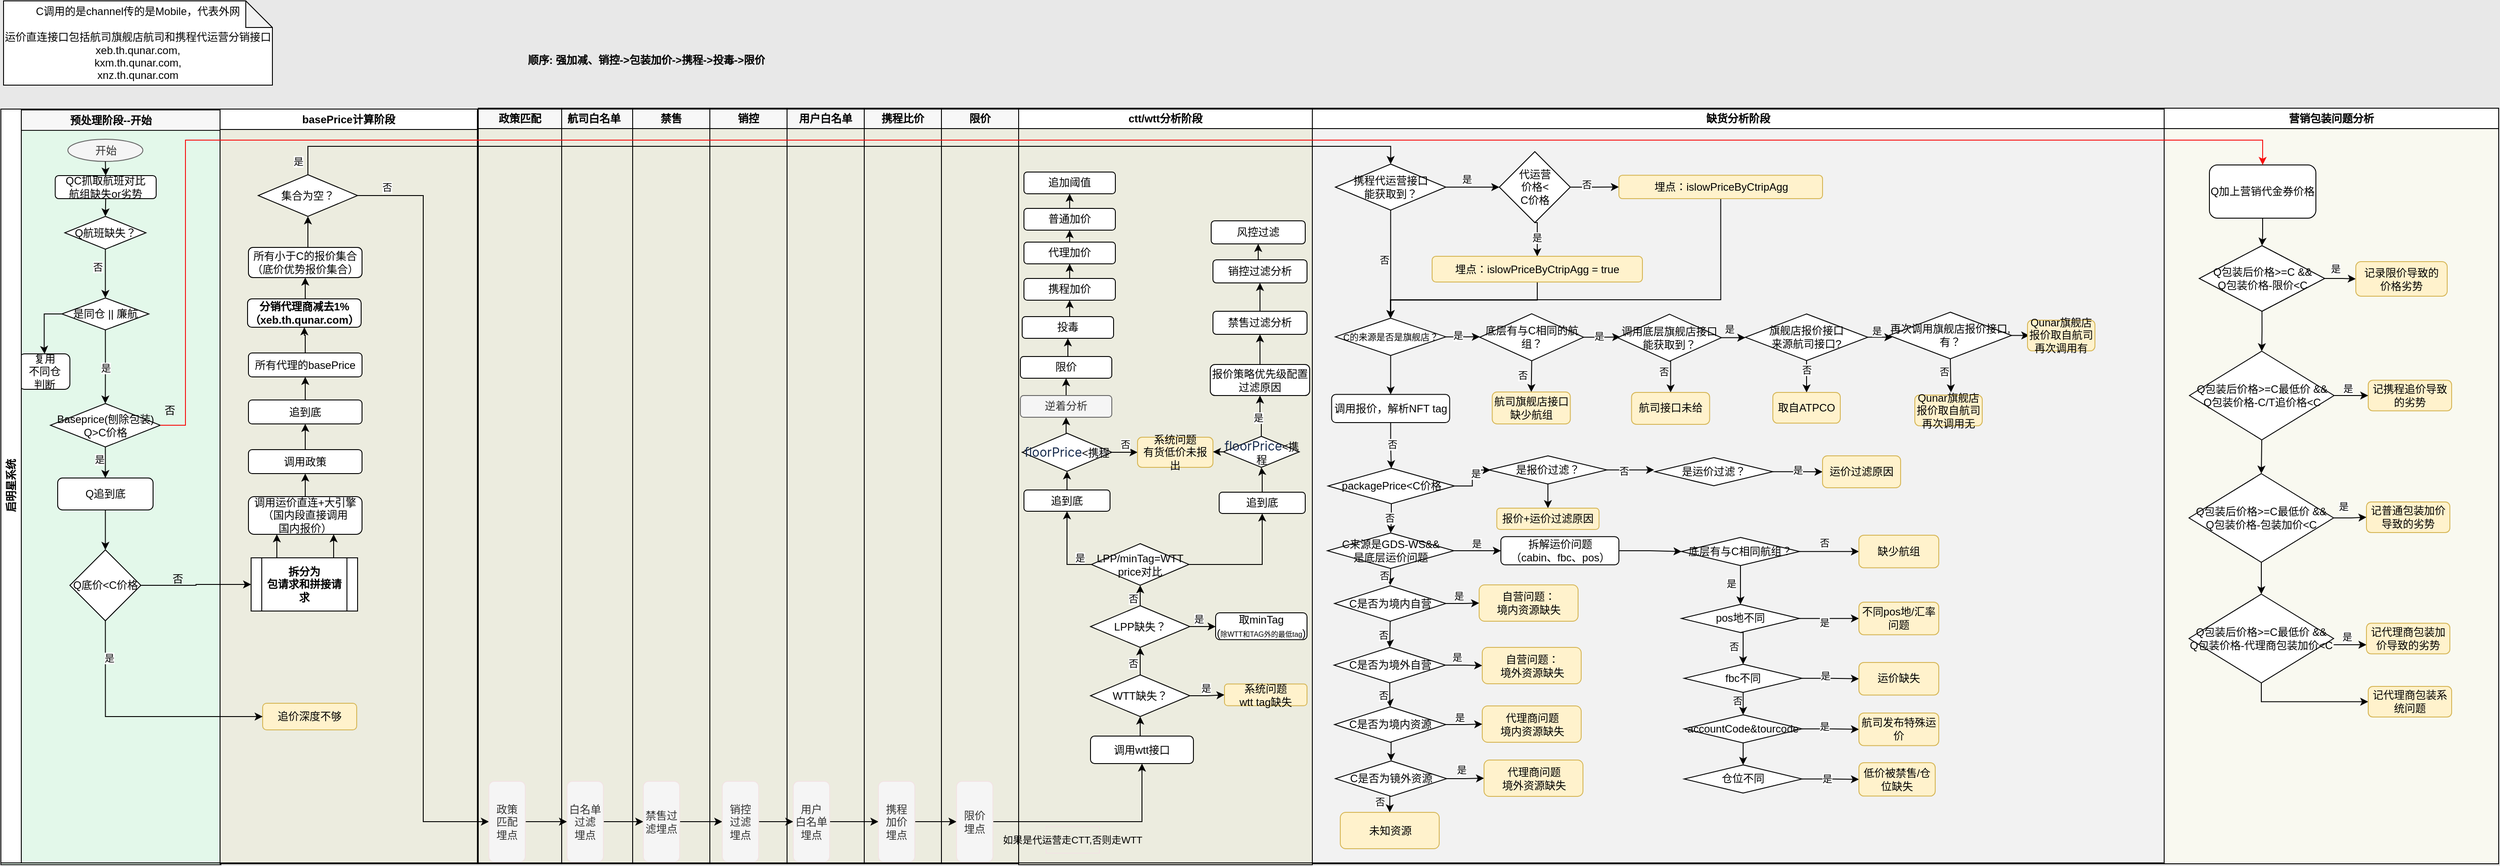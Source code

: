 <mxfile version="25.0.1" pages="5">
  <diagram name="1.中转问题归因流程图" id="u_vAOpGsMa_A65YqHHI3">
    <mxGraphModel dx="5365" dy="-2967" grid="0" gridSize="10" guides="1" tooltips="1" connect="1" arrows="1" fold="1" page="0" pageScale="1" pageWidth="827" pageHeight="1169" background="#e8e8e8" math="0" shadow="0">
      <root>
        <mxCell id="0" />
        <mxCell id="1" parent="0" />
        <mxCell id="nK9u0oX0gmOxHQUqsbgI-1" value="预处理阶段--开始" style="swimlane;whiteSpace=wrap;html=1;fillColor=#f7f7f7;strokeColor=#121212;swimlaneFillColor=#e3f8ea;" parent="1" vertex="1">
          <mxGeometry x="-3078" y="4277" width="248" height="851" as="geometry">
            <mxRectangle x="-806" y="3841" width="95" height="26" as="alternateBounds" />
          </mxGeometry>
        </mxCell>
        <mxCell id="nK9u0oX0gmOxHQUqsbgI-2" style="edgeStyle=orthogonalEdgeStyle;rounded=0;orthogonalLoop=1;jettySize=auto;html=1;exitX=0.5;exitY=1;exitDx=0;exitDy=0;entryX=0.5;entryY=0;entryDx=0;entryDy=0;" parent="nK9u0oX0gmOxHQUqsbgI-1" source="nK9u0oX0gmOxHQUqsbgI-4" target="nK9u0oX0gmOxHQUqsbgI-15" edge="1">
          <mxGeometry relative="1" as="geometry" />
        </mxCell>
        <mxCell id="nK9u0oX0gmOxHQUqsbgI-3" value="是" style="edgeLabel;html=1;align=center;verticalAlign=middle;resizable=0;points=[];" parent="nK9u0oX0gmOxHQUqsbgI-2" vertex="1" connectable="0">
          <mxGeometry x="-0.194" y="1" relative="1" as="geometry">
            <mxPoint x="-8" as="offset" />
          </mxGeometry>
        </mxCell>
        <mxCell id="wR8OTGAILYwjXciWwTBO-260" value="是" style="edgeLabel;html=1;align=center;verticalAlign=middle;resizable=0;points=[];" parent="nK9u0oX0gmOxHQUqsbgI-2" vertex="1" connectable="0">
          <mxGeometry x="-0.194" y="1" relative="1" as="geometry">
            <mxPoint x="216" y="-338" as="offset" />
          </mxGeometry>
        </mxCell>
        <mxCell id="nK9u0oX0gmOxHQUqsbgI-4" value="Baseprice(刨除包装)&lt;br&gt;Q&amp;gt;C价格" style="rhombus;whiteSpace=wrap;html=1;" parent="nK9u0oX0gmOxHQUqsbgI-1" vertex="1">
          <mxGeometry x="55.84" y="331" width="123.81" height="49" as="geometry" />
        </mxCell>
        <mxCell id="nK9u0oX0gmOxHQUqsbgI-5" value="Q底价&amp;lt;C价格" style="rhombus;whiteSpace=wrap;html=1;" parent="nK9u0oX0gmOxHQUqsbgI-1" vertex="1">
          <mxGeometry x="77.75" y="496" width="80" height="80" as="geometry" />
        </mxCell>
        <mxCell id="xsKbB9Cp7bhb-5KW6WHk-13" style="edgeStyle=orthogonalEdgeStyle;rounded=0;orthogonalLoop=1;jettySize=auto;html=1;exitX=0.5;exitY=1;exitDx=0;exitDy=0;" parent="nK9u0oX0gmOxHQUqsbgI-1" source="nK9u0oX0gmOxHQUqsbgI-11" target="nK9u0oX0gmOxHQUqsbgI-4" edge="1">
          <mxGeometry relative="1" as="geometry" />
        </mxCell>
        <mxCell id="xsKbB9Cp7bhb-5KW6WHk-14" value="是" style="edgeLabel;html=1;align=center;verticalAlign=middle;resizable=0;points=[];" parent="xsKbB9Cp7bhb-5KW6WHk-13" vertex="1" connectable="0">
          <mxGeometry x="0.025" relative="1" as="geometry">
            <mxPoint as="offset" />
          </mxGeometry>
        </mxCell>
        <mxCell id="wR8OTGAILYwjXciWwTBO-233" style="edgeStyle=orthogonalEdgeStyle;rounded=0;orthogonalLoop=1;jettySize=auto;html=1;exitX=0;exitY=0.5;exitDx=0;exitDy=0;" parent="nK9u0oX0gmOxHQUqsbgI-1" source="nK9u0oX0gmOxHQUqsbgI-11" target="xsKbB9Cp7bhb-5KW6WHk-11" edge="1">
          <mxGeometry relative="1" as="geometry" />
        </mxCell>
        <mxCell id="nK9u0oX0gmOxHQUqsbgI-11" value="是同仓 || 廉航" style="rhombus;whiteSpace=wrap;html=1;" parent="nK9u0oX0gmOxHQUqsbgI-1" vertex="1">
          <mxGeometry x="68.75" y="212" width="98" height="36" as="geometry" />
        </mxCell>
        <mxCell id="nK9u0oX0gmOxHQUqsbgI-12" value="开始" style="ellipse;whiteSpace=wrap;html=1;fillColor=#f5f5f5;fontColor=#333333;strokeColor=#666666;" parent="nK9u0oX0gmOxHQUqsbgI-1" vertex="1">
          <mxGeometry x="75.5" y="33" width="84.5" height="25" as="geometry" />
        </mxCell>
        <mxCell id="nK9u0oX0gmOxHQUqsbgI-14" style="edgeStyle=orthogonalEdgeStyle;rounded=0;orthogonalLoop=1;jettySize=auto;html=1;exitX=0.5;exitY=1;exitDx=0;exitDy=0;entryX=0.5;entryY=0;entryDx=0;entryDy=0;" parent="nK9u0oX0gmOxHQUqsbgI-1" source="nK9u0oX0gmOxHQUqsbgI-15" target="nK9u0oX0gmOxHQUqsbgI-5" edge="1">
          <mxGeometry relative="1" as="geometry" />
        </mxCell>
        <mxCell id="nK9u0oX0gmOxHQUqsbgI-15" value="Q追到底" style="rounded=1;whiteSpace=wrap;html=1;" parent="nK9u0oX0gmOxHQUqsbgI-1" vertex="1">
          <mxGeometry x="64" y="415" width="107.5" height="36" as="geometry" />
        </mxCell>
        <mxCell id="N4iluqh-uy1iXuRI0d6J-34" style="edgeStyle=orthogonalEdgeStyle;rounded=0;orthogonalLoop=1;jettySize=auto;html=1;exitX=0.5;exitY=1;exitDx=0;exitDy=0;entryX=0.5;entryY=0;entryDx=0;entryDy=0;" parent="nK9u0oX0gmOxHQUqsbgI-1" source="N4iluqh-uy1iXuRI0d6J-31" target="nK9u0oX0gmOxHQUqsbgI-11" edge="1">
          <mxGeometry relative="1" as="geometry" />
        </mxCell>
        <mxCell id="N4iluqh-uy1iXuRI0d6J-38" value="否" style="edgeLabel;html=1;align=center;verticalAlign=middle;resizable=0;points=[];" parent="N4iluqh-uy1iXuRI0d6J-34" vertex="1" connectable="0">
          <mxGeometry x="-0.26" y="1" relative="1" as="geometry">
            <mxPoint x="-10" y="-1" as="offset" />
          </mxGeometry>
        </mxCell>
        <mxCell id="N4iluqh-uy1iXuRI0d6J-31" value="Q航班缺失？" style="rhombus;whiteSpace=wrap;html=1;" parent="nK9u0oX0gmOxHQUqsbgI-1" vertex="1">
          <mxGeometry x="72" y="120" width="91.5" height="37" as="geometry" />
        </mxCell>
        <mxCell id="N4iluqh-uy1iXuRI0d6J-37" style="edgeStyle=orthogonalEdgeStyle;rounded=0;orthogonalLoop=1;jettySize=auto;html=1;exitX=0.5;exitY=1;exitDx=0;exitDy=0;entryX=0.5;entryY=0;entryDx=0;entryDy=0;" parent="nK9u0oX0gmOxHQUqsbgI-1" source="nK9u0oX0gmOxHQUqsbgI-9" target="N4iluqh-uy1iXuRI0d6J-31" edge="1">
          <mxGeometry relative="1" as="geometry" />
        </mxCell>
        <mxCell id="nK9u0oX0gmOxHQUqsbgI-9" value="QC抓取航班对比&lt;br&gt;航组缺失or劣势" style="rounded=1;whiteSpace=wrap;html=1;" parent="nK9u0oX0gmOxHQUqsbgI-1" vertex="1">
          <mxGeometry x="61.25" y="74" width="113.75" height="26" as="geometry" />
        </mxCell>
        <mxCell id="nK9u0oX0gmOxHQUqsbgI-13" style="edgeStyle=orthogonalEdgeStyle;rounded=0;orthogonalLoop=1;jettySize=auto;html=1;exitX=0.5;exitY=1;exitDx=0;exitDy=0;entryX=0.5;entryY=0;entryDx=0;entryDy=0;" parent="nK9u0oX0gmOxHQUqsbgI-1" source="nK9u0oX0gmOxHQUqsbgI-12" target="nK9u0oX0gmOxHQUqsbgI-9" edge="1">
          <mxGeometry relative="1" as="geometry" />
        </mxCell>
        <mxCell id="xsKbB9Cp7bhb-5KW6WHk-11" value="复用&lt;br&gt;不同仓&lt;br&gt;判断" style="rounded=1;whiteSpace=wrap;html=1;" parent="nK9u0oX0gmOxHQUqsbgI-1" vertex="1">
          <mxGeometry x="20.75" y="275" width="57" height="40" as="geometry" />
        </mxCell>
        <mxCell id="nK9u0oX0gmOxHQUqsbgI-16" value="basePrice计算阶段" style="swimlane;whiteSpace=wrap;html=1;startSize=23;swimlaneFillColor=#ececdf;" parent="1" vertex="1">
          <mxGeometry x="-2831" y="4276" width="290" height="851" as="geometry" />
        </mxCell>
        <mxCell id="nK9u0oX0gmOxHQUqsbgI-78" value="追价深度不够" style="rounded=1;whiteSpace=wrap;html=1;fillColor=#fff2cc;strokeColor=#d6b656;" parent="nK9u0oX0gmOxHQUqsbgI-16" vertex="1">
          <mxGeometry x="48" y="670" width="106" height="30" as="geometry" />
        </mxCell>
        <mxCell id="Fc1ScWfCSrpP2nkaMIbw-6" style="edgeStyle=orthogonalEdgeStyle;rounded=0;orthogonalLoop=1;jettySize=auto;html=1;exitX=0.5;exitY=0;exitDx=0;exitDy=0;entryX=0.5;entryY=1;entryDx=0;entryDy=0;" parent="nK9u0oX0gmOxHQUqsbgI-16" source="Fc1ScWfCSrpP2nkaMIbw-1" target="Fc1ScWfCSrpP2nkaMIbw-5" edge="1">
          <mxGeometry relative="1" as="geometry" />
        </mxCell>
        <mxCell id="Fc1ScWfCSrpP2nkaMIbw-1" value="调用运价直连+大引擎&lt;br&gt;（国内段直接调用&lt;br&gt;国内报价）" style="rounded=1;whiteSpace=wrap;html=1;" parent="nK9u0oX0gmOxHQUqsbgI-16" vertex="1">
          <mxGeometry x="32" y="437" width="128" height="42.5" as="geometry" />
        </mxCell>
        <mxCell id="Fc1ScWfCSrpP2nkaMIbw-8" style="edgeStyle=orthogonalEdgeStyle;rounded=0;orthogonalLoop=1;jettySize=auto;html=1;exitX=0.5;exitY=0;exitDx=0;exitDy=0;entryX=0.5;entryY=1;entryDx=0;entryDy=0;" parent="nK9u0oX0gmOxHQUqsbgI-16" source="Fc1ScWfCSrpP2nkaMIbw-5" target="Fc1ScWfCSrpP2nkaMIbw-7" edge="1">
          <mxGeometry relative="1" as="geometry" />
        </mxCell>
        <mxCell id="Fc1ScWfCSrpP2nkaMIbw-5" value="调用政策" style="rounded=1;whiteSpace=wrap;html=1;" parent="nK9u0oX0gmOxHQUqsbgI-16" vertex="1">
          <mxGeometry x="32" y="384" width="128" height="27" as="geometry" />
        </mxCell>
        <mxCell id="Fc1ScWfCSrpP2nkaMIbw-21" style="edgeStyle=orthogonalEdgeStyle;rounded=0;orthogonalLoop=1;jettySize=auto;html=1;exitX=0.5;exitY=0;exitDx=0;exitDy=0;entryX=0.5;entryY=1;entryDx=0;entryDy=0;" parent="nK9u0oX0gmOxHQUqsbgI-16" source="Fc1ScWfCSrpP2nkaMIbw-7" target="Fc1ScWfCSrpP2nkaMIbw-20" edge="1">
          <mxGeometry relative="1" as="geometry" />
        </mxCell>
        <mxCell id="Fc1ScWfCSrpP2nkaMIbw-7" value="追到底" style="rounded=1;whiteSpace=wrap;html=1;" parent="nK9u0oX0gmOxHQUqsbgI-16" vertex="1">
          <mxGeometry x="32" y="328" width="128" height="27" as="geometry" />
        </mxCell>
        <mxCell id="Fc1ScWfCSrpP2nkaMIbw-20" value="所有代理的basePrice" style="rounded=1;whiteSpace=wrap;html=1;" parent="nK9u0oX0gmOxHQUqsbgI-16" vertex="1">
          <mxGeometry x="32" y="275" width="128" height="27" as="geometry" />
        </mxCell>
        <mxCell id="Fc1ScWfCSrpP2nkaMIbw-25" style="edgeStyle=orthogonalEdgeStyle;rounded=0;orthogonalLoop=1;jettySize=auto;html=1;exitX=0.5;exitY=0;exitDx=0;exitDy=0;entryX=0.5;entryY=1;entryDx=0;entryDy=0;" parent="nK9u0oX0gmOxHQUqsbgI-16" source="Fc1ScWfCSrpP2nkaMIbw-22" target="Fc1ScWfCSrpP2nkaMIbw-24" edge="1">
          <mxGeometry relative="1" as="geometry" />
        </mxCell>
        <mxCell id="Fc1ScWfCSrpP2nkaMIbw-22" value="所有小于C的报价集合&lt;br&gt;（底价优势报价集合）" style="rounded=1;whiteSpace=wrap;html=1;" parent="nK9u0oX0gmOxHQUqsbgI-16" vertex="1">
          <mxGeometry x="32" y="156" width="128" height="34" as="geometry" />
        </mxCell>
        <mxCell id="Fc1ScWfCSrpP2nkaMIbw-24" value="集合为空？" style="rhombus;whiteSpace=wrap;html=1;" parent="nK9u0oX0gmOxHQUqsbgI-16" vertex="1">
          <mxGeometry x="43" y="74" width="112" height="47" as="geometry" />
        </mxCell>
        <mxCell id="87Es38IUuHPzmQBuRoQn-64" style="edgeStyle=orthogonalEdgeStyle;rounded=0;orthogonalLoop=1;jettySize=auto;html=1;exitX=0.25;exitY=0;exitDx=0;exitDy=0;entryX=0.25;entryY=1;entryDx=0;entryDy=0;" parent="nK9u0oX0gmOxHQUqsbgI-16" source="87Es38IUuHPzmQBuRoQn-59" target="Fc1ScWfCSrpP2nkaMIbw-1" edge="1">
          <mxGeometry relative="1" as="geometry" />
        </mxCell>
        <mxCell id="87Es38IUuHPzmQBuRoQn-65" style="edgeStyle=orthogonalEdgeStyle;rounded=0;orthogonalLoop=1;jettySize=auto;html=1;exitX=0.75;exitY=0;exitDx=0;exitDy=0;entryX=0.75;entryY=1;entryDx=0;entryDy=0;" parent="nK9u0oX0gmOxHQUqsbgI-16" source="87Es38IUuHPzmQBuRoQn-59" target="Fc1ScWfCSrpP2nkaMIbw-1" edge="1">
          <mxGeometry relative="1" as="geometry" />
        </mxCell>
        <mxCell id="87Es38IUuHPzmQBuRoQn-59" value="&lt;b&gt;拆分为&lt;br&gt;包请求和拼接请求&lt;/b&gt;" style="shape=process;whiteSpace=wrap;html=1;backgroundOutline=1;" parent="nK9u0oX0gmOxHQUqsbgI-16" vertex="1">
          <mxGeometry x="35" y="506" width="120" height="60" as="geometry" />
        </mxCell>
        <mxCell id="csmRU1v5mNoPCmEhH9a8-73" value="&lt;b&gt;分销代理商减去1%（xeb.th.qunar.com）&lt;/b&gt;" style="rounded=1;whiteSpace=wrap;html=1;" parent="nK9u0oX0gmOxHQUqsbgI-16" vertex="1">
          <mxGeometry x="31" y="214" width="128" height="32" as="geometry" />
        </mxCell>
        <mxCell id="csmRU1v5mNoPCmEhH9a8-74" style="edgeStyle=orthogonalEdgeStyle;rounded=0;orthogonalLoop=1;jettySize=auto;html=1;exitX=0.5;exitY=0;exitDx=0;exitDy=0;" parent="nK9u0oX0gmOxHQUqsbgI-16" source="Fc1ScWfCSrpP2nkaMIbw-20" target="csmRU1v5mNoPCmEhH9a8-73" edge="1">
          <mxGeometry relative="1" as="geometry" />
        </mxCell>
        <mxCell id="csmRU1v5mNoPCmEhH9a8-75" style="edgeStyle=orthogonalEdgeStyle;rounded=0;orthogonalLoop=1;jettySize=auto;html=1;exitX=0.5;exitY=0;exitDx=0;exitDy=0;entryX=0.5;entryY=1;entryDx=0;entryDy=0;" parent="nK9u0oX0gmOxHQUqsbgI-16" source="csmRU1v5mNoPCmEhH9a8-73" target="Fc1ScWfCSrpP2nkaMIbw-22" edge="1">
          <mxGeometry relative="1" as="geometry" />
        </mxCell>
        <mxCell id="nK9u0oX0gmOxHQUqsbgI-74" value="ctt/wtt分析阶段" style="swimlane;whiteSpace=wrap;html=1;startSize=23;swimlaneFillColor=#ececdf;" parent="1" vertex="1">
          <mxGeometry x="-1931" y="4275" width="331" height="853" as="geometry" />
        </mxCell>
        <mxCell id="Fc1ScWfCSrpP2nkaMIbw-84" style="edgeStyle=orthogonalEdgeStyle;rounded=0;orthogonalLoop=1;jettySize=auto;html=1;exitX=0.5;exitY=0;exitDx=0;exitDy=0;entryX=0.5;entryY=1;entryDx=0;entryDy=0;" parent="nK9u0oX0gmOxHQUqsbgI-74" source="Fc1ScWfCSrpP2nkaMIbw-26" target="Fc1ScWfCSrpP2nkaMIbw-78" edge="1">
          <mxGeometry relative="1" as="geometry" />
        </mxCell>
        <mxCell id="Fc1ScWfCSrpP2nkaMIbw-26" value="调用wtt接口" style="rounded=1;whiteSpace=wrap;html=1;" parent="nK9u0oX0gmOxHQUqsbgI-74" vertex="1">
          <mxGeometry x="81" y="708" width="116" height="31" as="geometry" />
        </mxCell>
        <mxCell id="Fc1ScWfCSrpP2nkaMIbw-86" style="edgeStyle=orthogonalEdgeStyle;rounded=0;orthogonalLoop=1;jettySize=auto;html=1;exitX=1;exitY=0.5;exitDx=0;exitDy=0;" parent="nK9u0oX0gmOxHQUqsbgI-74" source="Fc1ScWfCSrpP2nkaMIbw-78" target="Fc1ScWfCSrpP2nkaMIbw-85" edge="1">
          <mxGeometry relative="1" as="geometry" />
        </mxCell>
        <mxCell id="Fc1ScWfCSrpP2nkaMIbw-87" value="是" style="edgeLabel;html=1;align=center;verticalAlign=middle;resizable=0;points=[];" parent="Fc1ScWfCSrpP2nkaMIbw-86" vertex="1" connectable="0">
          <mxGeometry x="-0.088" y="-1" relative="1" as="geometry">
            <mxPoint y="-10" as="offset" />
          </mxGeometry>
        </mxCell>
        <mxCell id="Fc1ScWfCSrpP2nkaMIbw-90" style="edgeStyle=orthogonalEdgeStyle;rounded=0;orthogonalLoop=1;jettySize=auto;html=1;exitX=0.5;exitY=0;exitDx=0;exitDy=0;entryX=0.5;entryY=1;entryDx=0;entryDy=0;" parent="nK9u0oX0gmOxHQUqsbgI-74" source="Fc1ScWfCSrpP2nkaMIbw-78" target="Fc1ScWfCSrpP2nkaMIbw-89" edge="1">
          <mxGeometry relative="1" as="geometry" />
        </mxCell>
        <mxCell id="Fc1ScWfCSrpP2nkaMIbw-92" value="否" style="edgeLabel;html=1;align=center;verticalAlign=middle;resizable=0;points=[];" parent="Fc1ScWfCSrpP2nkaMIbw-90" vertex="1" connectable="0">
          <mxGeometry x="-0.161" relative="1" as="geometry">
            <mxPoint x="-8" as="offset" />
          </mxGeometry>
        </mxCell>
        <mxCell id="Fc1ScWfCSrpP2nkaMIbw-78" value="WTT缺失？" style="rhombus;whiteSpace=wrap;html=1;" parent="nK9u0oX0gmOxHQUqsbgI-74" vertex="1">
          <mxGeometry x="81" y="639" width="112" height="47" as="geometry" />
        </mxCell>
        <mxCell id="Fc1ScWfCSrpP2nkaMIbw-85" value="系统问题&lt;br&gt;wtt tag缺失" style="rounded=1;whiteSpace=wrap;html=1;fillColor=#fff2cc;strokeColor=#d6b656;" parent="nK9u0oX0gmOxHQUqsbgI-74" vertex="1">
          <mxGeometry x="232" y="649.25" width="93" height="24.5" as="geometry" />
        </mxCell>
        <mxCell id="Fc1ScWfCSrpP2nkaMIbw-100" style="edgeStyle=orthogonalEdgeStyle;rounded=0;orthogonalLoop=1;jettySize=auto;html=1;exitX=1;exitY=0.5;exitDx=0;exitDy=0;entryX=0;entryY=0.5;entryDx=0;entryDy=0;" parent="nK9u0oX0gmOxHQUqsbgI-74" source="Fc1ScWfCSrpP2nkaMIbw-89" target="Fc1ScWfCSrpP2nkaMIbw-93" edge="1">
          <mxGeometry relative="1" as="geometry" />
        </mxCell>
        <mxCell id="Fc1ScWfCSrpP2nkaMIbw-102" value="是" style="edgeLabel;html=1;align=center;verticalAlign=middle;resizable=0;points=[];" parent="Fc1ScWfCSrpP2nkaMIbw-100" vertex="1" connectable="0">
          <mxGeometry x="-0.514" y="3" relative="1" as="geometry">
            <mxPoint x="3" y="-6" as="offset" />
          </mxGeometry>
        </mxCell>
        <mxCell id="Fc1ScWfCSrpP2nkaMIbw-105" style="edgeStyle=orthogonalEdgeStyle;rounded=0;orthogonalLoop=1;jettySize=auto;html=1;exitX=0.5;exitY=0;exitDx=0;exitDy=0;" parent="nK9u0oX0gmOxHQUqsbgI-74" source="Fc1ScWfCSrpP2nkaMIbw-89" target="Fc1ScWfCSrpP2nkaMIbw-104" edge="1">
          <mxGeometry relative="1" as="geometry" />
        </mxCell>
        <mxCell id="Fc1ScWfCSrpP2nkaMIbw-106" value="否" style="edgeLabel;html=1;align=center;verticalAlign=middle;resizable=0;points=[];" parent="Fc1ScWfCSrpP2nkaMIbw-105" vertex="1" connectable="0">
          <mxGeometry x="-0.719" relative="1" as="geometry">
            <mxPoint x="-8" as="offset" />
          </mxGeometry>
        </mxCell>
        <mxCell id="Fc1ScWfCSrpP2nkaMIbw-89" value="LPP缺失？" style="rhombus;whiteSpace=wrap;html=1;" parent="nK9u0oX0gmOxHQUqsbgI-74" vertex="1">
          <mxGeometry x="81" y="561" width="112" height="47" as="geometry" />
        </mxCell>
        <mxCell id="Fc1ScWfCSrpP2nkaMIbw-93" value="取minTag&lt;br&gt;(&lt;font style=&quot;font-size: 8px;&quot;&gt;除WTT和TAG外的最低tag&lt;/font&gt;)" style="rounded=1;whiteSpace=wrap;html=1;" parent="nK9u0oX0gmOxHQUqsbgI-74" vertex="1">
          <mxGeometry x="222" y="569" width="103" height="30.25" as="geometry" />
        </mxCell>
        <mxCell id="Fc1ScWfCSrpP2nkaMIbw-108" style="edgeStyle=orthogonalEdgeStyle;rounded=0;orthogonalLoop=1;jettySize=auto;html=1;exitX=0;exitY=0.5;exitDx=0;exitDy=0;entryX=0.5;entryY=1;entryDx=0;entryDy=0;" parent="nK9u0oX0gmOxHQUqsbgI-74" source="Fc1ScWfCSrpP2nkaMIbw-104" target="Fc1ScWfCSrpP2nkaMIbw-107" edge="1">
          <mxGeometry relative="1" as="geometry" />
        </mxCell>
        <mxCell id="Fc1ScWfCSrpP2nkaMIbw-109" value="是" style="edgeLabel;html=1;align=center;verticalAlign=middle;resizable=0;points=[];" parent="Fc1ScWfCSrpP2nkaMIbw-108" vertex="1" connectable="0">
          <mxGeometry x="-0.703" y="3" relative="1" as="geometry">
            <mxPoint y="-11" as="offset" />
          </mxGeometry>
        </mxCell>
        <mxCell id="vpQr9YRG5N6dITmPgZd--246" style="edgeStyle=orthogonalEdgeStyle;rounded=0;orthogonalLoop=1;jettySize=auto;html=1;exitX=1;exitY=0.5;exitDx=0;exitDy=0;entryX=0.5;entryY=1;entryDx=0;entryDy=0;" parent="nK9u0oX0gmOxHQUqsbgI-74" source="Fc1ScWfCSrpP2nkaMIbw-104" target="vpQr9YRG5N6dITmPgZd--245" edge="1">
          <mxGeometry relative="1" as="geometry" />
        </mxCell>
        <mxCell id="Fc1ScWfCSrpP2nkaMIbw-104" value="LPP/minTag=WTT&lt;br&gt;price对比" style="rhombus;whiteSpace=wrap;html=1;" parent="nK9u0oX0gmOxHQUqsbgI-74" vertex="1">
          <mxGeometry x="82" y="491" width="110" height="47" as="geometry" />
        </mxCell>
        <mxCell id="Fc1ScWfCSrpP2nkaMIbw-118" style="edgeStyle=orthogonalEdgeStyle;rounded=0;orthogonalLoop=1;jettySize=auto;html=1;exitX=0.5;exitY=0;exitDx=0;exitDy=0;entryX=0.5;entryY=1;entryDx=0;entryDy=0;" parent="nK9u0oX0gmOxHQUqsbgI-74" source="Fc1ScWfCSrpP2nkaMIbw-107" target="Fc1ScWfCSrpP2nkaMIbw-117" edge="1">
          <mxGeometry relative="1" as="geometry" />
        </mxCell>
        <mxCell id="Fc1ScWfCSrpP2nkaMIbw-107" value="追到底" style="rounded=1;whiteSpace=wrap;html=1;" parent="nK9u0oX0gmOxHQUqsbgI-74" vertex="1">
          <mxGeometry x="6" y="430.5" width="97" height="24" as="geometry" />
        </mxCell>
        <mxCell id="Fc1ScWfCSrpP2nkaMIbw-114" style="edgeStyle=orthogonalEdgeStyle;rounded=0;orthogonalLoop=1;jettySize=auto;html=1;exitX=0.5;exitY=0;exitDx=0;exitDy=0;entryX=0.5;entryY=1;entryDx=0;entryDy=0;" parent="nK9u0oX0gmOxHQUqsbgI-74" source="Fc1ScWfCSrpP2nkaMIbw-110" target="Fc1ScWfCSrpP2nkaMIbw-113" edge="1">
          <mxGeometry relative="1" as="geometry" />
        </mxCell>
        <mxCell id="Fc1ScWfCSrpP2nkaMIbw-110" value="报价策略优先级配置&lt;br&gt;过滤原因" style="rounded=1;whiteSpace=wrap;html=1;" parent="nK9u0oX0gmOxHQUqsbgI-74" vertex="1">
          <mxGeometry x="216" y="289" width="112" height="35" as="geometry" />
        </mxCell>
        <mxCell id="Fc1ScWfCSrpP2nkaMIbw-116" style="edgeStyle=orthogonalEdgeStyle;rounded=0;orthogonalLoop=1;jettySize=auto;html=1;exitX=0.5;exitY=0;exitDx=0;exitDy=0;" parent="nK9u0oX0gmOxHQUqsbgI-74" source="Fc1ScWfCSrpP2nkaMIbw-113" target="Fc1ScWfCSrpP2nkaMIbw-115" edge="1">
          <mxGeometry relative="1" as="geometry" />
        </mxCell>
        <mxCell id="Fc1ScWfCSrpP2nkaMIbw-113" value="禁售过滤分析" style="rounded=1;whiteSpace=wrap;html=1;" parent="nK9u0oX0gmOxHQUqsbgI-74" vertex="1">
          <mxGeometry x="219" y="229" width="106" height="26" as="geometry" />
        </mxCell>
        <mxCell id="CMpfSC7A6ncqSUkJLKif-63" style="edgeStyle=orthogonalEdgeStyle;rounded=0;orthogonalLoop=1;jettySize=auto;html=1;exitX=0.5;exitY=0;exitDx=0;exitDy=0;entryX=0.5;entryY=1;entryDx=0;entryDy=0;" parent="nK9u0oX0gmOxHQUqsbgI-74" source="Fc1ScWfCSrpP2nkaMIbw-115" target="CMpfSC7A6ncqSUkJLKif-62" edge="1">
          <mxGeometry relative="1" as="geometry" />
        </mxCell>
        <mxCell id="Fc1ScWfCSrpP2nkaMIbw-115" value="销控过滤分析" style="rounded=1;whiteSpace=wrap;html=1;" parent="nK9u0oX0gmOxHQUqsbgI-74" vertex="1">
          <mxGeometry x="219" y="171" width="106" height="26" as="geometry" />
        </mxCell>
        <mxCell id="CMpfSC7A6ncqSUkJLKif-4" style="edgeStyle=orthogonalEdgeStyle;rounded=0;orthogonalLoop=1;jettySize=auto;html=1;exitX=1;exitY=0.5;exitDx=0;exitDy=0;" parent="nK9u0oX0gmOxHQUqsbgI-74" source="Fc1ScWfCSrpP2nkaMIbw-117" target="CMpfSC7A6ncqSUkJLKif-3" edge="1">
          <mxGeometry relative="1" as="geometry" />
        </mxCell>
        <mxCell id="CMpfSC7A6ncqSUkJLKif-5" value="否" style="edgeLabel;html=1;align=center;verticalAlign=middle;resizable=0;points=[];" parent="CMpfSC7A6ncqSUkJLKif-4" vertex="1" connectable="0">
          <mxGeometry x="0.46" relative="1" as="geometry">
            <mxPoint y="-9" as="offset" />
          </mxGeometry>
        </mxCell>
        <mxCell id="CMpfSC7A6ncqSUkJLKif-7" style="edgeStyle=orthogonalEdgeStyle;rounded=0;orthogonalLoop=1;jettySize=auto;html=1;exitX=0.5;exitY=0;exitDx=0;exitDy=0;entryX=0.5;entryY=1;entryDx=0;entryDy=0;" parent="nK9u0oX0gmOxHQUqsbgI-74" source="Fc1ScWfCSrpP2nkaMIbw-117" target="CMpfSC7A6ncqSUkJLKif-6" edge="1">
          <mxGeometry relative="1" as="geometry" />
        </mxCell>
        <mxCell id="Fc1ScWfCSrpP2nkaMIbw-117" value="&lt;span style=&quot;color: rgb(23, 43, 77); font-family: -apple-system, BlinkMacSystemFont, &amp;quot;Segoe UI&amp;quot;, Roboto, Oxygen, Ubuntu, &amp;quot;Fira Sans&amp;quot;, &amp;quot;Droid Sans&amp;quot;, &amp;quot;Helvetica Neue&amp;quot;, sans-serif; font-size: 14px; text-align: left;&quot;&gt;floorPrice&lt;/span&gt;&amp;lt;携程" style="rhombus;whiteSpace=wrap;html=1;" parent="nK9u0oX0gmOxHQUqsbgI-74" vertex="1">
          <mxGeometry x="4" y="366.5" width="101" height="43" as="geometry" />
        </mxCell>
        <mxCell id="CMpfSC7A6ncqSUkJLKif-3" value="系统问题&lt;br&gt;有货低价未报出" style="rounded=1;whiteSpace=wrap;html=1;fillColor=#fff2cc;strokeColor=#d6b656;" parent="nK9u0oX0gmOxHQUqsbgI-74" vertex="1">
          <mxGeometry x="134" y="371" width="85" height="34" as="geometry" />
        </mxCell>
        <mxCell id="CMpfSC7A6ncqSUkJLKif-9" style="edgeStyle=orthogonalEdgeStyle;rounded=0;orthogonalLoop=1;jettySize=auto;html=1;exitX=0.5;exitY=0;exitDx=0;exitDy=0;entryX=0.5;entryY=1;entryDx=0;entryDy=0;" parent="nK9u0oX0gmOxHQUqsbgI-74" source="CMpfSC7A6ncqSUkJLKif-6" target="CMpfSC7A6ncqSUkJLKif-8" edge="1">
          <mxGeometry relative="1" as="geometry" />
        </mxCell>
        <mxCell id="CMpfSC7A6ncqSUkJLKif-6" value="逆着分析" style="rounded=1;whiteSpace=wrap;html=1;fillColor=#f5f5f5;fontColor=#333333;strokeColor=#666666;" parent="nK9u0oX0gmOxHQUqsbgI-74" vertex="1">
          <mxGeometry x="2" y="324" width="103" height="24.5" as="geometry" />
        </mxCell>
        <mxCell id="CMpfSC7A6ncqSUkJLKif-15" style="edgeStyle=orthogonalEdgeStyle;rounded=0;orthogonalLoop=1;jettySize=auto;html=1;exitX=0.5;exitY=0;exitDx=0;exitDy=0;entryX=0.5;entryY=1;entryDx=0;entryDy=0;" parent="nK9u0oX0gmOxHQUqsbgI-74" source="CMpfSC7A6ncqSUkJLKif-8" target="CMpfSC7A6ncqSUkJLKif-11" edge="1">
          <mxGeometry relative="1" as="geometry" />
        </mxCell>
        <mxCell id="CMpfSC7A6ncqSUkJLKif-8" value="限价" style="rounded=1;whiteSpace=wrap;html=1;" parent="nK9u0oX0gmOxHQUqsbgI-74" vertex="1">
          <mxGeometry x="2" y="280" width="103" height="24.5" as="geometry" />
        </mxCell>
        <mxCell id="CMpfSC7A6ncqSUkJLKif-16" style="edgeStyle=orthogonalEdgeStyle;rounded=0;orthogonalLoop=1;jettySize=auto;html=1;exitX=0.5;exitY=0;exitDx=0;exitDy=0;entryX=0.5;entryY=1;entryDx=0;entryDy=0;" parent="nK9u0oX0gmOxHQUqsbgI-74" source="CMpfSC7A6ncqSUkJLKif-11" target="CMpfSC7A6ncqSUkJLKif-12" edge="1">
          <mxGeometry relative="1" as="geometry" />
        </mxCell>
        <mxCell id="CMpfSC7A6ncqSUkJLKif-11" value="投毒" style="rounded=1;whiteSpace=wrap;html=1;" parent="nK9u0oX0gmOxHQUqsbgI-74" vertex="1">
          <mxGeometry x="4" y="235" width="103" height="24.5" as="geometry" />
        </mxCell>
        <mxCell id="CMpfSC7A6ncqSUkJLKif-17" style="edgeStyle=orthogonalEdgeStyle;rounded=0;orthogonalLoop=1;jettySize=auto;html=1;exitX=0.5;exitY=0;exitDx=0;exitDy=0;" parent="nK9u0oX0gmOxHQUqsbgI-74" source="CMpfSC7A6ncqSUkJLKif-12" target="CMpfSC7A6ncqSUkJLKif-13" edge="1">
          <mxGeometry relative="1" as="geometry" />
        </mxCell>
        <mxCell id="CMpfSC7A6ncqSUkJLKif-12" value="携程加价" style="rounded=1;whiteSpace=wrap;html=1;" parent="nK9u0oX0gmOxHQUqsbgI-74" vertex="1">
          <mxGeometry x="6" y="192" width="103" height="24.5" as="geometry" />
        </mxCell>
        <mxCell id="CMpfSC7A6ncqSUkJLKif-18" style="edgeStyle=orthogonalEdgeStyle;rounded=0;orthogonalLoop=1;jettySize=auto;html=1;exitX=0.5;exitY=0;exitDx=0;exitDy=0;entryX=0.5;entryY=1;entryDx=0;entryDy=0;" parent="nK9u0oX0gmOxHQUqsbgI-74" source="CMpfSC7A6ncqSUkJLKif-13" target="CMpfSC7A6ncqSUkJLKif-14" edge="1">
          <mxGeometry relative="1" as="geometry" />
        </mxCell>
        <mxCell id="CMpfSC7A6ncqSUkJLKif-13" value="代理加价" style="rounded=1;whiteSpace=wrap;html=1;" parent="nK9u0oX0gmOxHQUqsbgI-74" vertex="1">
          <mxGeometry x="6" y="151" width="103" height="24.5" as="geometry" />
        </mxCell>
        <mxCell id="CMpfSC7A6ncqSUkJLKif-14" value="普通加价" style="rounded=1;whiteSpace=wrap;html=1;" parent="nK9u0oX0gmOxHQUqsbgI-74" vertex="1">
          <mxGeometry x="6" y="113" width="103" height="24.5" as="geometry" />
        </mxCell>
        <mxCell id="CMpfSC7A6ncqSUkJLKif-62" value="风控过滤" style="rounded=1;whiteSpace=wrap;html=1;" parent="nK9u0oX0gmOxHQUqsbgI-74" vertex="1">
          <mxGeometry x="217" y="127" width="106" height="26" as="geometry" />
        </mxCell>
        <mxCell id="KMJsfHbyHkbpbXuXZqFe-2" value="追加阈值" style="rounded=1;whiteSpace=wrap;html=1;" parent="nK9u0oX0gmOxHQUqsbgI-74" vertex="1">
          <mxGeometry x="6" y="72" width="103" height="24.5" as="geometry" />
        </mxCell>
        <mxCell id="KMJsfHbyHkbpbXuXZqFe-3" style="edgeStyle=orthogonalEdgeStyle;rounded=0;orthogonalLoop=1;jettySize=auto;html=1;exitX=0.5;exitY=0;exitDx=0;exitDy=0;entryX=0.5;entryY=1;entryDx=0;entryDy=0;" parent="nK9u0oX0gmOxHQUqsbgI-74" source="CMpfSC7A6ncqSUkJLKif-14" target="KMJsfHbyHkbpbXuXZqFe-2" edge="1">
          <mxGeometry relative="1" as="geometry" />
        </mxCell>
        <mxCell id="vpQr9YRG5N6dITmPgZd--248" style="edgeStyle=orthogonalEdgeStyle;rounded=0;orthogonalLoop=1;jettySize=auto;html=1;exitX=0.5;exitY=0;exitDx=0;exitDy=0;" parent="nK9u0oX0gmOxHQUqsbgI-74" source="vpQr9YRG5N6dITmPgZd--245" target="vpQr9YRG5N6dITmPgZd--247" edge="1">
          <mxGeometry relative="1" as="geometry" />
        </mxCell>
        <mxCell id="vpQr9YRG5N6dITmPgZd--245" value="追到底" style="rounded=1;whiteSpace=wrap;html=1;" parent="nK9u0oX0gmOxHQUqsbgI-74" vertex="1">
          <mxGeometry x="226" y="433" width="97" height="24" as="geometry" />
        </mxCell>
        <mxCell id="vpQr9YRG5N6dITmPgZd--250" style="edgeStyle=orthogonalEdgeStyle;rounded=0;orthogonalLoop=1;jettySize=auto;html=1;exitX=0;exitY=0.5;exitDx=0;exitDy=0;" parent="nK9u0oX0gmOxHQUqsbgI-74" source="vpQr9YRG5N6dITmPgZd--247" target="CMpfSC7A6ncqSUkJLKif-3" edge="1">
          <mxGeometry relative="1" as="geometry">
            <Array as="points">
              <mxPoint x="219" y="388" />
              <mxPoint x="219" y="388" />
            </Array>
          </mxGeometry>
        </mxCell>
        <mxCell id="vpQr9YRG5N6dITmPgZd--253" style="edgeStyle=orthogonalEdgeStyle;rounded=0;orthogonalLoop=1;jettySize=auto;html=1;exitX=0.5;exitY=0;exitDx=0;exitDy=0;entryX=0.5;entryY=1;entryDx=0;entryDy=0;" parent="nK9u0oX0gmOxHQUqsbgI-74" source="vpQr9YRG5N6dITmPgZd--247" target="Fc1ScWfCSrpP2nkaMIbw-110" edge="1">
          <mxGeometry relative="1" as="geometry">
            <Array as="points">
              <mxPoint x="273" y="347" />
              <mxPoint x="272" y="347" />
            </Array>
          </mxGeometry>
        </mxCell>
        <mxCell id="vpQr9YRG5N6dITmPgZd--254" value="是" style="edgeLabel;html=1;align=center;verticalAlign=middle;resizable=0;points=[];" parent="vpQr9YRG5N6dITmPgZd--253" vertex="1" connectable="0">
          <mxGeometry x="0.048" relative="1" as="geometry">
            <mxPoint x="-2" y="2" as="offset" />
          </mxGeometry>
        </mxCell>
        <mxCell id="vpQr9YRG5N6dITmPgZd--247" value="&lt;span style=&quot;color: rgb(23, 43, 77); font-family: -apple-system, BlinkMacSystemFont, &amp;quot;Segoe UI&amp;quot;, Roboto, Oxygen, Ubuntu, &amp;quot;Fira Sans&amp;quot;, &amp;quot;Droid Sans&amp;quot;, &amp;quot;Helvetica Neue&amp;quot;, sans-serif; font-size: 14px; text-align: left;&quot;&gt;floorPrice&lt;/span&gt;&amp;lt;携程" style="rhombus;whiteSpace=wrap;html=1;" parent="nK9u0oX0gmOxHQUqsbgI-74" vertex="1">
          <mxGeometry x="230.75" y="370" width="85.5" height="35" as="geometry" />
        </mxCell>
        <mxCell id="nK9u0oX0gmOxHQUqsbgI-81" style="edgeStyle=orthogonalEdgeStyle;rounded=0;orthogonalLoop=1;jettySize=auto;html=1;exitX=0.5;exitY=1;exitDx=0;exitDy=0;entryX=0;entryY=0.5;entryDx=0;entryDy=0;" parent="1" source="nK9u0oX0gmOxHQUqsbgI-5" target="nK9u0oX0gmOxHQUqsbgI-78" edge="1">
          <mxGeometry relative="1" as="geometry" />
        </mxCell>
        <mxCell id="nK9u0oX0gmOxHQUqsbgI-82" value="是" style="edgeLabel;html=1;align=center;verticalAlign=middle;resizable=0;points=[];" parent="nK9u0oX0gmOxHQUqsbgI-81" vertex="1" connectable="0">
          <mxGeometry x="-0.707" y="4" relative="1" as="geometry">
            <mxPoint as="offset" />
          </mxGeometry>
        </mxCell>
        <mxCell id="Fc1ScWfCSrpP2nkaMIbw-27" value="航司白名单" style="swimlane;whiteSpace=wrap;html=1;startSize=23;fillColor=#f7f7f7;swimlaneFillColor=#ececdf;" parent="1" vertex="1">
          <mxGeometry x="-2453" y="4275" width="87" height="852" as="geometry" />
        </mxCell>
        <mxCell id="Fc1ScWfCSrpP2nkaMIbw-31" value="禁售" style="swimlane;whiteSpace=wrap;html=1;startSize=23;fillColor=#f7f7f7;swimlaneFillColor=#ececdf;" parent="1" vertex="1">
          <mxGeometry x="-2366" y="4275" width="87" height="852" as="geometry" />
        </mxCell>
        <mxCell id="Fc1ScWfCSrpP2nkaMIbw-32" value="销控" style="swimlane;whiteSpace=wrap;html=1;startSize=23;fillColor=#f7f7f7;swimlaneFillColor=#ececdf;" parent="1" vertex="1">
          <mxGeometry x="-2279" y="4275" width="87" height="852" as="geometry" />
        </mxCell>
        <mxCell id="Fc1ScWfCSrpP2nkaMIbw-33" value="用户白名单" style="swimlane;whiteSpace=wrap;html=1;startSize=23;fillColor=#f7f7f7;swimlaneFillColor=#ececdf;" parent="1" vertex="1">
          <mxGeometry x="-2192" y="4275" width="87" height="852" as="geometry" />
        </mxCell>
        <mxCell id="Fc1ScWfCSrpP2nkaMIbw-34" value="携程比价" style="swimlane;whiteSpace=wrap;html=1;startSize=23;fillColor=#f7f7f7;swimlaneFillColor=#ececdf;" parent="1" vertex="1">
          <mxGeometry x="-2105" y="4275" width="87" height="852" as="geometry" />
        </mxCell>
        <mxCell id="Fc1ScWfCSrpP2nkaMIbw-35" value="限价" style="swimlane;whiteSpace=wrap;html=1;startSize=23;fillColor=#f7f7f7;swimlaneFillColor=#ececdf;" parent="1" vertex="1">
          <mxGeometry x="-2018" y="4275" width="87" height="852" as="geometry" />
        </mxCell>
        <mxCell id="Fc1ScWfCSrpP2nkaMIbw-36" value="政策匹配" style="swimlane;whiteSpace=wrap;html=1;startSize=23;fillColor=#f7f7f7;swimlaneFillColor=#ececdf;" parent="1" vertex="1">
          <mxGeometry x="-2540" y="4275" width="94" height="852" as="geometry" />
        </mxCell>
        <mxCell id="Fc1ScWfCSrpP2nkaMIbw-72" style="edgeStyle=orthogonalEdgeStyle;rounded=0;orthogonalLoop=1;jettySize=auto;html=1;exitX=1;exitY=0.5;exitDx=0;exitDy=0;entryX=0;entryY=0.5;entryDx=0;entryDy=0;swimlaneLine=0;swimlaneFillColor=#f5dbdb;" parent="1" source="Fc1ScWfCSrpP2nkaMIbw-24" target="wR8OTGAILYwjXciWwTBO-235" edge="1">
          <mxGeometry relative="1" as="geometry">
            <mxPoint x="-2628" y="5270.5" as="targetPoint" />
          </mxGeometry>
        </mxCell>
        <mxCell id="Fc1ScWfCSrpP2nkaMIbw-73" value="否" style="edgeLabel;html=1;align=center;verticalAlign=middle;resizable=0;points=[];" parent="Fc1ScWfCSrpP2nkaMIbw-72" vertex="1" connectable="0">
          <mxGeometry x="-0.915" y="-2" relative="1" as="geometry">
            <mxPoint x="-4" y="-12" as="offset" />
          </mxGeometry>
        </mxCell>
        <mxCell id="CMpfSC7A6ncqSUkJLKif-10" value="&lt;h1&gt;&lt;font style=&quot;font-size: 12px;&quot;&gt;顺序: 强加减、销控-&amp;gt;包装加价-&amp;gt;携程-&amp;gt;投毒-&amp;gt;限价&lt;/font&gt;&lt;br&gt;&lt;/h1&gt;" style="text;html=1;spacing=5;spacingTop=-20;whiteSpace=wrap;overflow=hidden;rounded=0;" parent="1" vertex="1">
          <mxGeometry x="-2489" y="4197" width="291" height="41" as="geometry" />
        </mxCell>
        <mxCell id="87Es38IUuHPzmQBuRoQn-60" style="edgeStyle=orthogonalEdgeStyle;rounded=0;orthogonalLoop=1;jettySize=auto;html=1;exitX=1;exitY=0.5;exitDx=0;exitDy=0;entryX=0;entryY=0.5;entryDx=0;entryDy=0;" parent="1" source="nK9u0oX0gmOxHQUqsbgI-5" target="87Es38IUuHPzmQBuRoQn-59" edge="1">
          <mxGeometry relative="1" as="geometry" />
        </mxCell>
        <mxCell id="KMJsfHbyHkbpbXuXZqFe-1" value="否" style="text;html=1;align=center;verticalAlign=middle;resizable=0;points=[];autosize=1;strokeColor=none;fillColor=none;" parent="1" vertex="1">
          <mxGeometry x="-2894" y="4793" width="30" height="26" as="geometry" />
        </mxCell>
        <mxCell id="f9QR-6WSmLVrbqDejWmz-1" value="C调用的是channel传的是Mobile，代表外网&lt;div&gt;&lt;br&gt;运价直连接口包括&lt;span style=&quot;background-color: initial;&quot;&gt;航司&lt;/span&gt;&lt;span style=&quot;background-color: initial;&quot;&gt;旗舰店航司和携程代运营分销接口&lt;br&gt;&lt;span style=&quot;font-size: 12px;&quot;&gt;xeb.th.qunar.com,&lt;br&gt;kxm.th.qunar.com,&lt;br&gt;xnz.th.qunar.com&lt;/span&gt;&lt;br&gt;&lt;/span&gt;&lt;/div&gt;" style="shape=note;whiteSpace=wrap;html=1;backgroundOutline=1;darkOpacity=0.05;" parent="1" vertex="1">
          <mxGeometry x="-3075" y="4154" width="303" height="95" as="geometry" />
        </mxCell>
        <mxCell id="nK9u0oX0gmOxHQUqsbgI-34" value="营销包装问题分析" style="swimlane;whiteSpace=wrap;html=1;startSize=23;swimlaneFillColor=#f9f9f0;strokeColor=#000000;" parent="1" vertex="1">
          <mxGeometry x="-640" y="4275" width="377" height="852" as="geometry" />
        </mxCell>
        <mxCell id="nK9u0oX0gmOxHQUqsbgI-41" style="edgeStyle=orthogonalEdgeStyle;rounded=0;orthogonalLoop=1;jettySize=auto;html=1;exitX=1;exitY=0.5;exitDx=0;exitDy=0;" parent="nK9u0oX0gmOxHQUqsbgI-34" source="nK9u0oX0gmOxHQUqsbgI-43" target="nK9u0oX0gmOxHQUqsbgI-44" edge="1">
          <mxGeometry relative="1" as="geometry" />
        </mxCell>
        <mxCell id="CMpfSC7A6ncqSUkJLKif-99" value="是" style="edgeLabel;html=1;align=center;verticalAlign=middle;resizable=0;points=[];" parent="nK9u0oX0gmOxHQUqsbgI-41" vertex="1" connectable="0">
          <mxGeometry x="-0.193" y="2" relative="1" as="geometry">
            <mxPoint x="-3" y="-9" as="offset" />
          </mxGeometry>
        </mxCell>
        <mxCell id="nK9u0oX0gmOxHQUqsbgI-42" style="edgeStyle=orthogonalEdgeStyle;rounded=0;orthogonalLoop=1;jettySize=auto;html=1;exitX=0.5;exitY=1;exitDx=0;exitDy=0;" parent="nK9u0oX0gmOxHQUqsbgI-34" source="nK9u0oX0gmOxHQUqsbgI-43" target="nK9u0oX0gmOxHQUqsbgI-47" edge="1">
          <mxGeometry relative="1" as="geometry" />
        </mxCell>
        <mxCell id="nK9u0oX0gmOxHQUqsbgI-43" value="Q包装后价格&amp;gt;=C &amp;amp;&amp;amp;&lt;br&gt;Q包装价格-限价&amp;lt;C" style="rhombus;whiteSpace=wrap;html=1;" parent="nK9u0oX0gmOxHQUqsbgI-34" vertex="1">
          <mxGeometry x="39.5" y="155" width="141.5" height="74" as="geometry" />
        </mxCell>
        <mxCell id="nK9u0oX0gmOxHQUqsbgI-44" value="记录限价导致的&lt;br&gt;价格劣势" style="rounded=1;whiteSpace=wrap;html=1;fillColor=#fff2cc;strokeColor=#d6b656;" parent="nK9u0oX0gmOxHQUqsbgI-34" vertex="1">
          <mxGeometry x="216" y="173" width="103" height="39" as="geometry" />
        </mxCell>
        <mxCell id="nK9u0oX0gmOxHQUqsbgI-45" value="记携程追价导致&lt;br&gt;的劣势" style="rounded=1;whiteSpace=wrap;html=1;fillColor=#fff2cc;strokeColor=#d6b656;" parent="nK9u0oX0gmOxHQUqsbgI-34" vertex="1">
          <mxGeometry x="230" y="306.75" width="94" height="34.5" as="geometry" />
        </mxCell>
        <mxCell id="CMpfSC7A6ncqSUkJLKif-97" style="edgeStyle=orthogonalEdgeStyle;rounded=0;orthogonalLoop=1;jettySize=auto;html=1;exitX=1;exitY=0.5;exitDx=0;exitDy=0;entryX=0;entryY=0.5;entryDx=0;entryDy=0;" parent="nK9u0oX0gmOxHQUqsbgI-34" source="nK9u0oX0gmOxHQUqsbgI-47" target="nK9u0oX0gmOxHQUqsbgI-45" edge="1">
          <mxGeometry relative="1" as="geometry" />
        </mxCell>
        <mxCell id="CMpfSC7A6ncqSUkJLKif-100" value="是" style="edgeLabel;html=1;align=center;verticalAlign=middle;resizable=0;points=[];" parent="CMpfSC7A6ncqSUkJLKif-97" vertex="1" connectable="0">
          <mxGeometry x="-0.209" y="1" relative="1" as="geometry">
            <mxPoint y="-7" as="offset" />
          </mxGeometry>
        </mxCell>
        <mxCell id="CMpfSC7A6ncqSUkJLKif-104" style="edgeStyle=orthogonalEdgeStyle;rounded=0;orthogonalLoop=1;jettySize=auto;html=1;exitX=0.5;exitY=1;exitDx=0;exitDy=0;entryX=0.5;entryY=0;entryDx=0;entryDy=0;" parent="nK9u0oX0gmOxHQUqsbgI-34" source="nK9u0oX0gmOxHQUqsbgI-47" target="CMpfSC7A6ncqSUkJLKif-101" edge="1">
          <mxGeometry relative="1" as="geometry" />
        </mxCell>
        <mxCell id="nK9u0oX0gmOxHQUqsbgI-47" value="Q包装后价格&amp;gt;=C最低价 &amp;amp;&amp;amp;&lt;br&gt;Q包装价格-C/T追价格&amp;lt;C" style="rhombus;whiteSpace=wrap;html=1;" parent="nK9u0oX0gmOxHQUqsbgI-34" vertex="1">
          <mxGeometry x="28.5" y="274" width="163" height="100" as="geometry" />
        </mxCell>
        <mxCell id="CMpfSC7A6ncqSUkJLKif-103" style="edgeStyle=orthogonalEdgeStyle;rounded=0;orthogonalLoop=1;jettySize=auto;html=1;exitX=1;exitY=0.5;exitDx=0;exitDy=0;" parent="nK9u0oX0gmOxHQUqsbgI-34" source="CMpfSC7A6ncqSUkJLKif-101" target="CMpfSC7A6ncqSUkJLKif-102" edge="1">
          <mxGeometry relative="1" as="geometry" />
        </mxCell>
        <mxCell id="CMpfSC7A6ncqSUkJLKif-109" style="edgeStyle=orthogonalEdgeStyle;rounded=0;orthogonalLoop=1;jettySize=auto;html=1;exitX=0.5;exitY=1;exitDx=0;exitDy=0;entryX=0.5;entryY=0;entryDx=0;entryDy=0;" parent="nK9u0oX0gmOxHQUqsbgI-34" source="CMpfSC7A6ncqSUkJLKif-101" target="CMpfSC7A6ncqSUkJLKif-105" edge="1">
          <mxGeometry relative="1" as="geometry" />
        </mxCell>
        <mxCell id="CMpfSC7A6ncqSUkJLKif-101" value="Q包装后价格&amp;gt;=C最低价 &amp;amp;&amp;amp;&lt;br&gt;Q包装价格-包装加价&amp;lt;C" style="rhombus;whiteSpace=wrap;html=1;" parent="nK9u0oX0gmOxHQUqsbgI-34" vertex="1">
          <mxGeometry x="28" y="412" width="163" height="100" as="geometry" />
        </mxCell>
        <mxCell id="CMpfSC7A6ncqSUkJLKif-102" value="记普通包装加价导致的劣势" style="rounded=1;whiteSpace=wrap;html=1;fillColor=#fff2cc;strokeColor=#d6b656;" parent="nK9u0oX0gmOxHQUqsbgI-34" vertex="1">
          <mxGeometry x="228" y="444" width="94" height="34.5" as="geometry" />
        </mxCell>
        <mxCell id="CMpfSC7A6ncqSUkJLKif-107" style="edgeStyle=orthogonalEdgeStyle;rounded=0;orthogonalLoop=1;jettySize=auto;html=1;exitX=1;exitY=0.5;exitDx=0;exitDy=0;" parent="nK9u0oX0gmOxHQUqsbgI-34" edge="1">
          <mxGeometry relative="1" as="geometry">
            <mxPoint x="191" y="605" as="sourcePoint" />
            <mxPoint x="228" y="605.067" as="targetPoint" />
          </mxGeometry>
        </mxCell>
        <mxCell id="CMpfSC7A6ncqSUkJLKif-112" value="是" style="edgeLabel;html=1;align=center;verticalAlign=middle;resizable=0;points=[];" parent="CMpfSC7A6ncqSUkJLKif-107" vertex="1" connectable="0">
          <mxGeometry x="-0.389" y="1" relative="1" as="geometry">
            <mxPoint x="3" y="-8" as="offset" />
          </mxGeometry>
        </mxCell>
        <mxCell id="CMpfSC7A6ncqSUkJLKif-115" value="是" style="edgeLabel;html=1;align=center;verticalAlign=middle;resizable=0;points=[];" parent="CMpfSC7A6ncqSUkJLKif-107" vertex="1" connectable="0">
          <mxGeometry x="-0.389" y="1" relative="1" as="geometry">
            <mxPoint x="-1" y="-155" as="offset" />
          </mxGeometry>
        </mxCell>
        <mxCell id="xsKbB9Cp7bhb-5KW6WHk-18" style="edgeStyle=orthogonalEdgeStyle;rounded=0;orthogonalLoop=1;jettySize=auto;html=1;exitX=0.5;exitY=1;exitDx=0;exitDy=0;entryX=0;entryY=0.5;entryDx=0;entryDy=0;" parent="nK9u0oX0gmOxHQUqsbgI-34" source="CMpfSC7A6ncqSUkJLKif-105" target="CMpfSC7A6ncqSUkJLKif-110" edge="1">
          <mxGeometry relative="1" as="geometry" />
        </mxCell>
        <mxCell id="CMpfSC7A6ncqSUkJLKif-105" value="Q包装后价格&amp;gt;=C最低价 &amp;amp;&amp;amp;&lt;br&gt;Q包装价格-代理商包装加价&amp;lt;C" style="rhombus;whiteSpace=wrap;html=1;" parent="nK9u0oX0gmOxHQUqsbgI-34" vertex="1">
          <mxGeometry x="28" y="548" width="163" height="100" as="geometry" />
        </mxCell>
        <mxCell id="CMpfSC7A6ncqSUkJLKif-106" value="记代理商包装加价导致的劣势" style="rounded=1;whiteSpace=wrap;html=1;fillColor=#fff2cc;strokeColor=#d6b656;" parent="nK9u0oX0gmOxHQUqsbgI-34" vertex="1">
          <mxGeometry x="228" y="580.75" width="94" height="34.5" as="geometry" />
        </mxCell>
        <mxCell id="CMpfSC7A6ncqSUkJLKif-110" value="记代理商包装系统问题" style="rounded=1;whiteSpace=wrap;html=1;fillColor=#fff2cc;strokeColor=#d6b656;" parent="nK9u0oX0gmOxHQUqsbgI-34" vertex="1">
          <mxGeometry x="230" y="652" width="94" height="34.5" as="geometry" />
        </mxCell>
        <mxCell id="xsKbB9Cp7bhb-5KW6WHk-17" style="edgeStyle=orthogonalEdgeStyle;rounded=0;orthogonalLoop=1;jettySize=auto;html=1;exitX=0.5;exitY=1;exitDx=0;exitDy=0;" parent="nK9u0oX0gmOxHQUqsbgI-34" source="xsKbB9Cp7bhb-5KW6WHk-15" target="nK9u0oX0gmOxHQUqsbgI-43" edge="1">
          <mxGeometry relative="1" as="geometry" />
        </mxCell>
        <mxCell id="xsKbB9Cp7bhb-5KW6WHk-15" value="Q加上营销代金券价格" style="rounded=1;whiteSpace=wrap;html=1;" parent="nK9u0oX0gmOxHQUqsbgI-34" vertex="1">
          <mxGeometry x="51" y="64" width="120" height="60" as="geometry" />
        </mxCell>
        <mxCell id="wR8OTGAILYwjXciWwTBO-248" style="edgeStyle=orthogonalEdgeStyle;rounded=0;orthogonalLoop=1;jettySize=auto;html=1;exitX=1;exitY=0.5;exitDx=0;exitDy=0;entryX=0.5;entryY=1;entryDx=0;entryDy=0;" parent="1" source="wR8OTGAILYwjXciWwTBO-246" target="Fc1ScWfCSrpP2nkaMIbw-26" edge="1">
          <mxGeometry relative="1" as="geometry" />
        </mxCell>
        <mxCell id="nK9u0oX0gmOxHQUqsbgI-50" value="缺货分析阶段" style="swimlane;whiteSpace=wrap;html=1;startSize=23;swimlaneLine=1;swimlaneFillColor=#f2f2f2;" parent="1" vertex="1">
          <mxGeometry x="-1600" y="4275" width="960" height="852" as="geometry" />
        </mxCell>
        <mxCell id="D_FfMdJ6p0i8hThaexkr-1" value="启明星系统" style="swimlane;horizontal=0;whiteSpace=wrap;html=1;" parent="nK9u0oX0gmOxHQUqsbgI-50" vertex="1">
          <mxGeometry x="-1478" y="1" width="2438" height="850" as="geometry" />
        </mxCell>
        <mxCell id="CMpfSC7A6ncqSUkJLKif-147" value="代理商问题&lt;br&gt;境内资源缺失" style="rounded=1;whiteSpace=wrap;html=1;fillColor=#fff2cc;strokeColor=#d6b656;" parent="D_FfMdJ6p0i8hThaexkr-1" vertex="1">
          <mxGeometry x="1669.5" y="673" width="111.5" height="41" as="geometry" />
        </mxCell>
        <mxCell id="OtwuBgD6VVIhVlA_5guh-4" style="edgeStyle=orthogonalEdgeStyle;rounded=0;orthogonalLoop=1;jettySize=auto;html=1;exitX=0.5;exitY=1;exitDx=0;exitDy=0;entryX=0.5;entryY=0;entryDx=0;entryDy=0;" parent="D_FfMdJ6p0i8hThaexkr-1" source="f9QR-6WSmLVrbqDejWmz-2" target="f9QR-6WSmLVrbqDejWmz-13" edge="1">
          <mxGeometry relative="1" as="geometry" />
        </mxCell>
        <mxCell id="OtwuBgD6VVIhVlA_5guh-5" value="否" style="edgeLabel;html=1;align=center;verticalAlign=middle;resizable=0;points=[];" parent="OtwuBgD6VVIhVlA_5guh-4" vertex="1" connectable="0">
          <mxGeometry x="-0.33" relative="1" as="geometry">
            <mxPoint x="-8" y="1" as="offset" />
          </mxGeometry>
        </mxCell>
        <mxCell id="f9QR-6WSmLVrbqDejWmz-2" value="&lt;div&gt;&lt;font style=&quot;font-size: 12px;&quot;&gt;调用底层旗舰店接口&lt;br&gt;能获取到？&lt;/font&gt;&lt;br&gt;&lt;/div&gt;" style="rhombus;whiteSpace=wrap;html=1;" parent="D_FfMdJ6p0i8hThaexkr-1" vertex="1">
          <mxGeometry x="1822" y="231.27" width="117" height="53" as="geometry" />
        </mxCell>
        <mxCell id="3WmcQRxeVgukN2Jmlg1f-130" style="edgeStyle=orthogonalEdgeStyle;rounded=0;orthogonalLoop=1;jettySize=auto;html=1;exitX=0.5;exitY=1;exitDx=0;exitDy=0;" parent="D_FfMdJ6p0i8hThaexkr-1" source="f9QR-6WSmLVrbqDejWmz-3" target="OtwuBgD6VVIhVlA_5guh-8" edge="1">
          <mxGeometry relative="1" as="geometry" />
        </mxCell>
        <mxCell id="3WmcQRxeVgukN2Jmlg1f-131" value="否" style="edgeLabel;html=1;align=center;verticalAlign=middle;resizable=0;points=[];" parent="3WmcQRxeVgukN2Jmlg1f-130" vertex="1" connectable="0">
          <mxGeometry x="-0.519" relative="1" as="geometry">
            <mxPoint as="offset" />
          </mxGeometry>
        </mxCell>
        <mxCell id="f9QR-6WSmLVrbqDejWmz-3" value="旗舰店报价接口&lt;br&gt;来源航司接口?" style="rhombus;whiteSpace=wrap;html=1;" parent="D_FfMdJ6p0i8hThaexkr-1" vertex="1">
          <mxGeometry x="1966" y="231" width="138" height="52.54" as="geometry" />
        </mxCell>
        <mxCell id="f9QR-6WSmLVrbqDejWmz-4" style="edgeStyle=orthogonalEdgeStyle;rounded=0;orthogonalLoop=1;jettySize=auto;html=1;exitX=1;exitY=0.5;exitDx=0;exitDy=0;entryX=0;entryY=0.5;entryDx=0;entryDy=0;" parent="D_FfMdJ6p0i8hThaexkr-1" source="f9QR-6WSmLVrbqDejWmz-2" target="f9QR-6WSmLVrbqDejWmz-3" edge="1">
          <mxGeometry relative="1" as="geometry" />
        </mxCell>
        <mxCell id="f9QR-6WSmLVrbqDejWmz-5" value="是" style="edgeLabel;html=1;align=center;verticalAlign=middle;resizable=0;points=[];" parent="f9QR-6WSmLVrbqDejWmz-4" vertex="1" connectable="0">
          <mxGeometry x="-0.326" y="-2" relative="1" as="geometry">
            <mxPoint x="-1" y="-12" as="offset" />
          </mxGeometry>
        </mxCell>
        <mxCell id="CMpfSC7A6ncqSUkJLKif-157" value="自营问题：&lt;br&gt;境内资源缺失" style="rounded=1;whiteSpace=wrap;html=1;fillColor=#fff2cc;strokeColor=#d6b656;" parent="D_FfMdJ6p0i8hThaexkr-1" vertex="1">
          <mxGeometry x="1666" y="536.5" width="111.5" height="41" as="geometry" />
        </mxCell>
        <mxCell id="3WmcQRxeVgukN2Jmlg1f-150" style="edgeStyle=orthogonalEdgeStyle;rounded=0;orthogonalLoop=1;jettySize=auto;html=1;exitX=1;exitY=0.5;exitDx=0;exitDy=0;entryX=0;entryY=0.5;entryDx=0;entryDy=0;" parent="D_FfMdJ6p0i8hThaexkr-1" source="f9QR-6WSmLVrbqDejWmz-8" target="3WmcQRxeVgukN2Jmlg1f-149" edge="1">
          <mxGeometry relative="1" as="geometry" />
        </mxCell>
        <mxCell id="3WmcQRxeVgukN2Jmlg1f-156" value="是" style="edgeLabel;html=1;align=center;verticalAlign=middle;resizable=0;points=[];" parent="3WmcQRxeVgukN2Jmlg1f-150" vertex="1" connectable="0">
          <mxGeometry x="-0.304" y="2" relative="1" as="geometry">
            <mxPoint as="offset" />
          </mxGeometry>
        </mxCell>
        <mxCell id="uZ_kVPfjI-btZe0j7NYy-5" style="edgeStyle=orthogonalEdgeStyle;rounded=0;orthogonalLoop=1;jettySize=auto;html=1;exitX=0.5;exitY=1;exitDx=0;exitDy=0;" edge="1" parent="D_FfMdJ6p0i8hThaexkr-1" source="f9QR-6WSmLVrbqDejWmz-8" target="uZ_kVPfjI-btZe0j7NYy-4">
          <mxGeometry relative="1" as="geometry" />
        </mxCell>
        <mxCell id="f9QR-6WSmLVrbqDejWmz-8" value="&lt;font style=&quot;font-size: 10px;&quot;&gt;C的来源是否是旗舰店？&lt;/font&gt;" style="rhombus;whiteSpace=wrap;html=1;" parent="D_FfMdJ6p0i8hThaexkr-1" vertex="1">
          <mxGeometry x="1504" y="235.83" width="124.5" height="42" as="geometry" />
        </mxCell>
        <mxCell id="f9QR-6WSmLVrbqDejWmz-13" value="航司接口未给" style="rounded=1;whiteSpace=wrap;html=1;fillColor=#fff2cc;strokeColor=#d6b656;" parent="D_FfMdJ6p0i8hThaexkr-1" vertex="1">
          <mxGeometry x="1837.75" y="319.44" width="88" height="36" as="geometry" />
        </mxCell>
        <mxCell id="3WmcQRxeVgukN2Jmlg1f-133" style="edgeStyle=orthogonalEdgeStyle;rounded=0;orthogonalLoop=1;jettySize=auto;html=1;exitX=1;exitY=0.5;exitDx=0;exitDy=0;" parent="D_FfMdJ6p0i8hThaexkr-1" source="f9QR-6WSmLVrbqDejWmz-17" target="3WmcQRxeVgukN2Jmlg1f-132" edge="1">
          <mxGeometry relative="1" as="geometry" />
        </mxCell>
        <mxCell id="f9QR-6WSmLVrbqDejWmz-17" value="拆解运价问题&lt;div&gt;（cabin、fbc、pos）&lt;/div&gt;" style="rounded=1;whiteSpace=wrap;html=1;" parent="D_FfMdJ6p0i8hThaexkr-1" vertex="1">
          <mxGeometry x="1690.5" y="482.12" width="133" height="31.75" as="geometry" />
        </mxCell>
        <mxCell id="f9QR-6WSmLVrbqDejWmz-22" style="edgeStyle=orthogonalEdgeStyle;rounded=0;orthogonalLoop=1;jettySize=auto;html=1;exitX=1;exitY=0.5;exitDx=0;exitDy=0;entryX=0;entryY=0.5;entryDx=0;entryDy=0;" parent="D_FfMdJ6p0i8hThaexkr-1" source="f9QR-6WSmLVrbqDejWmz-18" target="f9QR-6WSmLVrbqDejWmz-17" edge="1">
          <mxGeometry relative="1" as="geometry" />
        </mxCell>
        <mxCell id="f9QR-6WSmLVrbqDejWmz-24" value="是" style="edgeLabel;html=1;align=center;verticalAlign=middle;resizable=0;points=[];" parent="f9QR-6WSmLVrbqDejWmz-22" vertex="1" connectable="0">
          <mxGeometry x="0.088" y="1" relative="1" as="geometry">
            <mxPoint x="-4" y="-7" as="offset" />
          </mxGeometry>
        </mxCell>
        <mxCell id="f9QR-6WSmLVrbqDejWmz-18" value="&lt;font style=&quot;font-size: 12px;&quot;&gt;C来源是GDS-WS&amp;amp;&amp;amp;&lt;br&gt;是底层运价问题&lt;/font&gt;" style="rhombus;whiteSpace=wrap;html=1;" parent="D_FfMdJ6p0i8hThaexkr-1" vertex="1">
          <mxGeometry x="1495" y="478" width="142.5" height="40" as="geometry" />
        </mxCell>
        <mxCell id="f9QR-6WSmLVrbqDejWmz-90" style="edgeStyle=orthogonalEdgeStyle;rounded=0;orthogonalLoop=1;jettySize=auto;html=1;exitX=1;exitY=0.5;exitDx=0;exitDy=0;" parent="D_FfMdJ6p0i8hThaexkr-1" source="f9QR-6WSmLVrbqDejWmz-26" target="CMpfSC7A6ncqSUkJLKif-157" edge="1">
          <mxGeometry relative="1" as="geometry" />
        </mxCell>
        <mxCell id="vpQr9YRG5N6dITmPgZd--235" value="是" style="edgeLabel;html=1;align=center;verticalAlign=middle;resizable=0;points=[];" parent="f9QR-6WSmLVrbqDejWmz-90" vertex="1" connectable="0">
          <mxGeometry x="-0.088" y="-1" relative="1" as="geometry">
            <mxPoint x="-3" y="-10" as="offset" />
          </mxGeometry>
        </mxCell>
        <mxCell id="uZ_kVPfjI-btZe0j7NYy-1" style="edgeStyle=orthogonalEdgeStyle;rounded=0;orthogonalLoop=1;jettySize=auto;html=1;exitX=0.5;exitY=1;exitDx=0;exitDy=0;entryX=0.5;entryY=0;entryDx=0;entryDy=0;" edge="1" parent="D_FfMdJ6p0i8hThaexkr-1" source="f9QR-6WSmLVrbqDejWmz-26" target="gYw8QYNfrPtdeLAQ9RjX-1">
          <mxGeometry relative="1" as="geometry" />
        </mxCell>
        <mxCell id="uZ_kVPfjI-btZe0j7NYy-2" value="否" style="edgeLabel;html=1;align=center;verticalAlign=middle;resizable=0;points=[];" vertex="1" connectable="0" parent="uZ_kVPfjI-btZe0j7NYy-1">
          <mxGeometry x="-0.148" relative="1" as="geometry">
            <mxPoint x="-8" y="3" as="offset" />
          </mxGeometry>
        </mxCell>
        <mxCell id="f9QR-6WSmLVrbqDejWmz-26" value="&lt;font style=&quot;font-size: 12px;&quot;&gt;C是否为境内自营&lt;/font&gt;" style="rhombus;whiteSpace=wrap;html=1;" parent="D_FfMdJ6p0i8hThaexkr-1" vertex="1">
          <mxGeometry x="1503" y="537.5" width="125.5" height="40" as="geometry" />
        </mxCell>
        <mxCell id="f9QR-6WSmLVrbqDejWmz-29" style="edgeStyle=orthogonalEdgeStyle;rounded=0;orthogonalLoop=1;jettySize=auto;html=1;exitX=0.5;exitY=1;exitDx=0;exitDy=0;entryX=0.5;entryY=-0.016;entryDx=0;entryDy=0;entryPerimeter=0;" parent="D_FfMdJ6p0i8hThaexkr-1" source="f9QR-6WSmLVrbqDejWmz-18" target="f9QR-6WSmLVrbqDejWmz-26" edge="1">
          <mxGeometry relative="1" as="geometry" />
        </mxCell>
        <mxCell id="f9QR-6WSmLVrbqDejWmz-30" value="否" style="edgeLabel;html=1;align=center;verticalAlign=middle;resizable=0;points=[];" parent="f9QR-6WSmLVrbqDejWmz-29" vertex="1" connectable="0">
          <mxGeometry x="-0.411" relative="1" as="geometry">
            <mxPoint x="-7" y="2" as="offset" />
          </mxGeometry>
        </mxCell>
        <mxCell id="vpQr9YRG5N6dITmPgZd--232" style="edgeStyle=orthogonalEdgeStyle;rounded=0;orthogonalLoop=1;jettySize=auto;html=1;exitX=0.5;exitY=1;exitDx=0;exitDy=0;" parent="D_FfMdJ6p0i8hThaexkr-1" source="Fc1ScWfCSrpP2nkaMIbw-38" target="f9QR-6WSmLVrbqDejWmz-8" edge="1">
          <mxGeometry relative="1" as="geometry" />
        </mxCell>
        <mxCell id="Iv15Mxh7qC2-J95HKQWK-1" value="否" style="edgeLabel;html=1;align=center;verticalAlign=middle;resizable=0;points=[];" parent="vpQr9YRG5N6dITmPgZd--232" vertex="1" connectable="0">
          <mxGeometry x="-0.108" relative="1" as="geometry">
            <mxPoint x="-8" y="1" as="offset" />
          </mxGeometry>
        </mxCell>
        <mxCell id="Fc1ScWfCSrpP2nkaMIbw-38" value="&lt;font style=&quot;font-size: 12px;&quot;&gt;&lt;font style=&quot;&quot;&gt;携程代运营接口&lt;br&gt;&lt;/font&gt;&lt;font style=&quot;&quot;&gt;能获取到？&lt;/font&gt;&lt;/font&gt;" style="rhombus;whiteSpace=wrap;html=1;" parent="D_FfMdJ6p0i8hThaexkr-1" vertex="1">
          <mxGeometry x="1504" y="62" width="124.5" height="52" as="geometry" />
        </mxCell>
        <mxCell id="CMpfSC7A6ncqSUkJLKif-67" style="edgeStyle=orthogonalEdgeStyle;rounded=0;orthogonalLoop=1;jettySize=auto;html=1;exitX=1;exitY=0.5;exitDx=0;exitDy=0;entryX=0;entryY=0.5;entryDx=0;entryDy=0;" parent="D_FfMdJ6p0i8hThaexkr-1" source="Fc1ScWfCSrpP2nkaMIbw-38" target="csmRU1v5mNoPCmEhH9a8-93" edge="1">
          <mxGeometry relative="1" as="geometry">
            <mxPoint x="1702" y="88" as="targetPoint" />
          </mxGeometry>
        </mxCell>
        <mxCell id="CMpfSC7A6ncqSUkJLKif-68" value="是" style="edgeLabel;html=1;align=center;verticalAlign=middle;resizable=0;points=[];" parent="CMpfSC7A6ncqSUkJLKif-67" vertex="1" connectable="0">
          <mxGeometry x="-0.326" y="-2" relative="1" as="geometry">
            <mxPoint x="3" y="-11" as="offset" />
          </mxGeometry>
        </mxCell>
        <mxCell id="f9QR-6WSmLVrbqDejWmz-34" style="edgeStyle=orthogonalEdgeStyle;rounded=0;orthogonalLoop=1;jettySize=auto;html=1;exitX=0.5;exitY=1;exitDx=0;exitDy=0;entryX=0.5;entryY=0;entryDx=0;entryDy=0;" parent="D_FfMdJ6p0i8hThaexkr-1" source="f9QR-6WSmLVrbqDejWmz-31" target="f9QR-6WSmLVrbqDejWmz-33" edge="1">
          <mxGeometry relative="1" as="geometry">
            <Array as="points">
              <mxPoint x="1566.5" y="690.5" />
            </Array>
          </mxGeometry>
        </mxCell>
        <mxCell id="vpQr9YRG5N6dITmPgZd--239" value="否" style="edgeLabel;html=1;align=center;verticalAlign=middle;resizable=0;points=[];" parent="f9QR-6WSmLVrbqDejWmz-34" vertex="1" connectable="0">
          <mxGeometry x="-0.104" relative="1" as="geometry">
            <mxPoint x="-9" y="-4" as="offset" />
          </mxGeometry>
        </mxCell>
        <mxCell id="f9QR-6WSmLVrbqDejWmz-91" style="edgeStyle=orthogonalEdgeStyle;rounded=0;orthogonalLoop=1;jettySize=auto;html=1;exitX=1;exitY=0.5;exitDx=0;exitDy=0;entryX=0;entryY=0.5;entryDx=0;entryDy=0;" parent="D_FfMdJ6p0i8hThaexkr-1" source="f9QR-6WSmLVrbqDejWmz-31" target="CMpfSC7A6ncqSUkJLKif-147" edge="1">
          <mxGeometry relative="1" as="geometry" />
        </mxCell>
        <mxCell id="vpQr9YRG5N6dITmPgZd--238" value="是" style="edgeLabel;html=1;align=center;verticalAlign=middle;resizable=0;points=[];" parent="f9QR-6WSmLVrbqDejWmz-91" vertex="1" connectable="0">
          <mxGeometry x="-0.276" relative="1" as="geometry">
            <mxPoint y="-8" as="offset" />
          </mxGeometry>
        </mxCell>
        <mxCell id="f9QR-6WSmLVrbqDejWmz-31" value="&lt;font style=&quot;font-size: 12px;&quot;&gt;C是否为境内资源&lt;/font&gt;" style="rhombus;whiteSpace=wrap;html=1;" parent="D_FfMdJ6p0i8hThaexkr-1" vertex="1">
          <mxGeometry x="1503" y="674" width="125.5" height="40" as="geometry" />
        </mxCell>
        <mxCell id="f9QR-6WSmLVrbqDejWmz-92" style="edgeStyle=orthogonalEdgeStyle;rounded=0;orthogonalLoop=1;jettySize=auto;html=1;exitX=1;exitY=0.5;exitDx=0;exitDy=0;entryX=0;entryY=0.5;entryDx=0;entryDy=0;" parent="D_FfMdJ6p0i8hThaexkr-1" source="f9QR-6WSmLVrbqDejWmz-33" target="f9QR-6WSmLVrbqDejWmz-89" edge="1">
          <mxGeometry relative="1" as="geometry">
            <Array as="points">
              <mxPoint x="1650" y="755" />
            </Array>
          </mxGeometry>
        </mxCell>
        <mxCell id="vpQr9YRG5N6dITmPgZd--240" value="是" style="edgeLabel;html=1;align=center;verticalAlign=middle;resizable=0;points=[];" parent="f9QR-6WSmLVrbqDejWmz-92" vertex="1" connectable="0">
          <mxGeometry x="-0.099" y="1" relative="1" as="geometry">
            <mxPoint x="-3" y="-9" as="offset" />
          </mxGeometry>
        </mxCell>
        <mxCell id="f9QR-6WSmLVrbqDejWmz-93" style="edgeStyle=orthogonalEdgeStyle;rounded=0;orthogonalLoop=1;jettySize=auto;html=1;exitX=0.5;exitY=1;exitDx=0;exitDy=0;entryX=0.5;entryY=0;entryDx=0;entryDy=0;" parent="D_FfMdJ6p0i8hThaexkr-1" source="f9QR-6WSmLVrbqDejWmz-33" target="f9QR-6WSmLVrbqDejWmz-88" edge="1">
          <mxGeometry relative="1" as="geometry" />
        </mxCell>
        <mxCell id="vpQr9YRG5N6dITmPgZd--241" value="否" style="edgeLabel;html=1;align=center;verticalAlign=middle;resizable=0;points=[];" parent="f9QR-6WSmLVrbqDejWmz-93" vertex="1" connectable="0">
          <mxGeometry x="-0.34" y="-1" relative="1" as="geometry">
            <mxPoint x="-11" y="1" as="offset" />
          </mxGeometry>
        </mxCell>
        <mxCell id="f9QR-6WSmLVrbqDejWmz-33" value="&lt;font style=&quot;font-size: 12px;&quot;&gt;C是否为镜外资源&lt;/font&gt;" style="rhombus;whiteSpace=wrap;html=1;" parent="D_FfMdJ6p0i8hThaexkr-1" vertex="1">
          <mxGeometry x="1504" y="735" width="125.5" height="40" as="geometry" />
        </mxCell>
        <mxCell id="f9QR-6WSmLVrbqDejWmz-88" value="未知资源" style="rounded=1;whiteSpace=wrap;html=1;fillColor=#fff2cc;strokeColor=#d6b656;" parent="D_FfMdJ6p0i8hThaexkr-1" vertex="1">
          <mxGeometry x="1509.5" y="793" width="111.5" height="41" as="geometry" />
        </mxCell>
        <mxCell id="f9QR-6WSmLVrbqDejWmz-89" value="代理商问题&lt;br&gt;境外资源缺失" style="rounded=1;whiteSpace=wrap;html=1;fillColor=#fff2cc;strokeColor=#d6b656;" parent="D_FfMdJ6p0i8hThaexkr-1" vertex="1">
          <mxGeometry x="1671.5" y="734" width="111.5" height="41" as="geometry" />
        </mxCell>
        <mxCell id="csmRU1v5mNoPCmEhH9a8-91" style="edgeStyle=orthogonalEdgeStyle;rounded=0;orthogonalLoop=1;jettySize=auto;html=1;exitX=0.5;exitY=1;exitDx=0;exitDy=0;entryX=0.5;entryY=0;entryDx=0;entryDy=0;" parent="D_FfMdJ6p0i8hThaexkr-1" source="csmRU1v5mNoPCmEhH9a8-93" target="csmRU1v5mNoPCmEhH9a8-100" edge="1">
          <mxGeometry relative="1" as="geometry">
            <mxPoint x="1968" y="174.46" as="targetPoint" />
          </mxGeometry>
        </mxCell>
        <mxCell id="csmRU1v5mNoPCmEhH9a8-92" value="是" style="edgeLabel;html=1;align=center;verticalAlign=middle;resizable=0;points=[];" parent="csmRU1v5mNoPCmEhH9a8-91" vertex="1" connectable="0">
          <mxGeometry x="-0.071" y="-1" relative="1" as="geometry">
            <mxPoint as="offset" />
          </mxGeometry>
        </mxCell>
        <mxCell id="csmRU1v5mNoPCmEhH9a8-118" style="edgeStyle=orthogonalEdgeStyle;rounded=0;orthogonalLoop=1;jettySize=auto;html=1;exitX=1;exitY=0.5;exitDx=0;exitDy=0;entryX=0;entryY=0.5;entryDx=0;entryDy=0;" parent="D_FfMdJ6p0i8hThaexkr-1" source="csmRU1v5mNoPCmEhH9a8-93" target="csmRU1v5mNoPCmEhH9a8-94" edge="1">
          <mxGeometry relative="1" as="geometry" />
        </mxCell>
        <mxCell id="csmRU1v5mNoPCmEhH9a8-120" value="否" style="edgeLabel;html=1;align=center;verticalAlign=middle;resizable=0;points=[];" parent="csmRU1v5mNoPCmEhH9a8-118" vertex="1" connectable="0">
          <mxGeometry x="-0.338" y="3" relative="1" as="geometry">
            <mxPoint as="offset" />
          </mxGeometry>
        </mxCell>
        <mxCell id="csmRU1v5mNoPCmEhH9a8-93" value="代运营&lt;br&gt;价格&amp;lt;&lt;br&gt;C价格" style="rhombus;whiteSpace=wrap;html=1;" parent="D_FfMdJ6p0i8hThaexkr-1" vertex="1">
          <mxGeometry x="1688.75" y="48" width="80" height="80" as="geometry" />
        </mxCell>
        <mxCell id="VxjROa08T7pe_1a4MyOw-6" style="edgeStyle=orthogonalEdgeStyle;rounded=0;orthogonalLoop=1;jettySize=auto;html=1;exitX=0.5;exitY=1;exitDx=0;exitDy=0;" parent="D_FfMdJ6p0i8hThaexkr-1" source="csmRU1v5mNoPCmEhH9a8-94" target="f9QR-6WSmLVrbqDejWmz-8" edge="1">
          <mxGeometry relative="1" as="geometry">
            <Array as="points">
              <mxPoint x="1938" y="215" />
              <mxPoint x="1566" y="215" />
            </Array>
          </mxGeometry>
        </mxCell>
        <mxCell id="csmRU1v5mNoPCmEhH9a8-94" value="&lt;span style=&quot;font-size: 12px;&quot;&gt;埋点：islowPriceByCtripAgg&lt;/span&gt;" style="rounded=1;whiteSpace=wrap;html=1;fillColor=#fff2cc;strokeColor=#d6b656;" parent="D_FfMdJ6p0i8hThaexkr-1" vertex="1">
          <mxGeometry x="1823.5" y="74.63" width="229.5" height="26.37" as="geometry" />
        </mxCell>
        <mxCell id="VxjROa08T7pe_1a4MyOw-5" style="edgeStyle=orthogonalEdgeStyle;rounded=0;orthogonalLoop=1;jettySize=auto;html=1;exitX=0.5;exitY=1;exitDx=0;exitDy=0;entryX=0.5;entryY=0;entryDx=0;entryDy=0;" parent="D_FfMdJ6p0i8hThaexkr-1" source="csmRU1v5mNoPCmEhH9a8-100" target="f9QR-6WSmLVrbqDejWmz-8" edge="1">
          <mxGeometry relative="1" as="geometry" />
        </mxCell>
        <mxCell id="csmRU1v5mNoPCmEhH9a8-100" value="埋点：islowPriceByCtripAgg = true" style="rounded=1;whiteSpace=wrap;html=1;fillColor=#fff2cc;strokeColor=#d6b656;" parent="D_FfMdJ6p0i8hThaexkr-1" vertex="1">
          <mxGeometry x="1613" y="166" width="237" height="29" as="geometry" />
        </mxCell>
        <mxCell id="vpQr9YRG5N6dITmPgZd--110" style="edgeStyle=orthogonalEdgeStyle;rounded=0;orthogonalLoop=1;jettySize=auto;html=1;exitX=1;exitY=0.5;exitDx=0;exitDy=0;" parent="D_FfMdJ6p0i8hThaexkr-1" source="vpQr9YRG5N6dITmPgZd--3" target="vpQr9YRG5N6dITmPgZd--109" edge="1">
          <mxGeometry relative="1" as="geometry" />
        </mxCell>
        <mxCell id="vpQr9YRG5N6dITmPgZd--111" value="是" style="edgeLabel;html=1;align=center;verticalAlign=middle;resizable=0;points=[];" parent="vpQr9YRG5N6dITmPgZd--110" vertex="1" connectable="0">
          <mxGeometry x="-0.151" y="1" relative="1" as="geometry">
            <mxPoint as="offset" />
          </mxGeometry>
        </mxCell>
        <mxCell id="vpQr9YRG5N6dITmPgZd--3" value="仓位不同" style="rhombus;whiteSpace=wrap;html=1;" parent="D_FfMdJ6p0i8hThaexkr-1" vertex="1">
          <mxGeometry x="1897" y="739.5" width="133" height="31.75" as="geometry" />
        </mxCell>
        <mxCell id="vpQr9YRG5N6dITmPgZd--8" style="edgeStyle=orthogonalEdgeStyle;rounded=0;orthogonalLoop=1;jettySize=auto;html=1;exitX=0.5;exitY=1;exitDx=0;exitDy=0;" parent="D_FfMdJ6p0i8hThaexkr-1" source="vpQr9YRG5N6dITmPgZd--4" target="vpQr9YRG5N6dITmPgZd--7" edge="1">
          <mxGeometry relative="1" as="geometry" />
        </mxCell>
        <mxCell id="vpQr9YRG5N6dITmPgZd--243" value="否" style="edgeLabel;html=1;align=center;verticalAlign=middle;resizable=0;points=[];" parent="vpQr9YRG5N6dITmPgZd--8" vertex="1" connectable="0">
          <mxGeometry x="-0.731" y="1" relative="1" as="geometry">
            <mxPoint x="-8" y="1" as="offset" />
          </mxGeometry>
        </mxCell>
        <mxCell id="vpQr9YRG5N6dITmPgZd--115" style="edgeStyle=orthogonalEdgeStyle;rounded=0;orthogonalLoop=1;jettySize=auto;html=1;exitX=1;exitY=0.5;exitDx=0;exitDy=0;" parent="D_FfMdJ6p0i8hThaexkr-1" source="vpQr9YRG5N6dITmPgZd--4" target="vpQr9YRG5N6dITmPgZd--112" edge="1">
          <mxGeometry relative="1" as="geometry" />
        </mxCell>
        <mxCell id="vpQr9YRG5N6dITmPgZd--222" value="是" style="edgeLabel;html=1;align=center;verticalAlign=middle;resizable=0;points=[];" parent="vpQr9YRG5N6dITmPgZd--115" vertex="1" connectable="0">
          <mxGeometry x="-0.207" y="3" relative="1" as="geometry">
            <mxPoint as="offset" />
          </mxGeometry>
        </mxCell>
        <mxCell id="vpQr9YRG5N6dITmPgZd--4" value="fbc不同" style="rhombus;whiteSpace=wrap;html=1;" parent="D_FfMdJ6p0i8hThaexkr-1" vertex="1">
          <mxGeometry x="1897" y="626" width="133" height="31.75" as="geometry" />
        </mxCell>
        <mxCell id="vpQr9YRG5N6dITmPgZd--114" style="edgeStyle=orthogonalEdgeStyle;rounded=0;orthogonalLoop=1;jettySize=auto;html=1;exitX=1;exitY=0.5;exitDx=0;exitDy=0;" parent="D_FfMdJ6p0i8hThaexkr-1" source="vpQr9YRG5N6dITmPgZd--7" target="vpQr9YRG5N6dITmPgZd--113" edge="1">
          <mxGeometry relative="1" as="geometry" />
        </mxCell>
        <mxCell id="vpQr9YRG5N6dITmPgZd--221" value="是" style="edgeLabel;html=1;align=center;verticalAlign=middle;resizable=0;points=[];" parent="vpQr9YRG5N6dITmPgZd--114" vertex="1" connectable="0">
          <mxGeometry x="-0.231" y="3" relative="1" as="geometry">
            <mxPoint as="offset" />
          </mxGeometry>
        </mxCell>
        <mxCell id="9KQhZd6sFPunfT_codyG-2" style="edgeStyle=orthogonalEdgeStyle;rounded=0;orthogonalLoop=1;jettySize=auto;html=1;exitX=0.5;exitY=1;exitDx=0;exitDy=0;entryX=0.5;entryY=0;entryDx=0;entryDy=0;" parent="D_FfMdJ6p0i8hThaexkr-1" source="vpQr9YRG5N6dITmPgZd--7" target="vpQr9YRG5N6dITmPgZd--3" edge="1">
          <mxGeometry relative="1" as="geometry" />
        </mxCell>
        <mxCell id="vpQr9YRG5N6dITmPgZd--7" value="accountCode&amp;amp;tourcode" style="rhombus;whiteSpace=wrap;html=1;" parent="D_FfMdJ6p0i8hThaexkr-1" vertex="1">
          <mxGeometry x="1897" y="683" width="133" height="31.75" as="geometry" />
        </mxCell>
        <mxCell id="vpQr9YRG5N6dITmPgZd--219" style="edgeStyle=orthogonalEdgeStyle;rounded=0;orthogonalLoop=1;jettySize=auto;html=1;exitX=1;exitY=0.5;exitDx=0;exitDy=0;" parent="D_FfMdJ6p0i8hThaexkr-1" source="vpQr9YRG5N6dITmPgZd--107" target="vpQr9YRG5N6dITmPgZd--218" edge="1">
          <mxGeometry relative="1" as="geometry" />
        </mxCell>
        <mxCell id="vpQr9YRG5N6dITmPgZd--220" value="是" style="edgeLabel;html=1;align=center;verticalAlign=middle;resizable=0;points=[];" parent="vpQr9YRG5N6dITmPgZd--219" vertex="1" connectable="0">
          <mxGeometry x="-0.168" y="-4" relative="1" as="geometry">
            <mxPoint as="offset" />
          </mxGeometry>
        </mxCell>
        <mxCell id="VxjROa08T7pe_1a4MyOw-2" style="edgeStyle=orthogonalEdgeStyle;rounded=0;orthogonalLoop=1;jettySize=auto;html=1;exitX=0.5;exitY=1;exitDx=0;exitDy=0;entryX=0.5;entryY=0;entryDx=0;entryDy=0;" parent="D_FfMdJ6p0i8hThaexkr-1" source="vpQr9YRG5N6dITmPgZd--107" target="vpQr9YRG5N6dITmPgZd--4" edge="1">
          <mxGeometry relative="1" as="geometry" />
        </mxCell>
        <mxCell id="VxjROa08T7pe_1a4MyOw-4" value="否" style="edgeLabel;html=1;align=center;verticalAlign=middle;resizable=0;points=[];" parent="VxjROa08T7pe_1a4MyOw-2" vertex="1" connectable="0">
          <mxGeometry x="-0.305" y="-1" relative="1" as="geometry">
            <mxPoint x="-10" y="5" as="offset" />
          </mxGeometry>
        </mxCell>
        <mxCell id="vpQr9YRG5N6dITmPgZd--107" value="pos地不同" style="rhombus;whiteSpace=wrap;html=1;" parent="D_FfMdJ6p0i8hThaexkr-1" vertex="1">
          <mxGeometry x="1894" y="558.5" width="133" height="31.75" as="geometry" />
        </mxCell>
        <mxCell id="vpQr9YRG5N6dITmPgZd--109" value="低价被禁售/仓位缺失" style="rounded=1;whiteSpace=wrap;html=1;fillColor=#fff2cc;strokeColor=#d6b656;" parent="D_FfMdJ6p0i8hThaexkr-1" vertex="1">
          <mxGeometry x="2094" y="737" width="86" height="37.62" as="geometry" />
        </mxCell>
        <mxCell id="vpQr9YRG5N6dITmPgZd--112" value="运价缺失" style="rounded=1;whiteSpace=wrap;html=1;fillColor=#fff2cc;strokeColor=#d6b656;" parent="D_FfMdJ6p0i8hThaexkr-1" vertex="1">
          <mxGeometry x="2094" y="624" width="90" height="36.75" as="geometry" />
        </mxCell>
        <mxCell id="vpQr9YRG5N6dITmPgZd--113" value="航司发布特殊运价" style="rounded=1;whiteSpace=wrap;html=1;fillColor=#fff2cc;strokeColor=#d6b656;" parent="D_FfMdJ6p0i8hThaexkr-1" vertex="1">
          <mxGeometry x="2094" y="681" width="90" height="36.75" as="geometry" />
        </mxCell>
        <mxCell id="vpQr9YRG5N6dITmPgZd--218" value="不同pos地/汇率问题" style="rounded=1;whiteSpace=wrap;html=1;fillColor=#fff2cc;strokeColor=#d6b656;" parent="D_FfMdJ6p0i8hThaexkr-1" vertex="1">
          <mxGeometry x="2094" y="556" width="90" height="36.75" as="geometry" />
        </mxCell>
        <mxCell id="OtwuBgD6VVIhVlA_5guh-1" value="Qunar旗舰店报价取自航司再次调用无" style="rounded=1;whiteSpace=wrap;html=1;fillColor=#fff2cc;strokeColor=#d6b656;" parent="D_FfMdJ6p0i8hThaexkr-1" vertex="1">
          <mxGeometry x="2157" y="322.44" width="76" height="34.67" as="geometry" />
        </mxCell>
        <mxCell id="OtwuBgD6VVIhVlA_5guh-8" value="取自ATPCO" style="rounded=1;whiteSpace=wrap;html=1;fillColor=#fff2cc;strokeColor=#d6b656;" parent="D_FfMdJ6p0i8hThaexkr-1" vertex="1">
          <mxGeometry x="1997" y="319.44" width="76" height="34.67" as="geometry" />
        </mxCell>
        <mxCell id="gYw8QYNfrPtdeLAQ9RjX-5" style="edgeStyle=orthogonalEdgeStyle;rounded=0;orthogonalLoop=1;jettySize=auto;html=1;exitX=0.5;exitY=1;exitDx=0;exitDy=0;" parent="D_FfMdJ6p0i8hThaexkr-1" source="gYw8QYNfrPtdeLAQ9RjX-1" target="f9QR-6WSmLVrbqDejWmz-31" edge="1">
          <mxGeometry relative="1" as="geometry" />
        </mxCell>
        <mxCell id="gYw8QYNfrPtdeLAQ9RjX-6" value="否" style="edgeLabel;html=1;align=center;verticalAlign=middle;resizable=0;points=[];" parent="gYw8QYNfrPtdeLAQ9RjX-5" vertex="1" connectable="0">
          <mxGeometry x="-0.236" relative="1" as="geometry">
            <mxPoint x="-8" y="3" as="offset" />
          </mxGeometry>
        </mxCell>
        <mxCell id="gYw8QYNfrPtdeLAQ9RjX-7" style="edgeStyle=orthogonalEdgeStyle;rounded=0;orthogonalLoop=1;jettySize=auto;html=1;exitX=1;exitY=0.5;exitDx=0;exitDy=0;" parent="D_FfMdJ6p0i8hThaexkr-1" source="gYw8QYNfrPtdeLAQ9RjX-1" target="gYw8QYNfrPtdeLAQ9RjX-2" edge="1">
          <mxGeometry relative="1" as="geometry" />
        </mxCell>
        <mxCell id="gYw8QYNfrPtdeLAQ9RjX-8" value="是" style="edgeLabel;html=1;align=center;verticalAlign=middle;resizable=0;points=[];" parent="gYw8QYNfrPtdeLAQ9RjX-7" vertex="1" connectable="0">
          <mxGeometry x="-0.298" y="-1" relative="1" as="geometry">
            <mxPoint x="-2" y="-10" as="offset" />
          </mxGeometry>
        </mxCell>
        <mxCell id="gYw8QYNfrPtdeLAQ9RjX-1" value="&lt;font style=&quot;font-size: 12px;&quot;&gt;C是否为境外自营&lt;/font&gt;" style="rhombus;whiteSpace=wrap;html=1;" parent="D_FfMdJ6p0i8hThaexkr-1" vertex="1">
          <mxGeometry x="1502.5" y="607" width="125.5" height="40" as="geometry" />
        </mxCell>
        <mxCell id="gYw8QYNfrPtdeLAQ9RjX-2" value="自营问题：&lt;br&gt;境外资源缺失" style="rounded=1;whiteSpace=wrap;html=1;fillColor=#fff2cc;strokeColor=#d6b656;" parent="D_FfMdJ6p0i8hThaexkr-1" vertex="1">
          <mxGeometry x="1669.5" y="607" width="111.5" height="41" as="geometry" />
        </mxCell>
        <mxCell id="3WmcQRxeVgukN2Jmlg1f-146" style="edgeStyle=orthogonalEdgeStyle;rounded=0;orthogonalLoop=1;jettySize=auto;html=1;exitX=1;exitY=0.5;exitDx=0;exitDy=0;" parent="D_FfMdJ6p0i8hThaexkr-1" source="3WmcQRxeVgukN2Jmlg1f-129" target="3WmcQRxeVgukN2Jmlg1f-144" edge="1">
          <mxGeometry relative="1" as="geometry" />
        </mxCell>
        <mxCell id="3WmcQRxeVgukN2Jmlg1f-129" value="再次调用旗舰店报价接口,有？" style="rhombus;whiteSpace=wrap;html=1;" parent="D_FfMdJ6p0i8hThaexkr-1" vertex="1">
          <mxGeometry x="2128" y="229" width="138" height="52.54" as="geometry" />
        </mxCell>
        <mxCell id="3WmcQRxeVgukN2Jmlg1f-134" style="edgeStyle=orthogonalEdgeStyle;rounded=0;orthogonalLoop=1;jettySize=auto;html=1;exitX=0.5;exitY=1;exitDx=0;exitDy=0;entryX=0.5;entryY=0;entryDx=0;entryDy=0;" parent="D_FfMdJ6p0i8hThaexkr-1" source="3WmcQRxeVgukN2Jmlg1f-132" target="vpQr9YRG5N6dITmPgZd--107" edge="1">
          <mxGeometry relative="1" as="geometry" />
        </mxCell>
        <mxCell id="3WmcQRxeVgukN2Jmlg1f-135" value="是" style="edgeLabel;html=1;align=center;verticalAlign=middle;resizable=0;points=[];" parent="3WmcQRxeVgukN2Jmlg1f-134" vertex="1" connectable="0">
          <mxGeometry x="0.033" y="3" relative="1" as="geometry">
            <mxPoint x="-14" y="-3" as="offset" />
          </mxGeometry>
        </mxCell>
        <mxCell id="3WmcQRxeVgukN2Jmlg1f-137" style="edgeStyle=orthogonalEdgeStyle;rounded=0;orthogonalLoop=1;jettySize=auto;html=1;exitX=1;exitY=0.5;exitDx=0;exitDy=0;" parent="D_FfMdJ6p0i8hThaexkr-1" source="3WmcQRxeVgukN2Jmlg1f-132" target="3WmcQRxeVgukN2Jmlg1f-136" edge="1">
          <mxGeometry relative="1" as="geometry" />
        </mxCell>
        <mxCell id="3WmcQRxeVgukN2Jmlg1f-138" value="否" style="edgeLabel;html=1;align=center;verticalAlign=middle;resizable=0;points=[];" parent="3WmcQRxeVgukN2Jmlg1f-137" vertex="1" connectable="0">
          <mxGeometry x="-0.181" y="1" relative="1" as="geometry">
            <mxPoint y="-9" as="offset" />
          </mxGeometry>
        </mxCell>
        <mxCell id="3WmcQRxeVgukN2Jmlg1f-132" value="底层有与C相同航组？" style="rhombus;whiteSpace=wrap;html=1;" parent="D_FfMdJ6p0i8hThaexkr-1" vertex="1">
          <mxGeometry x="1894" y="483" width="133" height="31.75" as="geometry" />
        </mxCell>
        <mxCell id="3WmcQRxeVgukN2Jmlg1f-136" value="缺少航组" style="rounded=1;whiteSpace=wrap;html=1;fillColor=#fff2cc;strokeColor=#d6b656;" parent="D_FfMdJ6p0i8hThaexkr-1" vertex="1">
          <mxGeometry x="2094" y="480.5" width="90" height="36.75" as="geometry" />
        </mxCell>
        <mxCell id="3WmcQRxeVgukN2Jmlg1f-141" style="edgeStyle=orthogonalEdgeStyle;rounded=0;orthogonalLoop=1;jettySize=auto;html=1;exitX=1;exitY=0.5;exitDx=0;exitDy=0;entryX=0.027;entryY=0.526;entryDx=0;entryDy=0;entryPerimeter=0;" parent="D_FfMdJ6p0i8hThaexkr-1" source="f9QR-6WSmLVrbqDejWmz-3" target="3WmcQRxeVgukN2Jmlg1f-129" edge="1">
          <mxGeometry relative="1" as="geometry" />
        </mxCell>
        <mxCell id="3WmcQRxeVgukN2Jmlg1f-147" value="是" style="edgeLabel;html=1;align=center;verticalAlign=middle;resizable=0;points=[];" parent="3WmcQRxeVgukN2Jmlg1f-141" vertex="1" connectable="0">
          <mxGeometry x="-0.475" y="1" relative="1" as="geometry">
            <mxPoint x="2" y="-7" as="offset" />
          </mxGeometry>
        </mxCell>
        <mxCell id="3WmcQRxeVgukN2Jmlg1f-143" style="edgeStyle=orthogonalEdgeStyle;rounded=0;orthogonalLoop=1;jettySize=auto;html=1;exitX=0.5;exitY=1;exitDx=0;exitDy=0;entryX=0.536;entryY=-0.089;entryDx=0;entryDy=0;entryPerimeter=0;" parent="D_FfMdJ6p0i8hThaexkr-1" source="3WmcQRxeVgukN2Jmlg1f-129" target="OtwuBgD6VVIhVlA_5guh-1" edge="1">
          <mxGeometry relative="1" as="geometry" />
        </mxCell>
        <mxCell id="3WmcQRxeVgukN2Jmlg1f-148" value="否" style="edgeLabel;html=1;align=center;verticalAlign=middle;resizable=0;points=[];" parent="3WmcQRxeVgukN2Jmlg1f-143" vertex="1" connectable="0">
          <mxGeometry x="-0.164" y="1" relative="1" as="geometry">
            <mxPoint x="-9" y="-1" as="offset" />
          </mxGeometry>
        </mxCell>
        <mxCell id="3WmcQRxeVgukN2Jmlg1f-144" value="Qunar旗舰店报价取自航司再次调用有" style="rounded=1;whiteSpace=wrap;html=1;fillColor=#fff2cc;strokeColor=#d6b656;" parent="D_FfMdJ6p0i8hThaexkr-1" vertex="1">
          <mxGeometry x="2284" y="237.94" width="76" height="34.67" as="geometry" />
        </mxCell>
        <mxCell id="3WmcQRxeVgukN2Jmlg1f-153" style="edgeStyle=orthogonalEdgeStyle;rounded=0;orthogonalLoop=1;jettySize=auto;html=1;exitX=0.5;exitY=1;exitDx=0;exitDy=0;entryX=0.5;entryY=0;entryDx=0;entryDy=0;" parent="D_FfMdJ6p0i8hThaexkr-1" source="3WmcQRxeVgukN2Jmlg1f-149" target="3WmcQRxeVgukN2Jmlg1f-152" edge="1">
          <mxGeometry relative="1" as="geometry" />
        </mxCell>
        <mxCell id="3WmcQRxeVgukN2Jmlg1f-154" value="否" style="edgeLabel;html=1;align=center;verticalAlign=middle;resizable=0;points=[];" parent="3WmcQRxeVgukN2Jmlg1f-153" vertex="1" connectable="0">
          <mxGeometry x="-0.112" y="2" relative="1" as="geometry">
            <mxPoint x="-12" as="offset" />
          </mxGeometry>
        </mxCell>
        <mxCell id="3WmcQRxeVgukN2Jmlg1f-149" value="&lt;div&gt;底层有与C相同的航组？&lt;/div&gt;" style="rhombus;whiteSpace=wrap;html=1;" parent="D_FfMdJ6p0i8hThaexkr-1" vertex="1">
          <mxGeometry x="1666.75" y="230.77" width="117" height="53" as="geometry" />
        </mxCell>
        <mxCell id="3WmcQRxeVgukN2Jmlg1f-152" value="航司旗舰店接口缺少航组" style="rounded=1;whiteSpace=wrap;html=1;fillColor=#fff2cc;strokeColor=#d6b656;" parent="D_FfMdJ6p0i8hThaexkr-1" vertex="1">
          <mxGeometry x="1680.75" y="319.0" width="88" height="36" as="geometry" />
        </mxCell>
        <mxCell id="3WmcQRxeVgukN2Jmlg1f-155" style="edgeStyle=orthogonalEdgeStyle;rounded=0;orthogonalLoop=1;jettySize=auto;html=1;exitX=1;exitY=0.5;exitDx=0;exitDy=0;entryX=0.026;entryY=0.486;entryDx=0;entryDy=0;entryPerimeter=0;" parent="D_FfMdJ6p0i8hThaexkr-1" source="3WmcQRxeVgukN2Jmlg1f-149" target="f9QR-6WSmLVrbqDejWmz-2" edge="1">
          <mxGeometry relative="1" as="geometry" />
        </mxCell>
        <mxCell id="3WmcQRxeVgukN2Jmlg1f-157" value="是" style="edgeLabel;html=1;align=center;verticalAlign=middle;resizable=0;points=[];" parent="3WmcQRxeVgukN2Jmlg1f-155" vertex="1" connectable="0">
          <mxGeometry x="-0.192" y="2" relative="1" as="geometry">
            <mxPoint as="offset" />
          </mxGeometry>
        </mxCell>
        <mxCell id="wR8OTGAILYwjXciWwTBO-234" style="edgeStyle=orthogonalEdgeStyle;rounded=0;orthogonalLoop=1;jettySize=auto;html=1;exitX=1;exitY=0.5;exitDx=0;exitDy=0;entryX=0;entryY=0.5;entryDx=0;entryDy=0;" parent="D_FfMdJ6p0i8hThaexkr-1" source="wR8OTGAILYwjXciWwTBO-235" target="wR8OTGAILYwjXciWwTBO-237" edge="1">
          <mxGeometry relative="1" as="geometry" />
        </mxCell>
        <mxCell id="wR8OTGAILYwjXciWwTBO-235" value="政策&lt;br&gt;匹配&lt;br&gt;埋点" style="rounded=1;whiteSpace=wrap;html=1;fillColor=#f5f5f5;fontColor=#333333;strokeColor=#f2e3e3;" parent="D_FfMdJ6p0i8hThaexkr-1" vertex="1">
          <mxGeometry x="550" y="758" width="41" height="91" as="geometry" />
        </mxCell>
        <mxCell id="wR8OTGAILYwjXciWwTBO-236" style="edgeStyle=orthogonalEdgeStyle;rounded=0;orthogonalLoop=1;jettySize=auto;html=1;exitX=1;exitY=0.5;exitDx=0;exitDy=0;entryX=0;entryY=0.5;entryDx=0;entryDy=0;" parent="D_FfMdJ6p0i8hThaexkr-1" source="wR8OTGAILYwjXciWwTBO-237" target="wR8OTGAILYwjXciWwTBO-239" edge="1">
          <mxGeometry relative="1" as="geometry" />
        </mxCell>
        <mxCell id="wR8OTGAILYwjXciWwTBO-237" value="白名单过滤&lt;br&gt;埋点" style="rounded=1;whiteSpace=wrap;html=1;fillColor=#f5f5f5;fontColor=#333333;strokeColor=#f2e3e3;" parent="D_FfMdJ6p0i8hThaexkr-1" vertex="1">
          <mxGeometry x="638" y="758" width="41" height="91" as="geometry" />
        </mxCell>
        <mxCell id="wR8OTGAILYwjXciWwTBO-238" style="edgeStyle=orthogonalEdgeStyle;rounded=0;orthogonalLoop=1;jettySize=auto;html=1;exitX=1;exitY=0.5;exitDx=0;exitDy=0;entryX=0;entryY=0.5;entryDx=0;entryDy=0;" parent="D_FfMdJ6p0i8hThaexkr-1" source="wR8OTGAILYwjXciWwTBO-239" target="wR8OTGAILYwjXciWwTBO-241" edge="1">
          <mxGeometry relative="1" as="geometry" />
        </mxCell>
        <mxCell id="wR8OTGAILYwjXciWwTBO-239" value="禁售过滤埋点" style="rounded=1;whiteSpace=wrap;html=1;fillColor=#f5f5f5;fontColor=#333333;strokeColor=#f2e3e3;" parent="D_FfMdJ6p0i8hThaexkr-1" vertex="1">
          <mxGeometry x="724" y="758" width="41" height="91" as="geometry" />
        </mxCell>
        <mxCell id="wR8OTGAILYwjXciWwTBO-240" style="edgeStyle=orthogonalEdgeStyle;rounded=0;orthogonalLoop=1;jettySize=auto;html=1;exitX=1;exitY=0.5;exitDx=0;exitDy=0;entryX=0;entryY=0.5;entryDx=0;entryDy=0;" parent="D_FfMdJ6p0i8hThaexkr-1" source="wR8OTGAILYwjXciWwTBO-241" target="wR8OTGAILYwjXciWwTBO-243" edge="1">
          <mxGeometry relative="1" as="geometry" />
        </mxCell>
        <mxCell id="wR8OTGAILYwjXciWwTBO-241" value="销控&lt;br&gt;过滤&lt;br&gt;埋点" style="rounded=1;whiteSpace=wrap;html=1;fillColor=#f5f5f5;fontColor=#333333;strokeColor=#f2e3e3;" parent="D_FfMdJ6p0i8hThaexkr-1" vertex="1">
          <mxGeometry x="813" y="758" width="41" height="91" as="geometry" />
        </mxCell>
        <mxCell id="wR8OTGAILYwjXciWwTBO-242" style="edgeStyle=orthogonalEdgeStyle;rounded=0;orthogonalLoop=1;jettySize=auto;html=1;exitX=1;exitY=0.5;exitDx=0;exitDy=0;entryX=0;entryY=0.5;entryDx=0;entryDy=0;" parent="D_FfMdJ6p0i8hThaexkr-1" source="wR8OTGAILYwjXciWwTBO-243" target="wR8OTGAILYwjXciWwTBO-245" edge="1">
          <mxGeometry relative="1" as="geometry" />
        </mxCell>
        <mxCell id="wR8OTGAILYwjXciWwTBO-243" value="用户&lt;br&gt;白名单&lt;br&gt;埋点" style="rounded=1;whiteSpace=wrap;html=1;fillColor=#f5f5f5;fontColor=#333333;strokeColor=#f2e3e3;" parent="D_FfMdJ6p0i8hThaexkr-1" vertex="1">
          <mxGeometry x="893" y="758" width="41" height="91" as="geometry" />
        </mxCell>
        <mxCell id="wR8OTGAILYwjXciWwTBO-244" style="edgeStyle=orthogonalEdgeStyle;rounded=0;orthogonalLoop=1;jettySize=auto;html=1;exitX=1;exitY=0.5;exitDx=0;exitDy=0;entryX=0;entryY=0.5;entryDx=0;entryDy=0;" parent="D_FfMdJ6p0i8hThaexkr-1" source="wR8OTGAILYwjXciWwTBO-245" target="wR8OTGAILYwjXciWwTBO-246" edge="1">
          <mxGeometry relative="1" as="geometry" />
        </mxCell>
        <mxCell id="wR8OTGAILYwjXciWwTBO-245" value="携程&lt;br&gt;加价&lt;br&gt;埋点" style="rounded=1;whiteSpace=wrap;html=1;fillColor=#f5f5f5;fontColor=#333333;strokeColor=#f2e3e3;" parent="D_FfMdJ6p0i8hThaexkr-1" vertex="1">
          <mxGeometry x="989" y="758" width="41" height="91" as="geometry" />
        </mxCell>
        <mxCell id="wR8OTGAILYwjXciWwTBO-246" value="限价&lt;br&gt;埋点" style="rounded=1;whiteSpace=wrap;html=1;fillColor=#f5f5f5;fontColor=#333333;strokeColor=#f2e3e3;" parent="D_FfMdJ6p0i8hThaexkr-1" vertex="1">
          <mxGeometry x="1077" y="758" width="41" height="91" as="geometry" />
        </mxCell>
        <mxCell id="wR8OTGAILYwjXciWwTBO-247" value="&lt;span style=&quot;font-size: 11px; text-wrap: nowrap;&quot;&gt;如果是代运营走CTT,否则走WTT&lt;/span&gt;" style="text;html=1;align=center;verticalAlign=middle;whiteSpace=wrap;rounded=0;strokeColor=#f2e3e3;" parent="D_FfMdJ6p0i8hThaexkr-1" vertex="1">
          <mxGeometry x="1178" y="809" width="60" height="30" as="geometry" />
        </mxCell>
        <mxCell id="wR8OTGAILYwjXciWwTBO-258" value="否" style="text;html=1;align=center;verticalAlign=middle;resizable=0;points=[];autosize=1;strokeColor=none;fillColor=none;" parent="D_FfMdJ6p0i8hThaexkr-1" vertex="1">
          <mxGeometry x="175" y="327.44" width="30" height="26" as="geometry" />
        </mxCell>
        <mxCell id="uZ_kVPfjI-btZe0j7NYy-7" style="edgeStyle=orthogonalEdgeStyle;rounded=0;orthogonalLoop=1;jettySize=auto;html=1;exitX=0.5;exitY=1;exitDx=0;exitDy=0;entryX=0.5;entryY=0;entryDx=0;entryDy=0;" edge="1" parent="D_FfMdJ6p0i8hThaexkr-1" source="uZ_kVPfjI-btZe0j7NYy-4" target="uZ_kVPfjI-btZe0j7NYy-6">
          <mxGeometry relative="1" as="geometry" />
        </mxCell>
        <mxCell id="uZ_kVPfjI-btZe0j7NYy-9" value="否" style="edgeLabel;html=1;align=center;verticalAlign=middle;resizable=0;points=[];" vertex="1" connectable="0" parent="uZ_kVPfjI-btZe0j7NYy-7">
          <mxGeometry x="-0.079" y="1" relative="1" as="geometry">
            <mxPoint as="offset" />
          </mxGeometry>
        </mxCell>
        <mxCell id="uZ_kVPfjI-btZe0j7NYy-4" value="调用报价，解析NFT tag" style="rounded=1;whiteSpace=wrap;html=1;" vertex="1" parent="D_FfMdJ6p0i8hThaexkr-1">
          <mxGeometry x="1499.75" y="321.69" width="133" height="31.75" as="geometry" />
        </mxCell>
        <mxCell id="uZ_kVPfjI-btZe0j7NYy-8" style="edgeStyle=orthogonalEdgeStyle;rounded=0;orthogonalLoop=1;jettySize=auto;html=1;exitX=0.5;exitY=1;exitDx=0;exitDy=0;" edge="1" parent="D_FfMdJ6p0i8hThaexkr-1" source="uZ_kVPfjI-btZe0j7NYy-6" target="f9QR-6WSmLVrbqDejWmz-18">
          <mxGeometry relative="1" as="geometry" />
        </mxCell>
        <mxCell id="uZ_kVPfjI-btZe0j7NYy-10" value="否" style="edgeLabel;html=1;align=center;verticalAlign=middle;resizable=0;points=[];" vertex="1" connectable="0" parent="uZ_kVPfjI-btZe0j7NYy-8">
          <mxGeometry x="-0.057" y="-2" relative="1" as="geometry">
            <mxPoint as="offset" />
          </mxGeometry>
        </mxCell>
        <mxCell id="uZ_kVPfjI-btZe0j7NYy-6" value="packagePrice&amp;lt;C价格" style="rhombus;whiteSpace=wrap;html=1;" vertex="1" parent="D_FfMdJ6p0i8hThaexkr-1">
          <mxGeometry x="1495.75" y="405" width="142.5" height="40" as="geometry" />
        </mxCell>
        <mxCell id="uZ_kVPfjI-btZe0j7NYy-403" style="edgeStyle=orthogonalEdgeStyle;rounded=0;orthogonalLoop=1;jettySize=auto;html=1;exitX=0.5;exitY=1;exitDx=0;exitDy=0;" edge="1" parent="D_FfMdJ6p0i8hThaexkr-1" source="uZ_kVPfjI-btZe0j7NYy-11" target="uZ_kVPfjI-btZe0j7NYy-139">
          <mxGeometry relative="1" as="geometry" />
        </mxCell>
        <mxCell id="uZ_kVPfjI-btZe0j7NYy-11" value="是报价过滤？" style="rhombus;whiteSpace=wrap;html=1;" vertex="1" parent="D_FfMdJ6p0i8hThaexkr-1">
          <mxGeometry x="1677" y="391" width="133" height="31.75" as="geometry" />
        </mxCell>
        <mxCell id="uZ_kVPfjI-btZe0j7NYy-399" style="edgeStyle=orthogonalEdgeStyle;rounded=0;orthogonalLoop=1;jettySize=auto;html=1;exitX=1;exitY=0.5;exitDx=0;exitDy=0;" edge="1" parent="D_FfMdJ6p0i8hThaexkr-1" source="uZ_kVPfjI-btZe0j7NYy-137" target="uZ_kVPfjI-btZe0j7NYy-398">
          <mxGeometry relative="1" as="geometry" />
        </mxCell>
        <mxCell id="uZ_kVPfjI-btZe0j7NYy-400" value="是" style="edgeLabel;html=1;align=center;verticalAlign=middle;resizable=0;points=[];" vertex="1" connectable="0" parent="uZ_kVPfjI-btZe0j7NYy-399">
          <mxGeometry x="-0.023" y="2" relative="1" as="geometry">
            <mxPoint as="offset" />
          </mxGeometry>
        </mxCell>
        <mxCell id="uZ_kVPfjI-btZe0j7NYy-137" value="是运价过滤？" style="rhombus;whiteSpace=wrap;html=1;" vertex="1" parent="D_FfMdJ6p0i8hThaexkr-1">
          <mxGeometry x="1864" y="393" width="133" height="31.75" as="geometry" />
        </mxCell>
        <mxCell id="uZ_kVPfjI-btZe0j7NYy-138" style="edgeStyle=orthogonalEdgeStyle;rounded=0;orthogonalLoop=1;jettySize=auto;html=1;exitX=1;exitY=0.5;exitDx=0;exitDy=0;entryX=-0.006;entryY=0.436;entryDx=0;entryDy=0;entryPerimeter=0;" edge="1" parent="D_FfMdJ6p0i8hThaexkr-1" source="uZ_kVPfjI-btZe0j7NYy-11" target="uZ_kVPfjI-btZe0j7NYy-137">
          <mxGeometry relative="1" as="geometry" />
        </mxCell>
        <mxCell id="uZ_kVPfjI-btZe0j7NYy-402" value="否" style="edgeLabel;html=1;align=center;verticalAlign=middle;resizable=0;points=[];" vertex="1" connectable="0" parent="uZ_kVPfjI-btZe0j7NYy-138">
          <mxGeometry x="-0.304" y="-1" relative="1" as="geometry">
            <mxPoint as="offset" />
          </mxGeometry>
        </mxCell>
        <mxCell id="uZ_kVPfjI-btZe0j7NYy-139" value="报价+运价过滤原因" style="rounded=1;whiteSpace=wrap;html=1;fillColor=#fff2cc;strokeColor=#d6b656;" vertex="1" parent="D_FfMdJ6p0i8hThaexkr-1">
          <mxGeometry x="1685.88" y="450" width="115.25" height="24" as="geometry" />
        </mxCell>
        <mxCell id="uZ_kVPfjI-btZe0j7NYy-140" style="edgeStyle=orthogonalEdgeStyle;rounded=0;orthogonalLoop=1;jettySize=auto;html=1;exitX=1;exitY=0.5;exitDx=0;exitDy=0;entryX=0.014;entryY=0.504;entryDx=0;entryDy=0;entryPerimeter=0;" edge="1" parent="D_FfMdJ6p0i8hThaexkr-1" source="uZ_kVPfjI-btZe0j7NYy-6" target="uZ_kVPfjI-btZe0j7NYy-11">
          <mxGeometry relative="1" as="geometry" />
        </mxCell>
        <mxCell id="uZ_kVPfjI-btZe0j7NYy-404" value="是" style="edgeLabel;html=1;align=center;verticalAlign=middle;resizable=0;points=[];" vertex="1" connectable="0" parent="uZ_kVPfjI-btZe0j7NYy-140">
          <mxGeometry x="0.178" y="-3" relative="1" as="geometry">
            <mxPoint as="offset" />
          </mxGeometry>
        </mxCell>
        <mxCell id="uZ_kVPfjI-btZe0j7NYy-398" value="运价过滤原因" style="rounded=1;whiteSpace=wrap;html=1;fillColor=#fff2cc;strokeColor=#d6b656;" vertex="1" parent="D_FfMdJ6p0i8hThaexkr-1">
          <mxGeometry x="2053" y="391" width="88" height="36" as="geometry" />
        </mxCell>
        <mxCell id="wR8OTGAILYwjXciWwTBO-256" style="edgeStyle=orthogonalEdgeStyle;rounded=0;orthogonalLoop=1;jettySize=auto;html=1;exitX=1;exitY=0.5;exitDx=0;exitDy=0;entryX=0.5;entryY=0;entryDx=0;entryDy=0;strokeColor=#f80d0d;swimlaneFillColor=#cfecd5;" parent="1" source="nK9u0oX0gmOxHQUqsbgI-4" target="xsKbB9Cp7bhb-5KW6WHk-15" edge="1">
          <mxGeometry relative="1" as="geometry">
            <Array as="points">
              <mxPoint x="-2870" y="4632" />
              <mxPoint x="-2870" y="4311" />
              <mxPoint x="-529" y="4311" />
            </Array>
          </mxGeometry>
        </mxCell>
        <mxCell id="wR8OTGAILYwjXciWwTBO-259" style="edgeStyle=orthogonalEdgeStyle;rounded=0;orthogonalLoop=1;jettySize=auto;html=1;exitX=0.5;exitY=0;exitDx=0;exitDy=0;entryX=0.5;entryY=0;entryDx=0;entryDy=0;" parent="1" source="Fc1ScWfCSrpP2nkaMIbw-24" target="Fc1ScWfCSrpP2nkaMIbw-38" edge="1">
          <mxGeometry relative="1" as="geometry" />
        </mxCell>
        <mxCell id="wR8OTGAILYwjXciWwTBO-262" value="是" style="edgeLabel;html=1;align=center;verticalAlign=middle;resizable=0;points=[];" parent="wR8OTGAILYwjXciWwTBO-259" vertex="1" connectable="0">
          <mxGeometry x="-0.978" relative="1" as="geometry">
            <mxPoint x="-11" y="-1" as="offset" />
          </mxGeometry>
        </mxCell>
      </root>
    </mxGraphModel>
  </diagram>
  <diagram id="NFmIddsBlSom0Z2rC4JG" name="2.旗舰店接口">
    <mxGraphModel dx="1965" dy="1033" grid="0" gridSize="10" guides="1" tooltips="1" connect="1" arrows="1" fold="1" page="1" pageScale="1" pageWidth="827" pageHeight="1169" background="#ededed" math="0" shadow="0">
      <root>
        <mxCell id="0" />
        <mxCell id="1" parent="0" />
        <mxCell id="xH6QluGPmGWkxCoev8wz-3" value="" style="rounded=1;whiteSpace=wrap;html=1;" vertex="1" parent="1">
          <mxGeometry x="10" y="1979" width="804" height="90" as="geometry" />
        </mxCell>
        <mxCell id="SFHwWyf6TxA0kPpEAhWD-4" style="edgeStyle=orthogonalEdgeStyle;rounded=0;orthogonalLoop=1;jettySize=auto;html=1;exitX=0.5;exitY=1;exitDx=0;exitDy=0;" parent="1" source="SFHwWyf6TxA0kPpEAhWD-2" target="SFHwWyf6TxA0kPpEAhWD-3" edge="1">
          <mxGeometry relative="1" as="geometry" />
        </mxCell>
        <mxCell id="SFHwWyf6TxA0kPpEAhWD-2" value="调用旗舰店报价接口" style="rounded=1;whiteSpace=wrap;html=1;" parent="1" vertex="1">
          <mxGeometry x="347" y="115" width="116" height="18" as="geometry" />
        </mxCell>
        <mxCell id="SFHwWyf6TxA0kPpEAhWD-6" value="" style="edgeStyle=orthogonalEdgeStyle;rounded=0;orthogonalLoop=1;jettySize=auto;html=1;" parent="1" source="SFHwWyf6TxA0kPpEAhWD-3" target="SFHwWyf6TxA0kPpEAhWD-5" edge="1">
          <mxGeometry relative="1" as="geometry" />
        </mxCell>
        <mxCell id="SFHwWyf6TxA0kPpEAhWD-7" value="有" style="edgeLabel;html=1;align=center;verticalAlign=middle;resizable=0;points=[];" parent="SFHwWyf6TxA0kPpEAhWD-6" vertex="1" connectable="0">
          <mxGeometry x="-0.221" y="-2" relative="1" as="geometry">
            <mxPoint x="-8" y="-1" as="offset" />
          </mxGeometry>
        </mxCell>
        <mxCell id="SFHwWyf6TxA0kPpEAhWD-9" style="edgeStyle=orthogonalEdgeStyle;rounded=0;orthogonalLoop=1;jettySize=auto;html=1;exitX=1;exitY=0.5;exitDx=0;exitDy=0;" parent="1" source="SFHwWyf6TxA0kPpEAhWD-3" target="SFHwWyf6TxA0kPpEAhWD-8" edge="1">
          <mxGeometry relative="1" as="geometry" />
        </mxCell>
        <mxCell id="SFHwWyf6TxA0kPpEAhWD-12" value="否" style="edgeLabel;html=1;align=center;verticalAlign=middle;resizable=0;points=[];" parent="SFHwWyf6TxA0kPpEAhWD-9" vertex="1" connectable="0">
          <mxGeometry x="-0.533" relative="1" as="geometry">
            <mxPoint x="-4" y="-9" as="offset" />
          </mxGeometry>
        </mxCell>
        <mxCell id="SFHwWyf6TxA0kPpEAhWD-3" value="是否有值？" style="rhombus;whiteSpace=wrap;html=1;" parent="1" vertex="1">
          <mxGeometry x="360.5" y="162" width="89" height="50" as="geometry" />
        </mxCell>
        <mxCell id="SFHwWyf6TxA0kPpEAhWD-5" value="旗舰店报了，&lt;div&gt;主站未选&lt;/div&gt;" style="whiteSpace=wrap;html=1;fillColor=#fff2cc;strokeColor=#d6b656;" parent="1" vertex="1">
          <mxGeometry x="212" y="223" width="79" height="30" as="geometry" />
        </mxCell>
        <mxCell id="SFHwWyf6TxA0kPpEAhWD-11" style="edgeStyle=orthogonalEdgeStyle;rounded=0;orthogonalLoop=1;jettySize=auto;html=1;exitX=0.5;exitY=1;exitDx=0;exitDy=0;" parent="1" source="SFHwWyf6TxA0kPpEAhWD-8" target="SFHwWyf6TxA0kPpEAhWD-10" edge="1">
          <mxGeometry relative="1" as="geometry" />
        </mxCell>
        <mxCell id="SFHwWyf6TxA0kPpEAhWD-8" value="旗舰店没报，调用报价来源接口" style="whiteSpace=wrap;html=1;" parent="1" vertex="1">
          <mxGeometry x="450.75" y="229" width="96.5" height="31" as="geometry" />
        </mxCell>
        <mxCell id="SFHwWyf6TxA0kPpEAhWD-14" value="" style="edgeStyle=orthogonalEdgeStyle;rounded=0;orthogonalLoop=1;jettySize=auto;html=1;" parent="1" source="SFHwWyf6TxA0kPpEAhWD-10" target="SFHwWyf6TxA0kPpEAhWD-13" edge="1">
          <mxGeometry relative="1" as="geometry" />
        </mxCell>
        <mxCell id="SFHwWyf6TxA0kPpEAhWD-15" value="是" style="edgeLabel;html=1;align=center;verticalAlign=middle;resizable=0;points=[];" parent="SFHwWyf6TxA0kPpEAhWD-14" vertex="1" connectable="0">
          <mxGeometry x="-0.371" relative="1" as="geometry">
            <mxPoint x="-5" y="-12" as="offset" />
          </mxGeometry>
        </mxCell>
        <mxCell id="SFHwWyf6TxA0kPpEAhWD-10" value="是否取自航司旗舰店？" style="rhombus;whiteSpace=wrap;html=1;" parent="1" vertex="1">
          <mxGeometry x="454.5" y="321" width="89" height="50" as="geometry" />
        </mxCell>
        <mxCell id="SFHwWyf6TxA0kPpEAhWD-19" value="" style="edgeStyle=orthogonalEdgeStyle;rounded=0;orthogonalLoop=1;jettySize=auto;html=1;" parent="1" source="SFHwWyf6TxA0kPpEAhWD-13" target="SFHwWyf6TxA0kPpEAhWD-18" edge="1">
          <mxGeometry relative="1" as="geometry" />
        </mxCell>
        <mxCell id="SFHwWyf6TxA0kPpEAhWD-13" value="调航司旗舰店接口" style="whiteSpace=wrap;html=1;" parent="1" vertex="1">
          <mxGeometry x="333" y="397" width="100" height="24" as="geometry" />
        </mxCell>
        <mxCell id="SFHwWyf6TxA0kPpEAhWD-16" value="来自于ATPCO" style="whiteSpace=wrap;html=1;fillColor=#fff2cc;strokeColor=#d6b656;" parent="1" vertex="1">
          <mxGeometry x="535" y="397" width="100" height="24" as="geometry" />
        </mxCell>
        <mxCell id="SFHwWyf6TxA0kPpEAhWD-17" style="edgeStyle=orthogonalEdgeStyle;rounded=0;orthogonalLoop=1;jettySize=auto;html=1;exitX=1;exitY=0.5;exitDx=0;exitDy=0;entryX=0.5;entryY=0;entryDx=0;entryDy=0;" parent="1" source="SFHwWyf6TxA0kPpEAhWD-10" target="SFHwWyf6TxA0kPpEAhWD-16" edge="1">
          <mxGeometry relative="1" as="geometry" />
        </mxCell>
        <mxCell id="SFHwWyf6TxA0kPpEAhWD-21" value="" style="edgeStyle=orthogonalEdgeStyle;rounded=0;orthogonalLoop=1;jettySize=auto;html=1;" parent="1" source="SFHwWyf6TxA0kPpEAhWD-18" target="SFHwWyf6TxA0kPpEAhWD-20" edge="1">
          <mxGeometry relative="1" as="geometry" />
        </mxCell>
        <mxCell id="SFHwWyf6TxA0kPpEAhWD-24" value="" style="edgeStyle=orthogonalEdgeStyle;rounded=0;orthogonalLoop=1;jettySize=auto;html=1;" parent="1" source="SFHwWyf6TxA0kPpEAhWD-18" target="SFHwWyf6TxA0kPpEAhWD-23" edge="1">
          <mxGeometry relative="1" as="geometry" />
        </mxCell>
        <mxCell id="SFHwWyf6TxA0kPpEAhWD-18" value="航司旗舰店是否有？" style="rhombus;whiteSpace=wrap;html=1;" parent="1" vertex="1">
          <mxGeometry x="343" y="493" width="80" height="80" as="geometry" />
        </mxCell>
        <mxCell id="SFHwWyf6TxA0kPpEAhWD-20" value="航司未给" style="whiteSpace=wrap;html=1;fillColor=#fff2cc;strokeColor=#d6b656;" parent="1" vertex="1">
          <mxGeometry x="197" y="586" width="96" height="24" as="geometry" />
        </mxCell>
        <mxCell id="SFHwWyf6TxA0kPpEAhWD-22" value="无" style="text;html=1;align=center;verticalAlign=middle;resizable=0;points=[];autosize=1;strokeColor=none;fillColor=none;" parent="1" vertex="1">
          <mxGeometry x="278" y="512" width="30" height="26" as="geometry" />
        </mxCell>
        <mxCell id="SFHwWyf6TxA0kPpEAhWD-23" value="旗舰店报价过滤" style="whiteSpace=wrap;html=1;fillColor=#fff2cc;strokeColor=#d6b656;" parent="1" vertex="1">
          <mxGeometry x="445" y="577" width="104" height="29" as="geometry" />
        </mxCell>
        <mxCell id="fXVl5BNP0lHB3BE6Hc-Z-3" value="" style="edgeStyle=orthogonalEdgeStyle;rounded=0;orthogonalLoop=1;jettySize=auto;html=1;" parent="1" source="fXVl5BNP0lHB3BE6Hc-Z-1" target="fXVl5BNP0lHB3BE6Hc-Z-2" edge="1">
          <mxGeometry relative="1" as="geometry" />
        </mxCell>
        <mxCell id="fXVl5BNP0lHB3BE6Hc-Z-1" value="调用底层航司接口" style="rounded=0;whiteSpace=wrap;html=1;" parent="1" vertex="1">
          <mxGeometry x="1035" y="87" width="122" height="35" as="geometry" />
        </mxCell>
        <mxCell id="fXVl5BNP0lHB3BE6Hc-Z-5" value="" style="edgeStyle=orthogonalEdgeStyle;rounded=0;orthogonalLoop=1;jettySize=auto;html=1;" parent="1" source="fXVl5BNP0lHB3BE6Hc-Z-2" target="fXVl5BNP0lHB3BE6Hc-Z-4" edge="1">
          <mxGeometry relative="1" as="geometry" />
        </mxCell>
        <mxCell id="fXVl5BNP0lHB3BE6Hc-Z-7" value="否" style="edgeLabel;html=1;align=center;verticalAlign=middle;resizable=0;points=[];" parent="fXVl5BNP0lHB3BE6Hc-Z-5" vertex="1" connectable="0">
          <mxGeometry x="-0.383" relative="1" as="geometry">
            <mxPoint x="-2" y="-13" as="offset" />
          </mxGeometry>
        </mxCell>
        <mxCell id="fXVl5BNP0lHB3BE6Hc-Z-9" value="" style="edgeStyle=orthogonalEdgeStyle;rounded=0;orthogonalLoop=1;jettySize=auto;html=1;" parent="1" source="fXVl5BNP0lHB3BE6Hc-Z-2" target="fXVl5BNP0lHB3BE6Hc-Z-8" edge="1">
          <mxGeometry relative="1" as="geometry" />
        </mxCell>
        <mxCell id="fXVl5BNP0lHB3BE6Hc-Z-12" value="是" style="edgeLabel;html=1;align=center;verticalAlign=middle;resizable=0;points=[];" parent="fXVl5BNP0lHB3BE6Hc-Z-9" vertex="1" connectable="0">
          <mxGeometry x="-0.328" y="1" relative="1" as="geometry">
            <mxPoint x="-6" y="-15" as="offset" />
          </mxGeometry>
        </mxCell>
        <mxCell id="fXVl5BNP0lHB3BE6Hc-Z-2" value="旗舰店航司接口有？" style="rhombus;whiteSpace=wrap;html=1;rounded=0;" parent="1" vertex="1">
          <mxGeometry x="1036.5" y="148" width="119" height="60.5" as="geometry" />
        </mxCell>
        <mxCell id="fXVl5BNP0lHB3BE6Hc-Z-4" value="航司未给" style="whiteSpace=wrap;html=1;rounded=0;fillColor=#fff2cc;strokeColor=#d6b656;" parent="1" vertex="1">
          <mxGeometry x="846" y="242" width="93" height="37" as="geometry" />
        </mxCell>
        <mxCell id="fXVl5BNP0lHB3BE6Hc-Z-11" value="" style="edgeStyle=orthogonalEdgeStyle;rounded=0;orthogonalLoop=1;jettySize=auto;html=1;" parent="1" source="fXVl5BNP0lHB3BE6Hc-Z-8" target="fXVl5BNP0lHB3BE6Hc-Z-10" edge="1">
          <mxGeometry relative="1" as="geometry" />
        </mxCell>
        <mxCell id="fXVl5BNP0lHB3BE6Hc-Z-8" value="调用旗舰店报价接口" style="whiteSpace=wrap;html=1;rounded=0;" parent="1" vertex="1">
          <mxGeometry x="1189" y="234" width="116" height="44" as="geometry" />
        </mxCell>
        <mxCell id="fXVl5BNP0lHB3BE6Hc-Z-14" value="" style="edgeStyle=orthogonalEdgeStyle;rounded=0;orthogonalLoop=1;jettySize=auto;html=1;" parent="1" source="fXVl5BNP0lHB3BE6Hc-Z-10" target="fXVl5BNP0lHB3BE6Hc-Z-13" edge="1">
          <mxGeometry relative="1" as="geometry" />
        </mxCell>
        <mxCell id="fXVl5BNP0lHB3BE6Hc-Z-15" value="是" style="edgeLabel;html=1;align=center;verticalAlign=middle;resizable=0;points=[];" parent="fXVl5BNP0lHB3BE6Hc-Z-14" vertex="1" connectable="0">
          <mxGeometry x="-0.162" relative="1" as="geometry">
            <mxPoint x="-5" y="-16" as="offset" />
          </mxGeometry>
        </mxCell>
        <mxCell id="fXVl5BNP0lHB3BE6Hc-Z-17" value="" style="edgeStyle=orthogonalEdgeStyle;rounded=0;orthogonalLoop=1;jettySize=auto;html=1;entryX=0.5;entryY=0;entryDx=0;entryDy=0;" parent="1" source="fXVl5BNP0lHB3BE6Hc-Z-10" target="fXVl5BNP0lHB3BE6Hc-Z-18" edge="1">
          <mxGeometry relative="1" as="geometry">
            <mxPoint x="1369.034" y="423" as="targetPoint" />
          </mxGeometry>
        </mxCell>
        <mxCell id="fXVl5BNP0lHB3BE6Hc-Z-27" value="&lt;span style=&quot;font-size: 12px; text-wrap: wrap; background-color: rgb(251, 251, 251);&quot;&gt;旗舰店未报&lt;/span&gt;" style="edgeLabel;html=1;align=center;verticalAlign=middle;resizable=0;points=[];" parent="fXVl5BNP0lHB3BE6Hc-Z-17" vertex="1" connectable="0">
          <mxGeometry x="-0.551" relative="1" as="geometry">
            <mxPoint x="22" y="80" as="offset" />
          </mxGeometry>
        </mxCell>
        <mxCell id="fXVl5BNP0lHB3BE6Hc-Z-28" value="无" style="edgeLabel;html=1;align=center;verticalAlign=middle;resizable=0;points=[];" parent="fXVl5BNP0lHB3BE6Hc-Z-17" vertex="1" connectable="0">
          <mxGeometry x="-0.709" y="-1" relative="1" as="geometry">
            <mxPoint x="-2" y="-13" as="offset" />
          </mxGeometry>
        </mxCell>
        <mxCell id="fXVl5BNP0lHB3BE6Hc-Z-10" value="旗舰店报价接口有？" style="rhombus;whiteSpace=wrap;html=1;rounded=0;" parent="1" vertex="1">
          <mxGeometry x="1207" y="340" width="80" height="80" as="geometry" />
        </mxCell>
        <mxCell id="fXVl5BNP0lHB3BE6Hc-Z-13" value="主站未选" style="whiteSpace=wrap;html=1;rounded=0;fillColor=#fff2cc;strokeColor=#d6b656;" parent="1" vertex="1">
          <mxGeometry x="1028" y="423" width="101" height="32" as="geometry" />
        </mxCell>
        <mxCell id="fXVl5BNP0lHB3BE6Hc-Z-21" value="" style="edgeStyle=orthogonalEdgeStyle;rounded=0;orthogonalLoop=1;jettySize=auto;html=1;" parent="1" source="fXVl5BNP0lHB3BE6Hc-Z-18" target="fXVl5BNP0lHB3BE6Hc-Z-20" edge="1">
          <mxGeometry relative="1" as="geometry" />
        </mxCell>
        <mxCell id="fXVl5BNP0lHB3BE6Hc-Z-18" value="&lt;span style=&quot;color: rgb(0, 0, 0); font-family: Helvetica; font-size: 12px; font-style: normal; font-variant-ligatures: normal; font-variant-caps: normal; font-weight: 400; letter-spacing: normal; orphans: 2; text-align: center; text-indent: 0px; text-transform: none; widows: 2; word-spacing: 0px; -webkit-text-stroke-width: 0px; white-space: normal; background-color: rgb(251, 251, 251); text-decoration-thickness: initial; text-decoration-style: initial; text-decoration-color: initial; display: inline !important; float: none;&quot;&gt;调用旗舰店报价来源接口&lt;/span&gt;" style="whiteSpace=wrap;html=1;rounded=0;" parent="1" vertex="1">
          <mxGeometry x="1313" y="516" width="112" height="35" as="geometry" />
        </mxCell>
        <mxCell id="fXVl5BNP0lHB3BE6Hc-Z-23" value="" style="edgeStyle=orthogonalEdgeStyle;rounded=0;orthogonalLoop=1;jettySize=auto;html=1;" parent="1" source="fXVl5BNP0lHB3BE6Hc-Z-20" target="fXVl5BNP0lHB3BE6Hc-Z-22" edge="1">
          <mxGeometry relative="1" as="geometry" />
        </mxCell>
        <mxCell id="fXVl5BNP0lHB3BE6Hc-Z-24" value="是" style="edgeLabel;html=1;align=center;verticalAlign=middle;resizable=0;points=[];" parent="fXVl5BNP0lHB3BE6Hc-Z-23" vertex="1" connectable="0">
          <mxGeometry x="-0.288" y="1" relative="1" as="geometry">
            <mxPoint x="-11" y="-12" as="offset" />
          </mxGeometry>
        </mxCell>
        <mxCell id="fXVl5BNP0lHB3BE6Hc-Z-26" style="edgeStyle=orthogonalEdgeStyle;rounded=0;orthogonalLoop=1;jettySize=auto;html=1;exitX=0;exitY=0.5;exitDx=0;exitDy=0;" parent="1" source="fXVl5BNP0lHB3BE6Hc-Z-20" target="fXVl5BNP0lHB3BE6Hc-Z-25" edge="1">
          <mxGeometry relative="1" as="geometry" />
        </mxCell>
        <mxCell id="fXVl5BNP0lHB3BE6Hc-Z-20" value="旗舰店报价取自航司接口？" style="rhombus;whiteSpace=wrap;html=1;rounded=0;" parent="1" vertex="1">
          <mxGeometry x="1329" y="608.5" width="80" height="80" as="geometry" />
        </mxCell>
        <mxCell id="fXVl5BNP0lHB3BE6Hc-Z-22" value="旗舰店过滤" style="whiteSpace=wrap;html=1;rounded=0;fillColor=#fff2cc;strokeColor=#d6b656;" parent="1" vertex="1">
          <mxGeometry x="1481" y="717" width="84" height="35.5" as="geometry" />
        </mxCell>
        <mxCell id="fXVl5BNP0lHB3BE6Hc-Z-25" value="来自于ATPCO" style="whiteSpace=wrap;html=1;fillColor=#fff2cc;strokeColor=#d6b656;" parent="1" vertex="1">
          <mxGeometry x="1187" y="732" width="100" height="24" as="geometry" />
        </mxCell>
        <mxCell id="fXVl5BNP0lHB3BE6Hc-Z-29" value="&lt;h1 style=&quot;margin-top: 0px;&quot;&gt;MF 4000次&amp;nbsp; 1K&lt;/h1&gt;" style="text;html=1;whiteSpace=wrap;overflow=hidden;rounded=0;" parent="1" vertex="1">
          <mxGeometry x="1211" y="47" width="213" height="36" as="geometry" />
        </mxCell>
        <mxCell id="EOYy560998Q8Mj3qRxQt-5" style="edgeStyle=orthogonalEdgeStyle;rounded=0;orthogonalLoop=1;jettySize=auto;html=1;exitX=0.5;exitY=1;exitDx=0;exitDy=0;entryX=0.5;entryY=0;entryDx=0;entryDy=0;" parent="1" source="EOYy560998Q8Mj3qRxQt-1" target="EOYy560998Q8Mj3qRxQt-2" edge="1">
          <mxGeometry relative="1" as="geometry" />
        </mxCell>
        <mxCell id="EOYy560998Q8Mj3qRxQt-1" value="f_itts_work_afare" style="rounded=1;whiteSpace=wrap;html=1;" parent="1" vertex="1">
          <mxGeometry x="391.5" y="1213" width="125" height="36" as="geometry" />
        </mxCell>
        <mxCell id="EOYy560998Q8Mj3qRxQt-4" style="edgeStyle=orthogonalEdgeStyle;rounded=0;orthogonalLoop=1;jettySize=auto;html=1;exitX=0.5;exitY=1;exitDx=0;exitDy=0;" parent="1" source="EOYy560998Q8Mj3qRxQt-2" target="EOYy560998Q8Mj3qRxQt-3" edge="1">
          <mxGeometry relative="1" as="geometry" />
        </mxCell>
        <mxCell id="EOYy560998Q8Mj3qRxQt-2" value="f_iflagship_searchadapter" style="rounded=1;whiteSpace=wrap;html=1;fillColor=#dae8fc;strokeColor=#6c8ebf;" parent="1" vertex="1">
          <mxGeometry x="375" y="1270" width="158" height="35" as="geometry" />
        </mxCell>
        <mxCell id="EOYy560998Q8Mj3qRxQt-6" style="edgeStyle=orthogonalEdgeStyle;rounded=0;orthogonalLoop=1;jettySize=auto;html=1;exitX=1;exitY=0.5;exitDx=0;exitDy=0;entryX=1;entryY=0.5;entryDx=0;entryDy=0;dashed=1;dashPattern=8 8;" parent="1" source="EOYy560998Q8Mj3qRxQt-3" target="EOYy560998Q8Mj3qRxQt-1" edge="1">
          <mxGeometry relative="1" as="geometry">
            <Array as="points">
              <mxPoint x="579" y="1371" />
              <mxPoint x="579" y="1231" />
            </Array>
          </mxGeometry>
        </mxCell>
        <mxCell id="EOYy560998Q8Mj3qRxQt-7" value="返回结果" style="edgeLabel;html=1;align=center;verticalAlign=middle;resizable=0;points=[];" parent="EOYy560998Q8Mj3qRxQt-6" vertex="1" connectable="0">
          <mxGeometry x="-0.847" y="-1" relative="1" as="geometry">
            <mxPoint x="35" y="-14" as="offset" />
          </mxGeometry>
        </mxCell>
        <mxCell id="EOYy560998Q8Mj3qRxQt-8" value="是" style="edgeLabel;html=1;align=center;verticalAlign=middle;resizable=0;points=[];" parent="EOYy560998Q8Mj3qRxQt-6" vertex="1" connectable="0">
          <mxGeometry x="-0.87" y="2" relative="1" as="geometry">
            <mxPoint x="-8" y="-7" as="offset" />
          </mxGeometry>
        </mxCell>
        <mxCell id="EOYy560998Q8Mj3qRxQt-10" style="edgeStyle=orthogonalEdgeStyle;rounded=0;orthogonalLoop=1;jettySize=auto;html=1;exitX=0.5;exitY=1;exitDx=0;exitDy=0;" parent="1" source="EOYy560998Q8Mj3qRxQt-3" target="EOYy560998Q8Mj3qRxQt-9" edge="1">
          <mxGeometry relative="1" as="geometry" />
        </mxCell>
        <mxCell id="EOYy560998Q8Mj3qRxQt-3" value="命中缓存？" style="rhombus;whiteSpace=wrap;html=1;" parent="1" vertex="1">
          <mxGeometry x="414" y="1330" width="80" height="80" as="geometry" />
        </mxCell>
        <mxCell id="EOYy560998Q8Mj3qRxQt-13" style="edgeStyle=orthogonalEdgeStyle;rounded=0;orthogonalLoop=1;jettySize=auto;html=1;exitX=0.5;exitY=1;exitDx=0;exitDy=0;entryX=0.5;entryY=0;entryDx=0;entryDy=0;" parent="1" source="EOYy560998Q8Mj3qRxQt-9" target="EOYy560998Q8Mj3qRxQt-12" edge="1">
          <mxGeometry relative="1" as="geometry" />
        </mxCell>
        <mxCell id="EOYy560998Q8Mj3qRxQt-9" value="&lt;span style=&quot;color: rgba(0, 0, 0, 0.65); font-family: &amp;quot;Helvetica Neue&amp;quot;, Helvetica, Arial, sans-serif; font-size: 14px; text-align: start; background-color: rgb(255, 255, 255);&quot;&gt;f_iflagship_searchschedule&lt;/span&gt;" style="rounded=1;whiteSpace=wrap;html=1;fillColor=#dae8fc;strokeColor=#6c8ebf;" parent="1" vertex="1">
          <mxGeometry x="365.25" y="1452" width="177" height="34" as="geometry" />
        </mxCell>
        <mxCell id="EOYy560998Q8Mj3qRxQt-19" style="edgeStyle=orthogonalEdgeStyle;rounded=0;orthogonalLoop=1;jettySize=auto;html=1;exitX=1;exitY=0.5;exitDx=0;exitDy=0;" parent="1" source="EOYy560998Q8Mj3qRxQt-12" target="EOYy560998Q8Mj3qRxQt-14" edge="1">
          <mxGeometry relative="1" as="geometry" />
        </mxCell>
        <mxCell id="EOYy560998Q8Mj3qRxQt-20" value="N" style="edgeLabel;html=1;align=center;verticalAlign=middle;resizable=0;points=[];" parent="EOYy560998Q8Mj3qRxQt-19" vertex="1" connectable="0">
          <mxGeometry x="-0.584" relative="1" as="geometry">
            <mxPoint x="-30" y="-14" as="offset" />
          </mxGeometry>
        </mxCell>
        <mxCell id="EOYy560998Q8Mj3qRxQt-21" value="走ATPco" style="edgeLabel;html=1;align=center;verticalAlign=middle;resizable=0;points=[];" parent="EOYy560998Q8Mj3qRxQt-19" vertex="1" connectable="0">
          <mxGeometry x="-0.121" y="2" relative="1" as="geometry">
            <mxPoint x="45" y="91" as="offset" />
          </mxGeometry>
        </mxCell>
        <mxCell id="EOYy560998Q8Mj3qRxQt-23" style="edgeStyle=orthogonalEdgeStyle;rounded=0;orthogonalLoop=1;jettySize=auto;html=1;exitX=0;exitY=0.5;exitDx=0;exitDy=0;entryX=0.5;entryY=0;entryDx=0;entryDy=0;" parent="1" source="EOYy560998Q8Mj3qRxQt-12" target="EOYy560998Q8Mj3qRxQt-22" edge="1">
          <mxGeometry relative="1" as="geometry" />
        </mxCell>
        <mxCell id="EOYy560998Q8Mj3qRxQt-24" value="Y" style="edgeLabel;html=1;align=center;verticalAlign=middle;resizable=0;points=[];" parent="EOYy560998Q8Mj3qRxQt-23" vertex="1" connectable="0">
          <mxGeometry x="-0.616" relative="1" as="geometry">
            <mxPoint x="9" y="-9" as="offset" />
          </mxGeometry>
        </mxCell>
        <mxCell id="EOYy560998Q8Mj3qRxQt-12" value="dpt-arr-carrier&lt;br&gt;ifsSearch?" style="rhombus;whiteSpace=wrap;html=1;" parent="1" vertex="1">
          <mxGeometry x="413.75" y="1535" width="80" height="80" as="geometry" />
        </mxCell>
        <mxCell id="EOYy560998Q8Mj3qRxQt-18" style="edgeStyle=orthogonalEdgeStyle;rounded=0;orthogonalLoop=1;jettySize=auto;html=1;exitX=0.5;exitY=1;exitDx=0;exitDy=0;" parent="1" source="EOYy560998Q8Mj3qRxQt-14" target="EOYy560998Q8Mj3qRxQt-17" edge="1">
          <mxGeometry relative="1" as="geometry" />
        </mxCell>
        <mxCell id="EOYy560998Q8Mj3qRxQt-14" value="&lt;span style=&quot;color: rgba(0, 0, 0, 0.65); font-family: &amp;quot;Helvetica Neue&amp;quot;, Helvetica, Arial, sans-serif; font-size: 14px; text-align: start; background-color: rgb(255, 255, 255);&quot;&gt;inter_gds&amp;nbsp;&lt;/span&gt;" style="rounded=1;whiteSpace=wrap;html=1;" parent="1" vertex="1">
          <mxGeometry x="616" y="1681" width="177" height="34" as="geometry" />
        </mxCell>
        <mxCell id="EOYy560998Q8Mj3qRxQt-17" value="&lt;div style=&quot;text-align: start;&quot;&gt;&lt;font face=&quot;Helvetica Neue, Helvetica, Arial, sans-serif&quot; color=&quot;rgba(0, 0, 0, 0.65)&quot;&gt;&lt;span style=&quot;font-size: 14px; background-color: rgb(255, 255, 255);&quot;&gt;携程大引擎&lt;/span&gt;&lt;/font&gt;&lt;/div&gt;" style="rounded=1;whiteSpace=wrap;html=1;" parent="1" vertex="1">
          <mxGeometry x="616" y="2003" width="177" height="34" as="geometry" />
        </mxCell>
        <mxCell id="EOYy560998Q8Mj3qRxQt-28" style="edgeStyle=orthogonalEdgeStyle;rounded=0;orthogonalLoop=1;jettySize=auto;html=1;exitX=0.5;exitY=1;exitDx=0;exitDy=0;" parent="1" source="EOYy560998Q8Mj3qRxQt-22" target="EOYy560998Q8Mj3qRxQt-27" edge="1">
          <mxGeometry relative="1" as="geometry" />
        </mxCell>
        <mxCell id="EOYy560998Q8Mj3qRxQt-22" value="&lt;span style=&quot;text-align: start; background-color: rgb(255, 255, 255); font-size: 14px; font-family: &amp;quot;Helvetica Neue&amp;quot;, Helvetica, Arial, sans-serif; color: rgba(0, 0, 0, 0.65);&quot;&gt;f_iflagship_search&lt;br&gt;&lt;/span&gt;" style="rounded=1;whiteSpace=wrap;html=1;fillColor=#dae8fc;strokeColor=#6c8ebf;" parent="1" vertex="1">
          <mxGeometry x="158" y="1657" width="177" height="34" as="geometry" />
        </mxCell>
        <mxCell id="EOYy560998Q8Mj3qRxQt-25" value="走航司旗舰店接口" style="edgeLabel;html=1;align=center;verticalAlign=middle;resizable=0;points=[];" parent="1" vertex="1" connectable="0">
          <mxGeometry x="593" y="1640" as="geometry">
            <mxPoint x="-299" y="3" as="offset" />
          </mxGeometry>
        </mxCell>
        <mxCell id="EOYy560998Q8Mj3qRxQt-26" value="&lt;h1 style=&quot;margin-top: 0px;&quot;&gt;&lt;font style=&quot;font-size: 10px;&quot;&gt;com.qunar.flight.flagship.api.service.IfsAvService#getAv&lt;br&gt;&lt;/font&gt;&lt;font style=&quot;font-size: 10px;&quot;&gt;av/json&lt;/font&gt;&lt;/h1&gt;" style="text;html=1;whiteSpace=wrap;overflow=hidden;rounded=0;" parent="1" vertex="1">
          <mxGeometry x="6" y="1582" width="274" height="71" as="geometry" />
        </mxCell>
        <mxCell id="EOYy560998Q8Mj3qRxQt-30" style="edgeStyle=orthogonalEdgeStyle;rounded=0;orthogonalLoop=1;jettySize=auto;html=1;exitX=0.5;exitY=1;exitDx=0;exitDy=0;entryX=0.5;entryY=0;entryDx=0;entryDy=0;" parent="1" source="EOYy560998Q8Mj3qRxQt-27" target="EOYy560998Q8Mj3qRxQt-29" edge="1">
          <mxGeometry relative="1" as="geometry" />
        </mxCell>
        <mxCell id="EOYy560998Q8Mj3qRxQt-27" value="&lt;span style=&quot;text-align: start; background-color: rgb(255, 255, 255); font-size: 14px; font-family: &amp;quot;Helvetica Neue&amp;quot;, Helvetica, Arial, sans-serif; color: rgba(0, 0, 0, 0.65);&quot;&gt;f_iflagship_provider-config&lt;/span&gt;" style="rounded=1;whiteSpace=wrap;html=1;fillColor=#dae8fc;strokeColor=#6c8ebf;" parent="1" vertex="1">
          <mxGeometry x="158" y="1773" width="177" height="34" as="geometry" />
        </mxCell>
        <mxCell id="EOYy560998Q8Mj3qRxQt-35" style="edgeStyle=orthogonalEdgeStyle;rounded=0;orthogonalLoop=1;jettySize=auto;html=1;exitX=1;exitY=0.5;exitDx=0;exitDy=0;" parent="1" source="EOYy560998Q8Mj3qRxQt-29" target="EOYy560998Q8Mj3qRxQt-33" edge="1">
          <mxGeometry relative="1" as="geometry" />
        </mxCell>
        <mxCell id="EOYy560998Q8Mj3qRxQt-36" style="edgeStyle=orthogonalEdgeStyle;rounded=0;orthogonalLoop=1;jettySize=auto;html=1;exitX=0;exitY=0.5;exitDx=0;exitDy=0;" parent="1" source="EOYy560998Q8Mj3qRxQt-29" target="EOYy560998Q8Mj3qRxQt-31" edge="1">
          <mxGeometry relative="1" as="geometry" />
        </mxCell>
        <mxCell id="EOYy560998Q8Mj3qRxQt-29" value="航司还是IBE?" style="rhombus;whiteSpace=wrap;html=1;" parent="1" vertex="1">
          <mxGeometry x="201" y="1841" width="91" height="80" as="geometry" />
        </mxCell>
        <mxCell id="EOYy560998Q8Mj3qRxQt-31" value="&lt;span style=&quot;text-align: start; background-color: rgb(255, 255, 255); font-size: 14px; font-family: &amp;quot;Helvetica Neue&amp;quot;, Helvetica, Arial, sans-serif; color: rgba(0, 0, 0, 0.65);&quot;&gt;f_iflagship_provider-config&lt;/span&gt;" style="rounded=1;whiteSpace=wrap;html=1;fillColor=#dae8fc;strokeColor=#6c8ebf;" parent="1" vertex="1">
          <mxGeometry x="54.5" y="1934" width="177" height="34" as="geometry" />
        </mxCell>
        <mxCell id="EOYy560998Q8Mj3qRxQt-33" value="&lt;span style=&quot;text-align: start; background-color: rgb(255, 255, 255); font-size: 14px; font-family: &amp;quot;Helvetica Neue&amp;quot;, Helvetica, Arial, sans-serif; color: rgba(0, 0, 0, 0.65);&quot;&gt;IBE(searchone)&lt;/span&gt;" style="rounded=1;whiteSpace=wrap;html=1;" parent="1" vertex="1">
          <mxGeometry x="353" y="2003" width="177" height="34" as="geometry" />
        </mxCell>
        <mxCell id="xH6QluGPmGWkxCoev8wz-2" style="edgeStyle=orthogonalEdgeStyle;rounded=0;orthogonalLoop=1;jettySize=auto;html=1;exitX=0.5;exitY=0;exitDx=0;exitDy=0;entryX=0.5;entryY=1;entryDx=0;entryDy=0;" edge="1" parent="1" source="xH6QluGPmGWkxCoev8wz-1" target="EOYy560998Q8Mj3qRxQt-31">
          <mxGeometry relative="1" as="geometry" />
        </mxCell>
        <mxCell id="xH6QluGPmGWkxCoev8wz-1" value="&lt;span style=&quot;text-align: start; background-color: rgb(255, 255, 255); font-size: 14px; font-family: &amp;quot;Helvetica Neue&amp;quot;, Helvetica, Arial, sans-serif; color: rgba(0, 0, 0, 0.65);&quot;&gt;航司接口&lt;/span&gt;" style="rounded=1;whiteSpace=wrap;html=1;" vertex="1" parent="1">
          <mxGeometry x="54.5" y="1997" width="177" height="34" as="geometry" />
        </mxCell>
      </root>
    </mxGraphModel>
  </diagram>
  <diagram id="eXtE_iJ0QhiU_0GJTyp-" name="3.劣势归因简要图">
    <mxGraphModel dx="943" dy="496" grid="0" gridSize="10" guides="1" tooltips="1" connect="1" arrows="1" fold="1" page="1" pageScale="1" pageWidth="827" pageHeight="1169" math="0" shadow="0">
      <root>
        <mxCell id="0" />
        <mxCell id="1" parent="0" />
        <mxCell id="hel0_4rVC5D8KwTAJuSI-3" style="edgeStyle=orthogonalEdgeStyle;rounded=0;orthogonalLoop=1;jettySize=auto;html=1;exitX=1;exitY=0.5;exitDx=0;exitDy=0;" parent="1" source="hel0_4rVC5D8KwTAJuSI-1" target="hel0_4rVC5D8KwTAJuSI-2" edge="1">
          <mxGeometry relative="1" as="geometry" />
        </mxCell>
        <mxCell id="hel0_4rVC5D8KwTAJuSI-1" value="开始" style="ellipse;whiteSpace=wrap;html=1;" parent="1" vertex="1">
          <mxGeometry y="254" width="61" height="24" as="geometry" />
        </mxCell>
        <mxCell id="hel0_4rVC5D8KwTAJuSI-5" style="edgeStyle=orthogonalEdgeStyle;rounded=0;orthogonalLoop=1;jettySize=auto;html=1;exitX=0.5;exitY=1;exitDx=0;exitDy=0;entryX=0.5;entryY=0;entryDx=0;entryDy=0;" parent="1" source="hel0_4rVC5D8KwTAJuSI-2" target="hel0_4rVC5D8KwTAJuSI-4" edge="1">
          <mxGeometry relative="1" as="geometry" />
        </mxCell>
        <mxCell id="8yJNaQh40vESuZSb4MR1-3" value="否" style="edgeLabel;html=1;align=center;verticalAlign=middle;resizable=0;points=[];" parent="hel0_4rVC5D8KwTAJuSI-5" vertex="1" connectable="0">
          <mxGeometry x="-0.248" y="-1" relative="1" as="geometry">
            <mxPoint x="-5" y="1" as="offset" />
          </mxGeometry>
        </mxCell>
        <mxCell id="8yJNaQh40vESuZSb4MR1-2" style="edgeStyle=orthogonalEdgeStyle;rounded=0;orthogonalLoop=1;jettySize=auto;html=1;exitX=1;exitY=0.5;exitDx=0;exitDy=0;entryX=0;entryY=0.5;entryDx=0;entryDy=0;" parent="1" source="hel0_4rVC5D8KwTAJuSI-2" target="8yJNaQh40vESuZSb4MR1-1" edge="1">
          <mxGeometry relative="1" as="geometry" />
        </mxCell>
        <mxCell id="8yJNaQh40vESuZSb4MR1-4" value="是" style="edgeLabel;html=1;align=center;verticalAlign=middle;resizable=0;points=[];" parent="8yJNaQh40vESuZSb4MR1-2" vertex="1" connectable="0">
          <mxGeometry x="-0.627" y="2" relative="1" as="geometry">
            <mxPoint x="4" y="-7" as="offset" />
          </mxGeometry>
        </mxCell>
        <mxCell id="hel0_4rVC5D8KwTAJuSI-2" value="Q售价&amp;gt;C售价" style="rhombus;whiteSpace=wrap;html=1;" parent="1" vertex="1">
          <mxGeometry x="78" y="243" width="91" height="46" as="geometry" />
        </mxCell>
        <mxCell id="hel0_4rVC5D8KwTAJuSI-4" value="结束" style="ellipse;whiteSpace=wrap;html=1;" parent="1" vertex="1">
          <mxGeometry x="93" y="314" width="61" height="24" as="geometry" />
        </mxCell>
        <mxCell id="8yJNaQh40vESuZSb4MR1-8" style="edgeStyle=orthogonalEdgeStyle;rounded=0;orthogonalLoop=1;jettySize=auto;html=1;exitX=0.5;exitY=1;exitDx=0;exitDy=0;entryX=0.5;entryY=0;entryDx=0;entryDy=0;" parent="1" source="8yJNaQh40vESuZSb4MR1-1" target="8yJNaQh40vESuZSb4MR1-7" edge="1">
          <mxGeometry relative="1" as="geometry" />
        </mxCell>
        <mxCell id="8yJNaQh40vESuZSb4MR1-10" value="是" style="edgeLabel;html=1;align=center;verticalAlign=middle;resizable=0;points=[];" parent="8yJNaQh40vESuZSb4MR1-8" vertex="1" connectable="0">
          <mxGeometry x="-0.312" y="-2" relative="1" as="geometry">
            <mxPoint x="-7" y="1" as="offset" />
          </mxGeometry>
        </mxCell>
        <mxCell id="8yJNaQh40vESuZSb4MR1-15" style="edgeStyle=orthogonalEdgeStyle;rounded=0;orthogonalLoop=1;jettySize=auto;html=1;exitX=1;exitY=0.5;exitDx=0;exitDy=0;entryX=0;entryY=0.5;entryDx=0;entryDy=0;" parent="1" source="8yJNaQh40vESuZSb4MR1-1" edge="1">
          <mxGeometry relative="1" as="geometry">
            <mxPoint x="319" y="266" as="targetPoint" />
          </mxGeometry>
        </mxCell>
        <mxCell id="8yJNaQh40vESuZSb4MR1-16" value="否" style="edgeLabel;html=1;align=center;verticalAlign=middle;resizable=0;points=[];" parent="8yJNaQh40vESuZSb4MR1-15" vertex="1" connectable="0">
          <mxGeometry x="-0.241" relative="1" as="geometry">
            <mxPoint x="-1" y="-8" as="offset" />
          </mxGeometry>
        </mxCell>
        <mxCell id="8yJNaQh40vESuZSb4MR1-1" value="Q票面价&amp;lt;C票面价" style="rhombus;whiteSpace=wrap;html=1;" parent="1" vertex="1">
          <mxGeometry x="191" y="244" width="104" height="45" as="geometry" />
        </mxCell>
        <mxCell id="8yJNaQh40vESuZSb4MR1-7" value="营销问题分析" style="rounded=1;whiteSpace=wrap;html=1;" parent="1" vertex="1">
          <mxGeometry x="201" y="318" width="84" height="23" as="geometry" />
        </mxCell>
        <mxCell id="8yJNaQh40vESuZSb4MR1-13" style="edgeStyle=orthogonalEdgeStyle;rounded=0;orthogonalLoop=1;jettySize=auto;html=1;exitX=0.5;exitY=1;exitDx=0;exitDy=0;entryX=0.5;entryY=0;entryDx=0;entryDy=0;" parent="1" target="8yJNaQh40vESuZSb4MR1-12" edge="1">
          <mxGeometry relative="1" as="geometry">
            <mxPoint x="371" y="288.5" as="sourcePoint" />
          </mxGeometry>
        </mxCell>
        <mxCell id="8yJNaQh40vESuZSb4MR1-14" value="是" style="edgeLabel;html=1;align=center;verticalAlign=middle;resizable=0;points=[];" parent="8yJNaQh40vESuZSb4MR1-13" vertex="1" connectable="0">
          <mxGeometry x="-0.251" relative="1" as="geometry">
            <mxPoint x="-7" as="offset" />
          </mxGeometry>
        </mxCell>
        <mxCell id="8yJNaQh40vESuZSb4MR1-18" style="edgeStyle=orthogonalEdgeStyle;rounded=0;orthogonalLoop=1;jettySize=auto;html=1;exitX=1;exitY=0.5;exitDx=0;exitDy=0;entryX=0;entryY=0.5;entryDx=0;entryDy=0;" parent="1" source="8yJNaQh40vESuZSb4MR1-11" target="8yJNaQh40vESuZSb4MR1-17" edge="1">
          <mxGeometry relative="1" as="geometry" />
        </mxCell>
        <mxCell id="8yJNaQh40vESuZSb4MR1-19" value="否" style="edgeLabel;html=1;align=center;verticalAlign=middle;resizable=0;points=[];" parent="8yJNaQh40vESuZSb4MR1-18" vertex="1" connectable="0">
          <mxGeometry x="-0.145" y="-1" relative="1" as="geometry">
            <mxPoint x="-15" y="2" as="offset" />
          </mxGeometry>
        </mxCell>
        <mxCell id="8yJNaQh40vESuZSb4MR1-22" style="edgeStyle=orthogonalEdgeStyle;rounded=0;orthogonalLoop=1;jettySize=auto;html=1;exitX=1;exitY=0.5;exitDx=0;exitDy=0;entryX=0;entryY=0.5;entryDx=0;entryDy=0;" parent="1" source="8yJNaQh40vESuZSb4MR1-11" target="8yJNaQh40vESuZSb4MR1-20" edge="1">
          <mxGeometry relative="1" as="geometry" />
        </mxCell>
        <mxCell id="8yJNaQh40vESuZSb4MR1-23" style="edgeStyle=orthogonalEdgeStyle;rounded=0;orthogonalLoop=1;jettySize=auto;html=1;exitX=1;exitY=0.5;exitDx=0;exitDy=0;entryX=0;entryY=0.5;entryDx=0;entryDy=0;" parent="1" source="8yJNaQh40vESuZSb4MR1-11" target="8yJNaQh40vESuZSb4MR1-21" edge="1">
          <mxGeometry relative="1" as="geometry" />
        </mxCell>
        <mxCell id="8yJNaQh40vESuZSb4MR1-11" value="Q底价&amp;lt;C" style="rhombus;whiteSpace=wrap;html=1;" parent="1" vertex="1">
          <mxGeometry x="315" y="243.5" width="104" height="45" as="geometry" />
        </mxCell>
        <mxCell id="8yJNaQh40vESuZSb4MR1-12" value="追价深度不够" style="rounded=1;whiteSpace=wrap;html=1;" parent="1" vertex="1">
          <mxGeometry x="329" y="318" width="84" height="23" as="geometry" />
        </mxCell>
        <mxCell id="8yJNaQh40vESuZSb4MR1-26" style="edgeStyle=orthogonalEdgeStyle;rounded=0;orthogonalLoop=1;jettySize=auto;html=1;exitX=1;exitY=0.5;exitDx=0;exitDy=0;entryX=0;entryY=0.5;entryDx=0;entryDy=0;" parent="1" source="8yJNaQh40vESuZSb4MR1-17" target="8yJNaQh40vESuZSb4MR1-24" edge="1">
          <mxGeometry relative="1" as="geometry" />
        </mxCell>
        <mxCell id="8yJNaQh40vESuZSb4MR1-17" value="调用底层运价分析" style="rounded=1;whiteSpace=wrap;html=1;" parent="1" vertex="1">
          <mxGeometry x="449" y="216.19" width="114" height="28.5" as="geometry" />
        </mxCell>
        <mxCell id="8yJNaQh40vESuZSb4MR1-27" style="edgeStyle=orthogonalEdgeStyle;rounded=0;orthogonalLoop=1;jettySize=auto;html=1;exitX=1;exitY=0.5;exitDx=0;exitDy=0;" parent="1" source="8yJNaQh40vESuZSb4MR1-20" target="8yJNaQh40vESuZSb4MR1-24" edge="1">
          <mxGeometry relative="1" as="geometry" />
        </mxCell>
        <mxCell id="8yJNaQh40vESuZSb4MR1-20" value="调用旗舰店运价" style="rounded=1;whiteSpace=wrap;html=1;" parent="1" vertex="1">
          <mxGeometry x="449" y="252.25" width="114" height="28.5" as="geometry" />
        </mxCell>
        <mxCell id="8yJNaQh40vESuZSb4MR1-28" style="edgeStyle=orthogonalEdgeStyle;rounded=0;orthogonalLoop=1;jettySize=auto;html=1;exitX=1;exitY=0.5;exitDx=0;exitDy=0;entryX=0;entryY=0.5;entryDx=0;entryDy=0;" parent="1" source="8yJNaQh40vESuZSb4MR1-21" target="8yJNaQh40vESuZSb4MR1-24" edge="1">
          <mxGeometry relative="1" as="geometry" />
        </mxCell>
        <mxCell id="8yJNaQh40vESuZSb4MR1-21" value="调用代理商直连运价" style="rounded=1;whiteSpace=wrap;html=1;" parent="1" vertex="1">
          <mxGeometry x="449" y="288.31" width="114" height="28.5" as="geometry" />
        </mxCell>
        <mxCell id="8yJNaQh40vESuZSb4MR1-31" style="edgeStyle=orthogonalEdgeStyle;rounded=0;orthogonalLoop=1;jettySize=auto;html=1;exitX=1;exitY=0.5;exitDx=0;exitDy=0;" parent="1" source="8yJNaQh40vESuZSb4MR1-24" target="8yJNaQh40vESuZSb4MR1-29" edge="1">
          <mxGeometry relative="1" as="geometry" />
        </mxCell>
        <mxCell id="8yJNaQh40vESuZSb4MR1-24" value="匹&lt;div&gt;配&lt;/div&gt;&lt;div&gt;政&lt;/div&gt;&lt;div&gt;策&lt;/div&gt;" style="rounded=1;whiteSpace=wrap;html=1;" parent="1" vertex="1">
          <mxGeometry x="603" y="219.5" width="22" height="94" as="geometry" />
        </mxCell>
        <mxCell id="8yJNaQh40vESuZSb4MR1-34" style="edgeStyle=orthogonalEdgeStyle;rounded=0;orthogonalLoop=1;jettySize=auto;html=1;exitX=1;exitY=0.5;exitDx=0;exitDy=0;entryX=0;entryY=0.5;entryDx=0;entryDy=0;" parent="1" source="8yJNaQh40vESuZSb4MR1-29" target="8yJNaQh40vESuZSb4MR1-32" edge="1">
          <mxGeometry relative="1" as="geometry" />
        </mxCell>
        <mxCell id="8yJNaQh40vESuZSb4MR1-29" value="追到底" style="rounded=1;whiteSpace=wrap;html=1;" parent="1" vertex="1">
          <mxGeometry x="645" y="220" width="22" height="94" as="geometry" />
        </mxCell>
        <mxCell id="8yJNaQh40vESuZSb4MR1-36" style="edgeStyle=orthogonalEdgeStyle;rounded=0;orthogonalLoop=1;jettySize=auto;html=1;exitX=0.5;exitY=1;exitDx=0;exitDy=0;entryX=0.5;entryY=0;entryDx=0;entryDy=0;" parent="1" source="8yJNaQh40vESuZSb4MR1-32" target="8yJNaQh40vESuZSb4MR1-35" edge="1">
          <mxGeometry relative="1" as="geometry" />
        </mxCell>
        <mxCell id="8yJNaQh40vESuZSb4MR1-37" value="是" style="edgeLabel;html=1;align=center;verticalAlign=middle;resizable=0;points=[];" parent="8yJNaQh40vESuZSb4MR1-36" vertex="1" connectable="0">
          <mxGeometry x="-0.231" relative="1" as="geometry">
            <mxPoint x="-8" as="offset" />
          </mxGeometry>
        </mxCell>
        <mxCell id="8yJNaQh40vESuZSb4MR1-52" style="edgeStyle=orthogonalEdgeStyle;rounded=0;orthogonalLoop=1;jettySize=auto;html=1;exitX=0.5;exitY=0;exitDx=0;exitDy=0;entryX=0.5;entryY=1;entryDx=0;entryDy=0;" parent="1" source="8yJNaQh40vESuZSb4MR1-32" target="8yJNaQh40vESuZSb4MR1-38" edge="1">
          <mxGeometry relative="1" as="geometry" />
        </mxCell>
        <mxCell id="8yJNaQh40vESuZSb4MR1-53" value="否" style="edgeLabel;html=1;align=center;verticalAlign=middle;resizable=0;points=[];" parent="8yJNaQh40vESuZSb4MR1-52" vertex="1" connectable="0">
          <mxGeometry x="-0.062" y="1" relative="1" as="geometry">
            <mxPoint x="-7" y="1" as="offset" />
          </mxGeometry>
        </mxCell>
        <mxCell id="8yJNaQh40vESuZSb4MR1-32" value="Q&amp;lt;C" style="rhombus;whiteSpace=wrap;html=1;" parent="1" vertex="1">
          <mxGeometry x="696" y="249.63" width="70" height="34.75" as="geometry" />
        </mxCell>
        <mxCell id="8yJNaQh40vESuZSb4MR1-57" style="rounded=0;orthogonalLoop=1;jettySize=auto;html=1;exitX=1;exitY=0.5;exitDx=0;exitDy=0;entryX=0;entryY=0.25;entryDx=0;entryDy=0;" parent="1" target="8yJNaQh40vESuZSb4MR1-51" edge="1">
          <mxGeometry relative="1" as="geometry">
            <mxPoint x="773" y="324.5" as="sourcePoint" />
          </mxGeometry>
        </mxCell>
        <mxCell id="8yJNaQh40vESuZSb4MR1-58" style="rounded=0;orthogonalLoop=1;jettySize=auto;html=1;exitX=1;exitY=0.5;exitDx=0;exitDy=0;entryX=0;entryY=0.5;entryDx=0;entryDy=0;" parent="1" target="8yJNaQh40vESuZSb4MR1-54" edge="1">
          <mxGeometry relative="1" as="geometry">
            <mxPoint x="773" y="324.5" as="sourcePoint" />
          </mxGeometry>
        </mxCell>
        <mxCell id="8yJNaQh40vESuZSb4MR1-59" style="rounded=0;orthogonalLoop=1;jettySize=auto;html=1;exitX=1;exitY=0.5;exitDx=0;exitDy=0;entryX=0;entryY=0.5;entryDx=0;entryDy=0;" parent="1" target="8yJNaQh40vESuZSb4MR1-56" edge="1">
          <mxGeometry relative="1" as="geometry">
            <mxPoint x="773" y="324.5" as="sourcePoint" />
          </mxGeometry>
        </mxCell>
        <mxCell id="8yJNaQh40vESuZSb4MR1-35" value="平台策略&lt;div&gt;问题分析&lt;/div&gt;" style="rounded=1;whiteSpace=wrap;html=1;" parent="1" vertex="1">
          <mxGeometry x="689" y="318" width="84" height="23" as="geometry" />
        </mxCell>
        <mxCell id="8yJNaQh40vESuZSb4MR1-46" style="rounded=0;orthogonalLoop=1;jettySize=auto;html=1;exitX=1;exitY=0.5;exitDx=0;exitDy=0;entryX=0;entryY=0.5;entryDx=0;entryDy=0;" parent="1" source="8yJNaQh40vESuZSb4MR1-38" target="8yJNaQh40vESuZSb4MR1-40" edge="1">
          <mxGeometry relative="1" as="geometry" />
        </mxCell>
        <mxCell id="8yJNaQh40vESuZSb4MR1-47" style="rounded=0;orthogonalLoop=1;jettySize=auto;html=1;exitX=1;exitY=0.5;exitDx=0;exitDy=0;entryX=0;entryY=0.5;entryDx=0;entryDy=0;" parent="1" source="8yJNaQh40vESuZSb4MR1-38" target="8yJNaQh40vESuZSb4MR1-44" edge="1">
          <mxGeometry relative="1" as="geometry" />
        </mxCell>
        <mxCell id="8yJNaQh40vESuZSb4MR1-48" style="rounded=0;orthogonalLoop=1;jettySize=auto;html=1;exitX=1;exitY=0.5;exitDx=0;exitDy=0;entryX=0;entryY=0.5;entryDx=0;entryDy=0;" parent="1" source="8yJNaQh40vESuZSb4MR1-38" target="8yJNaQh40vESuZSb4MR1-45" edge="1">
          <mxGeometry relative="1" as="geometry" />
        </mxCell>
        <mxCell id="8yJNaQh40vESuZSb4MR1-49" style="rounded=0;orthogonalLoop=1;jettySize=auto;html=1;exitX=1;exitY=0.5;exitDx=0;exitDy=0;entryX=0;entryY=0.5;entryDx=0;entryDy=0;" parent="1" source="8yJNaQh40vESuZSb4MR1-38" target="8yJNaQh40vESuZSb4MR1-41" edge="1">
          <mxGeometry relative="1" as="geometry" />
        </mxCell>
        <mxCell id="8yJNaQh40vESuZSb4MR1-50" style="rounded=0;orthogonalLoop=1;jettySize=auto;html=1;exitX=1;exitY=0.5;exitDx=0;exitDy=0;entryX=0;entryY=0.5;entryDx=0;entryDy=0;" parent="1" source="8yJNaQh40vESuZSb4MR1-38" target="8yJNaQh40vESuZSb4MR1-42" edge="1">
          <mxGeometry relative="1" as="geometry" />
        </mxCell>
        <mxCell id="8yJNaQh40vESuZSb4MR1-38" value="缺货问题分析" style="rounded=1;whiteSpace=wrap;html=1;" parent="1" vertex="1">
          <mxGeometry x="689" y="193.19" width="84" height="23" as="geometry" />
        </mxCell>
        <mxCell id="8yJNaQh40vESuZSb4MR1-40" value="航司旗舰店运价缺失" style="rounded=1;whiteSpace=wrap;html=1;" parent="1" vertex="1">
          <mxGeometry x="790" y="178" width="113" height="21" as="geometry" />
        </mxCell>
        <mxCell id="8yJNaQh40vESuZSb4MR1-41" value="境内/外自营缺失" style="rounded=1;whiteSpace=wrap;html=1;" parent="1" vertex="1">
          <mxGeometry x="790.5" y="239" width="104" height="22" as="geometry" />
        </mxCell>
        <mxCell id="8yJNaQh40vESuZSb4MR1-42" value="..." style="rounded=1;whiteSpace=wrap;html=1;" parent="1" vertex="1">
          <mxGeometry x="790.5" y="261" width="106.5" height="17" as="geometry" />
        </mxCell>
        <mxCell id="8yJNaQh40vESuZSb4MR1-44" value="运价资源缺失" style="rounded=1;whiteSpace=wrap;html=1;" parent="1" vertex="1">
          <mxGeometry x="790" y="199" width="115" height="19" as="geometry" />
        </mxCell>
        <mxCell id="8yJNaQh40vESuZSb4MR1-45" value="航司特殊平台运价" style="rounded=1;whiteSpace=wrap;html=1;" parent="1" vertex="1">
          <mxGeometry x="790.5" y="219" width="117" height="20" as="geometry" />
        </mxCell>
        <mxCell id="8yJNaQh40vESuZSb4MR1-51" value="航司白名单" style="rounded=1;whiteSpace=wrap;html=1;" parent="1" vertex="1">
          <mxGeometry x="789" y="289" width="113" height="21" as="geometry" />
        </mxCell>
        <mxCell id="8yJNaQh40vESuZSb4MR1-54" value="限价" style="rounded=1;whiteSpace=wrap;html=1;" parent="1" vertex="1">
          <mxGeometry x="790" y="310" width="113" height="21" as="geometry" />
        </mxCell>
        <mxCell id="8yJNaQh40vESuZSb4MR1-55" value="风控" style="rounded=1;whiteSpace=wrap;html=1;" parent="1" vertex="1">
          <mxGeometry x="790" y="331" width="113" height="21" as="geometry" />
        </mxCell>
        <mxCell id="8yJNaQh40vESuZSb4MR1-56" value="..." style="rounded=1;whiteSpace=wrap;html=1;" parent="1" vertex="1">
          <mxGeometry x="791" y="354" width="113" height="21" as="geometry" />
        </mxCell>
        <mxCell id="ySuWPjOQZwxvuT50Y1Rg-3" value="" style="shape=curlyBracket;whiteSpace=wrap;html=1;rounded=1;labelPosition=left;verticalLabelPosition=middle;align=right;verticalAlign=middle;" parent="1" vertex="1">
          <mxGeometry x="295" y="580.5" width="54" height="515.5" as="geometry" />
        </mxCell>
        <mxCell id="ySuWPjOQZwxvuT50Y1Rg-4" value="二期中转" style="whiteSpace=wrap;html=1;align=center;rounded=1;" parent="1" vertex="1">
          <mxGeometry x="165" y="820.75" width="88" height="35" as="geometry" />
        </mxCell>
        <mxCell id="ySuWPjOQZwxvuT50Y1Rg-6" style="edgeStyle=orthogonalEdgeStyle;rounded=0;orthogonalLoop=1;jettySize=auto;html=1;exitX=1;exitY=0.5;exitDx=0;exitDy=0;entryX=0.1;entryY=0.5;entryDx=0;entryDy=0;entryPerimeter=0;" parent="1" source="ySuWPjOQZwxvuT50Y1Rg-4" target="ySuWPjOQZwxvuT50Y1Rg-3" edge="1">
          <mxGeometry relative="1" as="geometry" />
        </mxCell>
        <mxCell id="MWMye-SbnIp41g2cotS6-2" value="" style="edgeStyle=orthogonalEdgeStyle;rounded=0;orthogonalLoop=1;jettySize=auto;html=1;" edge="1" parent="1" source="ySuWPjOQZwxvuT50Y1Rg-9" target="MWMye-SbnIp41g2cotS6-1">
          <mxGeometry relative="1" as="geometry" />
        </mxCell>
        <mxCell id="ySuWPjOQZwxvuT50Y1Rg-9" value="mct精细化运营&lt;br&gt;&lt;font style=&quot;font-size: 8px;&quot;&gt;--徐杰，观察数据，继续放；&lt;br&gt;&lt;/font&gt;&lt;span style=&quot;font-size: 8px;&quot;&gt;--熊昆，接入Cmct吗？&lt;/span&gt;" style="rounded=1;whiteSpace=wrap;html=1;" parent="1" vertex="1">
          <mxGeometry x="457" y="551" width="136" height="44" as="geometry" />
        </mxCell>
        <mxCell id="MWMye-SbnIp41g2cotS6-6" value="" style="edgeStyle=orthogonalEdgeStyle;rounded=0;orthogonalLoop=1;jettySize=auto;html=1;" edge="1" parent="1" source="ySuWPjOQZwxvuT50Y1Rg-10" target="MWMye-SbnIp41g2cotS6-5">
          <mxGeometry relative="1" as="geometry" />
        </mxCell>
        <mxCell id="ySuWPjOQZwxvuT50Y1Rg-10" value="接入携程实时订单&lt;br&gt;&lt;font style=&quot;font-size: 8px;&quot;&gt;--6.12携程开发完毕，Q开始接入&lt;/font&gt;" style="rounded=1;whiteSpace=wrap;html=1;" parent="1" vertex="1">
          <mxGeometry x="457" y="478" width="130" height="41" as="geometry" />
        </mxCell>
        <mxCell id="MWMye-SbnIp41g2cotS6-4" value="" style="edgeStyle=orthogonalEdgeStyle;rounded=0;orthogonalLoop=1;jettySize=auto;html=1;" edge="1" parent="1" source="ySuWPjOQZwxvuT50Y1Rg-11" target="MWMye-SbnIp41g2cotS6-3">
          <mxGeometry relative="1" as="geometry" />
        </mxCell>
        <mxCell id="ySuWPjOQZwxvuT50Y1Rg-11" value="报价精简，提升底价占比&amp;nbsp; &lt;br&gt;&lt;font style=&quot;font-size: 8px;&quot;&gt;--熊昆，先发布，后开开关&lt;/font&gt;" style="rounded=1;whiteSpace=wrap;html=1;" parent="1" vertex="1">
          <mxGeometry x="456.5" y="634" width="143" height="34" as="geometry" />
        </mxCell>
        <mxCell id="ySuWPjOQZwxvuT50Y1Rg-12" value="" style="shape=curlyBracket;whiteSpace=wrap;html=1;rounded=1;labelPosition=left;verticalLabelPosition=middle;align=right;verticalAlign=middle;" parent="1" vertex="1">
          <mxGeometry x="424" y="500.5" width="32" height="151.5" as="geometry" />
        </mxCell>
        <mxCell id="ySuWPjOQZwxvuT50Y1Rg-13" value="快而准" style="text;html=1;align=center;verticalAlign=middle;whiteSpace=wrap;rounded=0;" parent="1" vertex="1">
          <mxGeometry x="353" y="561.25" width="60" height="30" as="geometry" />
        </mxCell>
        <mxCell id="ySuWPjOQZwxvuT50Y1Rg-14" value="慢而准" style="text;html=1;align=center;verticalAlign=middle;whiteSpace=wrap;rounded=0;" parent="1" vertex="1">
          <mxGeometry x="353" y="811" width="60" height="30" as="geometry" />
        </mxCell>
        <mxCell id="ySuWPjOQZwxvuT50Y1Rg-15" value="post航司白名单&lt;br&gt;&lt;span style=&quot;font-size: 8px;&quot;&gt;--mossad系统优化后解决&lt;/span&gt;" style="rounded=1;whiteSpace=wrap;html=1;" parent="1" vertex="1">
          <mxGeometry x="457" y="767" width="136" height="44" as="geometry" />
        </mxCell>
        <mxCell id="MWMye-SbnIp41g2cotS6-8" value="" style="edgeStyle=orthogonalEdgeStyle;rounded=0;orthogonalLoop=1;jettySize=auto;html=1;" edge="1" parent="1" source="ySuWPjOQZwxvuT50Y1Rg-16" target="MWMye-SbnIp41g2cotS6-7">
          <mxGeometry relative="1" as="geometry" />
        </mxCell>
        <mxCell id="ySuWPjOQZwxvuT50Y1Rg-16" value="补货&lt;br&gt;&lt;font style=&quot;font-size: 8px;&quot;&gt;--淏文，对进度，每个月补到哪些？&lt;/font&gt;" style="rounded=1;whiteSpace=wrap;html=1;" parent="1" vertex="1">
          <mxGeometry x="457" y="706" width="130" height="41" as="geometry" />
        </mxCell>
        <mxCell id="ySuWPjOQZwxvuT50Y1Rg-17" value="&lt;font style=&quot;&quot;&gt;&lt;span style=&quot;font-size: 12px;&quot;&gt;限价问题&lt;br&gt;&lt;/span&gt;&lt;span style=&quot;font-size: 8px;&quot;&gt;--推送限价新系统&lt;/span&gt;&lt;/font&gt;" style="rounded=1;whiteSpace=wrap;html=1;" parent="1" vertex="1">
          <mxGeometry x="456.5" y="822" width="143" height="34" as="geometry" />
        </mxCell>
        <mxCell id="ySuWPjOQZwxvuT50Y1Rg-18" value="" style="shape=curlyBracket;whiteSpace=wrap;html=1;rounded=1;labelPosition=left;verticalLabelPosition=middle;align=right;verticalAlign=middle;" parent="1" vertex="1">
          <mxGeometry x="421" y="717" width="36" height="225" as="geometry" />
        </mxCell>
        <mxCell id="ySuWPjOQZwxvuT50Y1Rg-19" value="航司白名单" style="rounded=1;whiteSpace=wrap;html=1;" parent="1" vertex="1">
          <mxGeometry x="457" y="871" width="143" height="34" as="geometry" />
        </mxCell>
        <mxCell id="ySuWPjOQZwxvuT50Y1Rg-20" value="套完这个继续了解，继续优化，放低价" style="rounded=1;whiteSpace=wrap;html=1;" parent="1" vertex="1">
          <mxGeometry x="456.5" y="920" width="143" height="34" as="geometry" />
        </mxCell>
        <mxCell id="ySuWPjOQZwxvuT50Y1Rg-22" value="系统优化" style="text;html=1;align=center;verticalAlign=middle;whiteSpace=wrap;rounded=0;" parent="1" vertex="1">
          <mxGeometry x="361" y="1080" width="60" height="30" as="geometry" />
        </mxCell>
        <mxCell id="ySuWPjOQZwxvuT50Y1Rg-23" value="" style="shape=curlyBracket;whiteSpace=wrap;html=1;rounded=1;labelPosition=left;verticalLabelPosition=middle;align=right;verticalAlign=middle;" parent="1" vertex="1">
          <mxGeometry x="416" y="1023" width="8" height="127" as="geometry" />
        </mxCell>
        <mxCell id="ySuWPjOQZwxvuT50Y1Rg-24" value="关注AI推荐进度&lt;div&gt;&lt;font style=&quot;font-size: 8px;&quot;&gt;找连晨&lt;/font&gt;&lt;br&gt;&lt;/div&gt;" style="rounded=1;whiteSpace=wrap;html=1;" parent="1" vertex="1">
          <mxGeometry x="434.5" y="1006" width="143" height="34" as="geometry" />
        </mxCell>
        <mxCell id="ySuWPjOQZwxvuT50Y1Rg-25" value="list和Ota拆分" style="rounded=1;whiteSpace=wrap;html=1;" parent="1" vertex="1">
          <mxGeometry x="434.5" y="1062" width="143" height="34" as="geometry" />
        </mxCell>
        <mxCell id="ySuWPjOQZwxvuT50Y1Rg-26" value="ota休息室，排序问题" style="rounded=1;whiteSpace=wrap;html=1;" parent="1" vertex="1">
          <mxGeometry x="434.5" y="1127" width="143" height="34" as="geometry" />
        </mxCell>
        <mxCell id="MWMye-SbnIp41g2cotS6-1" value="1.配置mct配置，最小90min限制放开&lt;div&gt;2.与C沟通mct通过消息同步&lt;/div&gt;" style="rounded=1;whiteSpace=wrap;html=1;fillColor=#fff2cc;strokeColor=#d6b656;" vertex="1" parent="1">
          <mxGeometry x="660.5" y="552.5" width="162" height="42.5" as="geometry" />
        </mxCell>
        <mxCell id="MWMye-SbnIp41g2cotS6-3" value="1.发布，观察" style="rounded=1;whiteSpace=wrap;html=1;" vertex="1" parent="1">
          <mxGeometry x="679.5" y="634" width="143" height="34" as="geometry" />
        </mxCell>
        <mxCell id="MWMye-SbnIp41g2cotS6-5" value="1.接入c实时订单&lt;div&gt;2.用上这份数据&lt;/div&gt;" style="rounded=1;whiteSpace=wrap;html=1;" vertex="1" parent="1">
          <mxGeometry x="667" y="478" width="130" height="41" as="geometry" />
        </mxCell>
        <mxCell id="MWMye-SbnIp41g2cotS6-7" value="1.对进度，观察劣势整体指标&lt;div&gt;2.&lt;/div&gt;" style="rounded=1;whiteSpace=wrap;html=1;" vertex="1" parent="1">
          <mxGeometry x="667" y="706" width="175" height="40" as="geometry" />
        </mxCell>
      </root>
    </mxGraphModel>
  </diagram>
  <diagram id="C_3CxLhxuXYerTDb73tN" name="第 4 页">
    <mxGraphModel dx="1123" dy="590" grid="1" gridSize="10" guides="1" tooltips="1" connect="1" arrows="1" fold="1" page="1" pageScale="1" pageWidth="827" pageHeight="1169" math="0" shadow="0">
      <root>
        <mxCell id="0" />
        <mxCell id="1" parent="0" />
        <mxCell id="J4npplr96vDPF7t_bE7V-14" style="edgeStyle=orthogonalEdgeStyle;rounded=0;orthogonalLoop=1;jettySize=auto;html=1;exitX=1;exitY=0.5;exitDx=0;exitDy=0;entryX=0;entryY=0.5;entryDx=0;entryDy=0;" edge="1" parent="1" source="J4npplr96vDPF7t_bE7V-2" target="J4npplr96vDPF7t_bE7V-13">
          <mxGeometry relative="1" as="geometry" />
        </mxCell>
        <mxCell id="J4npplr96vDPF7t_bE7V-2" value="接到C报文 -1762ms" style="rounded=1;whiteSpace=wrap;html=1;" vertex="1" parent="1">
          <mxGeometry x="159.5" y="450" width="136" height="44" as="geometry" />
        </mxCell>
        <mxCell id="J4npplr96vDPF7t_bE7V-6" value="反序列化成CBean&amp;nbsp;460ms" style="rounded=1;whiteSpace=wrap;html=1;" vertex="1" parent="1">
          <mxGeometry x="159.5" y="554" width="170.5" height="30" as="geometry" />
        </mxCell>
        <mxCell id="J4npplr96vDPF7t_bE7V-12" value="merge处理 284ms" style="rounded=1;whiteSpace=wrap;html=1;" vertex="1" parent="1">
          <mxGeometry x="159.5" y="620" width="143" height="34" as="geometry" />
        </mxCell>
        <mxCell id="J4npplr96vDPF7t_bE7V-13" value="c内部计算 1038ms" style="rounded=1;whiteSpace=wrap;html=1;" vertex="1" parent="1">
          <mxGeometry x="360" y="420" width="150" height="20" as="geometry" />
        </mxCell>
        <mxCell id="J4npplr96vDPF7t_bE7V-15" value="反序列化+网络耗时 1038ms" style="rounded=1;whiteSpace=wrap;html=1;" vertex="1" parent="1">
          <mxGeometry x="360" y="480" width="180" height="27.5" as="geometry" />
        </mxCell>
        <mxCell id="J4npplr96vDPF7t_bE7V-16" style="edgeStyle=orthogonalEdgeStyle;rounded=0;orthogonalLoop=1;jettySize=auto;html=1;exitX=1;exitY=0.5;exitDx=0;exitDy=0;entryX=0.007;entryY=0.637;entryDx=0;entryDy=0;entryPerimeter=0;" edge="1" parent="1" source="J4npplr96vDPF7t_bE7V-2" target="J4npplr96vDPF7t_bE7V-15">
          <mxGeometry relative="1" as="geometry" />
        </mxCell>
        <mxCell id="J4npplr96vDPF7t_bE7V-18" style="edgeStyle=orthogonalEdgeStyle;rounded=0;orthogonalLoop=1;jettySize=auto;html=1;exitX=1;exitY=0.5;exitDx=0;exitDy=0;entryX=0;entryY=0.5;entryDx=0;entryDy=0;" edge="1" parent="1" source="J4npplr96vDPF7t_bE7V-17" target="J4npplr96vDPF7t_bE7V-2">
          <mxGeometry relative="1" as="geometry" />
        </mxCell>
        <mxCell id="J4npplr96vDPF7t_bE7V-19" style="edgeStyle=orthogonalEdgeStyle;rounded=0;orthogonalLoop=1;jettySize=auto;html=1;exitX=1;exitY=0.5;exitDx=0;exitDy=0;entryX=0;entryY=0.5;entryDx=0;entryDy=0;" edge="1" parent="1" source="J4npplr96vDPF7t_bE7V-17" target="J4npplr96vDPF7t_bE7V-6">
          <mxGeometry relative="1" as="geometry" />
        </mxCell>
        <mxCell id="J4npplr96vDPF7t_bE7V-20" style="edgeStyle=orthogonalEdgeStyle;rounded=0;orthogonalLoop=1;jettySize=auto;html=1;exitX=1;exitY=0.5;exitDx=0;exitDy=0;entryX=0;entryY=0.5;entryDx=0;entryDy=0;" edge="1" parent="1" source="J4npplr96vDPF7t_bE7V-17" target="J4npplr96vDPF7t_bE7V-12">
          <mxGeometry relative="1" as="geometry" />
        </mxCell>
        <mxCell id="J4npplr96vDPF7t_bE7V-22" style="edgeStyle=orthogonalEdgeStyle;rounded=0;orthogonalLoop=1;jettySize=auto;html=1;exitX=1;exitY=0.5;exitDx=0;exitDy=0;entryX=0;entryY=0.5;entryDx=0;entryDy=0;" edge="1" parent="1" source="J4npplr96vDPF7t_bE7V-17" target="J4npplr96vDPF7t_bE7V-21">
          <mxGeometry relative="1" as="geometry" />
        </mxCell>
        <mxCell id="J4npplr96vDPF7t_bE7V-24" style="edgeStyle=orthogonalEdgeStyle;rounded=0;orthogonalLoop=1;jettySize=auto;html=1;exitX=1;exitY=0.5;exitDx=0;exitDy=0;entryX=0;entryY=0.5;entryDx=0;entryDy=0;" edge="1" parent="1" source="J4npplr96vDPF7t_bE7V-17" target="J4npplr96vDPF7t_bE7V-23">
          <mxGeometry relative="1" as="geometry" />
        </mxCell>
        <mxCell id="J4npplr96vDPF7t_bE7V-26" style="edgeStyle=orthogonalEdgeStyle;rounded=0;orthogonalLoop=1;jettySize=auto;html=1;exitX=1;exitY=0.5;exitDx=0;exitDy=0;entryX=0;entryY=0.5;entryDx=0;entryDy=0;" edge="1" parent="1" source="J4npplr96vDPF7t_bE7V-17" target="J4npplr96vDPF7t_bE7V-25">
          <mxGeometry relative="1" as="geometry" />
        </mxCell>
        <mxCell id="J4npplr96vDPF7t_bE7V-17" value="RT总耗时" style="rounded=1;whiteSpace=wrap;html=1;" vertex="1" parent="1">
          <mxGeometry x="10" y="507.5" width="60" height="32.5" as="geometry" />
        </mxCell>
        <mxCell id="J4npplr96vDPF7t_bE7V-21" value="中转处理 80ms" style="rounded=1;whiteSpace=wrap;html=1;" vertex="1" parent="1">
          <mxGeometry x="159.5" y="680" width="143" height="34" as="geometry" />
        </mxCell>
        <mxCell id="J4npplr96vDPF7t_bE7V-23" value="merge低价callback处理 20ms" style="rounded=1;whiteSpace=wrap;html=1;" vertex="1" parent="1">
          <mxGeometry x="159.5" y="740" width="180.5" height="30" as="geometry" />
        </mxCell>
        <mxCell id="J4npplr96vDPF7t_bE7V-25" value="根据域名查pcc 25ms" style="rounded=1;whiteSpace=wrap;html=1;" vertex="1" parent="1">
          <mxGeometry x="159.5" y="376" width="136" height="44" as="geometry" />
        </mxCell>
      </root>
    </mxGraphModel>
  </diagram>
  <diagram id="e0fk9w-LLDmbPM7dHIa2" name="T样例">
    <mxGraphModel dx="5382" dy="-2409" grid="1" gridSize="10" guides="1" tooltips="1" connect="1" arrows="1" fold="1" page="1" pageScale="1" pageWidth="827" pageHeight="1169" math="0" shadow="0">
      <root>
        <mxCell id="0" />
        <mxCell id="1" parent="0" />
        <mxCell id="w-8FofKR4glVXUW7JX4j-1" value="预处理阶段--开始" style="swimlane;whiteSpace=wrap;html=1;fillColor=#f7f7f7;strokeColor=#121212;swimlaneFillColor=#e3f8ea;" parent="1" vertex="1">
          <mxGeometry x="-3078" y="4277" width="248" height="851" as="geometry">
            <mxRectangle x="-806" y="3841" width="95" height="26" as="alternateBounds" />
          </mxGeometry>
        </mxCell>
        <mxCell id="w-8FofKR4glVXUW7JX4j-2" style="edgeStyle=orthogonalEdgeStyle;rounded=0;orthogonalLoop=1;jettySize=auto;html=1;exitX=0.5;exitY=1;exitDx=0;exitDy=0;entryX=0.5;entryY=0;entryDx=0;entryDy=0;" parent="w-8FofKR4glVXUW7JX4j-1" source="w-8FofKR4glVXUW7JX4j-5" target="w-8FofKR4glVXUW7JX4j-13" edge="1">
          <mxGeometry relative="1" as="geometry" />
        </mxCell>
        <mxCell id="w-8FofKR4glVXUW7JX4j-3" value="是" style="edgeLabel;html=1;align=center;verticalAlign=middle;resizable=0;points=[];" parent="w-8FofKR4glVXUW7JX4j-2" vertex="1" connectable="0">
          <mxGeometry x="-0.194" y="1" relative="1" as="geometry">
            <mxPoint x="-8" as="offset" />
          </mxGeometry>
        </mxCell>
        <mxCell id="w-8FofKR4glVXUW7JX4j-4" value="是" style="edgeLabel;html=1;align=center;verticalAlign=middle;resizable=0;points=[];" parent="w-8FofKR4glVXUW7JX4j-2" vertex="1" connectable="0">
          <mxGeometry x="-0.194" y="1" relative="1" as="geometry">
            <mxPoint x="216" y="-338" as="offset" />
          </mxGeometry>
        </mxCell>
        <mxCell id="w-8FofKR4glVXUW7JX4j-5" value="Baseprice(刨除包装)&lt;br&gt;Q&amp;gt;T价格" style="rhombus;whiteSpace=wrap;html=1;" parent="w-8FofKR4glVXUW7JX4j-1" vertex="1">
          <mxGeometry x="55.84" y="331" width="123.81" height="49" as="geometry" />
        </mxCell>
        <mxCell id="w-8FofKR4glVXUW7JX4j-6" value="Q底价&amp;lt;T价格" style="rhombus;whiteSpace=wrap;html=1;" parent="w-8FofKR4glVXUW7JX4j-1" vertex="1">
          <mxGeometry x="77.75" y="496" width="80" height="80" as="geometry" />
        </mxCell>
        <mxCell id="w-8FofKR4glVXUW7JX4j-7" style="edgeStyle=orthogonalEdgeStyle;rounded=0;orthogonalLoop=1;jettySize=auto;html=1;exitX=0.5;exitY=1;exitDx=0;exitDy=0;" parent="w-8FofKR4glVXUW7JX4j-1" source="w-8FofKR4glVXUW7JX4j-10" target="w-8FofKR4glVXUW7JX4j-5" edge="1">
          <mxGeometry relative="1" as="geometry" />
        </mxCell>
        <mxCell id="w-8FofKR4glVXUW7JX4j-8" value="是" style="edgeLabel;html=1;align=center;verticalAlign=middle;resizable=0;points=[];" parent="w-8FofKR4glVXUW7JX4j-7" vertex="1" connectable="0">
          <mxGeometry x="0.025" relative="1" as="geometry">
            <mxPoint as="offset" />
          </mxGeometry>
        </mxCell>
        <mxCell id="w-8FofKR4glVXUW7JX4j-9" style="edgeStyle=orthogonalEdgeStyle;rounded=0;orthogonalLoop=1;jettySize=auto;html=1;exitX=0;exitY=0.5;exitDx=0;exitDy=0;" parent="w-8FofKR4glVXUW7JX4j-1" source="w-8FofKR4glVXUW7JX4j-10" target="w-8FofKR4glVXUW7JX4j-20" edge="1">
          <mxGeometry relative="1" as="geometry" />
        </mxCell>
        <mxCell id="w-8FofKR4glVXUW7JX4j-10" value="是同仓 || 廉航" style="rhombus;whiteSpace=wrap;html=1;" parent="w-8FofKR4glVXUW7JX4j-1" vertex="1">
          <mxGeometry x="68.75" y="212" width="98" height="36" as="geometry" />
        </mxCell>
        <mxCell id="w-8FofKR4glVXUW7JX4j-11" value="开始" style="ellipse;whiteSpace=wrap;html=1;fillColor=#f5f5f5;fontColor=#333333;strokeColor=#666666;" parent="w-8FofKR4glVXUW7JX4j-1" vertex="1">
          <mxGeometry x="75.5" y="33" width="84.5" height="25" as="geometry" />
        </mxCell>
        <mxCell id="w-8FofKR4glVXUW7JX4j-12" style="edgeStyle=orthogonalEdgeStyle;rounded=0;orthogonalLoop=1;jettySize=auto;html=1;exitX=0.5;exitY=1;exitDx=0;exitDy=0;entryX=0.5;entryY=0;entryDx=0;entryDy=0;" parent="w-8FofKR4glVXUW7JX4j-1" source="w-8FofKR4glVXUW7JX4j-13" target="w-8FofKR4glVXUW7JX4j-6" edge="1">
          <mxGeometry relative="1" as="geometry" />
        </mxCell>
        <mxCell id="w-8FofKR4glVXUW7JX4j-13" value="Q追到底" style="rounded=1;whiteSpace=wrap;html=1;" parent="w-8FofKR4glVXUW7JX4j-1" vertex="1">
          <mxGeometry x="64" y="415" width="107.5" height="36" as="geometry" />
        </mxCell>
        <mxCell id="w-8FofKR4glVXUW7JX4j-14" style="edgeStyle=orthogonalEdgeStyle;rounded=0;orthogonalLoop=1;jettySize=auto;html=1;exitX=0.5;exitY=1;exitDx=0;exitDy=0;entryX=0.5;entryY=0;entryDx=0;entryDy=0;" parent="w-8FofKR4glVXUW7JX4j-1" source="w-8FofKR4glVXUW7JX4j-16" target="w-8FofKR4glVXUW7JX4j-10" edge="1">
          <mxGeometry relative="1" as="geometry" />
        </mxCell>
        <mxCell id="w-8FofKR4glVXUW7JX4j-15" value="否" style="edgeLabel;html=1;align=center;verticalAlign=middle;resizable=0;points=[];" parent="w-8FofKR4glVXUW7JX4j-14" vertex="1" connectable="0">
          <mxGeometry x="-0.26" y="1" relative="1" as="geometry">
            <mxPoint x="-10" y="-1" as="offset" />
          </mxGeometry>
        </mxCell>
        <mxCell id="w-8FofKR4glVXUW7JX4j-16" value="Q航班缺失？" style="rhombus;whiteSpace=wrap;html=1;" parent="w-8FofKR4glVXUW7JX4j-1" vertex="1">
          <mxGeometry x="72" y="120" width="91.5" height="37" as="geometry" />
        </mxCell>
        <mxCell id="w-8FofKR4glVXUW7JX4j-17" style="edgeStyle=orthogonalEdgeStyle;rounded=0;orthogonalLoop=1;jettySize=auto;html=1;exitX=0.5;exitY=1;exitDx=0;exitDy=0;entryX=0.5;entryY=0;entryDx=0;entryDy=0;" parent="w-8FofKR4glVXUW7JX4j-1" source="w-8FofKR4glVXUW7JX4j-18" target="w-8FofKR4glVXUW7JX4j-16" edge="1">
          <mxGeometry relative="1" as="geometry" />
        </mxCell>
        <mxCell id="w-8FofKR4glVXUW7JX4j-18" value="QT抓取航班对比&lt;br&gt;航组缺失or劣势" style="rounded=1;whiteSpace=wrap;html=1;" parent="w-8FofKR4glVXUW7JX4j-1" vertex="1">
          <mxGeometry x="61.25" y="74" width="113.75" height="26" as="geometry" />
        </mxCell>
        <mxCell id="w-8FofKR4glVXUW7JX4j-19" style="edgeStyle=orthogonalEdgeStyle;rounded=0;orthogonalLoop=1;jettySize=auto;html=1;exitX=0.5;exitY=1;exitDx=0;exitDy=0;entryX=0.5;entryY=0;entryDx=0;entryDy=0;" parent="w-8FofKR4glVXUW7JX4j-1" source="w-8FofKR4glVXUW7JX4j-11" target="w-8FofKR4glVXUW7JX4j-18" edge="1">
          <mxGeometry relative="1" as="geometry" />
        </mxCell>
        <mxCell id="w-8FofKR4glVXUW7JX4j-20" value="复用&lt;br&gt;不同仓&lt;br&gt;判断" style="rounded=1;whiteSpace=wrap;html=1;" parent="w-8FofKR4glVXUW7JX4j-1" vertex="1">
          <mxGeometry x="20.75" y="275" width="57" height="40" as="geometry" />
        </mxCell>
        <mxCell id="w-8FofKR4glVXUW7JX4j-21" value="basePrice计算阶段" style="swimlane;whiteSpace=wrap;html=1;startSize=23;swimlaneFillColor=#ececdf;" parent="1" vertex="1">
          <mxGeometry x="-2831" y="4276" width="290" height="851" as="geometry" />
        </mxCell>
        <mxCell id="w-8FofKR4glVXUW7JX4j-22" value="追价深度不够" style="rounded=1;whiteSpace=wrap;html=1;fillColor=#fff2cc;strokeColor=#d6b656;" parent="w-8FofKR4glVXUW7JX4j-21" vertex="1">
          <mxGeometry x="48" y="670" width="106" height="30" as="geometry" />
        </mxCell>
        <mxCell id="w-8FofKR4glVXUW7JX4j-23" style="edgeStyle=orthogonalEdgeStyle;rounded=0;orthogonalLoop=1;jettySize=auto;html=1;exitX=0.5;exitY=0;exitDx=0;exitDy=0;entryX=0.5;entryY=1;entryDx=0;entryDy=0;" parent="w-8FofKR4glVXUW7JX4j-21" source="w-8FofKR4glVXUW7JX4j-24" target="w-8FofKR4glVXUW7JX4j-26" edge="1">
          <mxGeometry relative="1" as="geometry" />
        </mxCell>
        <mxCell id="w-8FofKR4glVXUW7JX4j-24" value="调用运价直连+政策系统&lt;br&gt;（国内段直接调用&lt;br&gt;国内报价）" style="rounded=1;whiteSpace=wrap;html=1;" parent="w-8FofKR4glVXUW7JX4j-21" vertex="1">
          <mxGeometry x="32" y="437" width="148" height="43" as="geometry" />
        </mxCell>
        <mxCell id="w-8FofKR4glVXUW7JX4j-25" style="edgeStyle=orthogonalEdgeStyle;rounded=0;orthogonalLoop=1;jettySize=auto;html=1;exitX=0.5;exitY=0;exitDx=0;exitDy=0;entryX=0.5;entryY=1;entryDx=0;entryDy=0;" parent="w-8FofKR4glVXUW7JX4j-21" source="w-8FofKR4glVXUW7JX4j-26" target="w-8FofKR4glVXUW7JX4j-28" edge="1">
          <mxGeometry relative="1" as="geometry" />
        </mxCell>
        <mxCell id="w-8FofKR4glVXUW7JX4j-26" value="调用政策" style="rounded=1;whiteSpace=wrap;html=1;" parent="w-8FofKR4glVXUW7JX4j-21" vertex="1">
          <mxGeometry x="32" y="384" width="128" height="27" as="geometry" />
        </mxCell>
        <mxCell id="w-8FofKR4glVXUW7JX4j-27" style="edgeStyle=orthogonalEdgeStyle;rounded=0;orthogonalLoop=1;jettySize=auto;html=1;exitX=0.5;exitY=0;exitDx=0;exitDy=0;entryX=0.5;entryY=1;entryDx=0;entryDy=0;" parent="w-8FofKR4glVXUW7JX4j-21" source="w-8FofKR4glVXUW7JX4j-28" target="w-8FofKR4glVXUW7JX4j-29" edge="1">
          <mxGeometry relative="1" as="geometry" />
        </mxCell>
        <mxCell id="w-8FofKR4glVXUW7JX4j-28" value="追到底" style="rounded=1;whiteSpace=wrap;html=1;" parent="w-8FofKR4glVXUW7JX4j-21" vertex="1">
          <mxGeometry x="32" y="328" width="128" height="27" as="geometry" />
        </mxCell>
        <mxCell id="w-8FofKR4glVXUW7JX4j-29" value="所有代理的basePrice" style="rounded=1;whiteSpace=wrap;html=1;" parent="w-8FofKR4glVXUW7JX4j-21" vertex="1">
          <mxGeometry x="32" y="275" width="128" height="27" as="geometry" />
        </mxCell>
        <mxCell id="w-8FofKR4glVXUW7JX4j-30" style="edgeStyle=orthogonalEdgeStyle;rounded=0;orthogonalLoop=1;jettySize=auto;html=1;exitX=0.5;exitY=0;exitDx=0;exitDy=0;entryX=0.5;entryY=1;entryDx=0;entryDy=0;" parent="w-8FofKR4glVXUW7JX4j-21" source="w-8FofKR4glVXUW7JX4j-31" target="w-8FofKR4glVXUW7JX4j-32" edge="1">
          <mxGeometry relative="1" as="geometry" />
        </mxCell>
        <mxCell id="w-8FofKR4glVXUW7JX4j-31" value="所有小于T的报价集合&lt;br&gt;（底价优势报价集合）" style="rounded=1;whiteSpace=wrap;html=1;" parent="w-8FofKR4glVXUW7JX4j-21" vertex="1">
          <mxGeometry x="32" y="156" width="128" height="34" as="geometry" />
        </mxCell>
        <mxCell id="w-8FofKR4glVXUW7JX4j-32" value="集合为空？" style="rhombus;whiteSpace=wrap;html=1;" parent="w-8FofKR4glVXUW7JX4j-21" vertex="1">
          <mxGeometry x="43" y="74" width="112" height="47" as="geometry" />
        </mxCell>
        <mxCell id="w-8FofKR4glVXUW7JX4j-33" style="edgeStyle=orthogonalEdgeStyle;rounded=0;orthogonalLoop=1;jettySize=auto;html=1;exitX=0.25;exitY=0;exitDx=0;exitDy=0;entryX=0.25;entryY=1;entryDx=0;entryDy=0;" parent="w-8FofKR4glVXUW7JX4j-21" source="w-8FofKR4glVXUW7JX4j-35" target="w-8FofKR4glVXUW7JX4j-24" edge="1">
          <mxGeometry relative="1" as="geometry" />
        </mxCell>
        <mxCell id="w-8FofKR4glVXUW7JX4j-34" style="edgeStyle=orthogonalEdgeStyle;rounded=0;orthogonalLoop=1;jettySize=auto;html=1;exitX=0.75;exitY=0;exitDx=0;exitDy=0;entryX=0.75;entryY=1;entryDx=0;entryDy=0;" parent="w-8FofKR4glVXUW7JX4j-21" source="w-8FofKR4glVXUW7JX4j-35" target="w-8FofKR4glVXUW7JX4j-24" edge="1">
          <mxGeometry relative="1" as="geometry" />
        </mxCell>
        <mxCell id="w-8FofKR4glVXUW7JX4j-35" value="&lt;b&gt;拆分为&lt;br&gt;包请求和拼接请求&lt;/b&gt;" style="shape=process;whiteSpace=wrap;html=1;backgroundOutline=1;" parent="w-8FofKR4glVXUW7JX4j-21" vertex="1">
          <mxGeometry x="35" y="506" width="120" height="60" as="geometry" />
        </mxCell>
        <mxCell id="w-8FofKR4glVXUW7JX4j-36" value="&lt;b&gt;分销代理商减去x%&lt;/b&gt;" style="rounded=1;whiteSpace=wrap;html=1;" parent="w-8FofKR4glVXUW7JX4j-21" vertex="1">
          <mxGeometry x="31" y="214" width="128" height="32" as="geometry" />
        </mxCell>
        <mxCell id="w-8FofKR4glVXUW7JX4j-37" style="edgeStyle=orthogonalEdgeStyle;rounded=0;orthogonalLoop=1;jettySize=auto;html=1;exitX=0.5;exitY=0;exitDx=0;exitDy=0;" parent="w-8FofKR4glVXUW7JX4j-21" source="w-8FofKR4glVXUW7JX4j-29" target="w-8FofKR4glVXUW7JX4j-36" edge="1">
          <mxGeometry relative="1" as="geometry" />
        </mxCell>
        <mxCell id="w-8FofKR4glVXUW7JX4j-38" style="edgeStyle=orthogonalEdgeStyle;rounded=0;orthogonalLoop=1;jettySize=auto;html=1;exitX=0.5;exitY=0;exitDx=0;exitDy=0;entryX=0.5;entryY=1;entryDx=0;entryDy=0;" parent="w-8FofKR4glVXUW7JX4j-21" source="w-8FofKR4glVXUW7JX4j-36" target="w-8FofKR4glVXUW7JX4j-31" edge="1">
          <mxGeometry relative="1" as="geometry" />
        </mxCell>
        <mxCell id="w-8FofKR4glVXUW7JX4j-39" value="ctt/wtt分析阶段" style="swimlane;whiteSpace=wrap;html=1;startSize=23;swimlaneFillColor=#ececdf;" parent="1" vertex="1">
          <mxGeometry x="-1931" y="4275" width="331" height="853" as="geometry" />
        </mxCell>
        <mxCell id="w-8FofKR4glVXUW7JX4j-40" style="edgeStyle=orthogonalEdgeStyle;rounded=0;orthogonalLoop=1;jettySize=auto;html=1;exitX=0.5;exitY=0;exitDx=0;exitDy=0;entryX=0.5;entryY=1;entryDx=0;entryDy=0;" parent="w-8FofKR4glVXUW7JX4j-39" source="w-8FofKR4glVXUW7JX4j-41" target="w-8FofKR4glVXUW7JX4j-46" edge="1">
          <mxGeometry relative="1" as="geometry" />
        </mxCell>
        <mxCell id="w-8FofKR4glVXUW7JX4j-253" value="" style="edgeStyle=orthogonalEdgeStyle;rounded=0;orthogonalLoop=1;jettySize=auto;html=1;" parent="w-8FofKR4glVXUW7JX4j-39" source="w-8FofKR4glVXUW7JX4j-41" target="w-8FofKR4glVXUW7JX4j-52" edge="1">
          <mxGeometry relative="1" as="geometry" />
        </mxCell>
        <mxCell id="w-8FofKR4glVXUW7JX4j-41" value="调用wtt接口" style="rounded=1;whiteSpace=wrap;html=1;" parent="w-8FofKR4glVXUW7JX4j-39" vertex="1">
          <mxGeometry x="81" y="708" width="116" height="31" as="geometry" />
        </mxCell>
        <mxCell id="w-8FofKR4glVXUW7JX4j-42" style="edgeStyle=orthogonalEdgeStyle;rounded=0;orthogonalLoop=1;jettySize=auto;html=1;exitX=1;exitY=0.5;exitDx=0;exitDy=0;" parent="w-8FofKR4glVXUW7JX4j-39" source="w-8FofKR4glVXUW7JX4j-46" target="w-8FofKR4glVXUW7JX4j-47" edge="1">
          <mxGeometry relative="1" as="geometry" />
        </mxCell>
        <mxCell id="w-8FofKR4glVXUW7JX4j-43" value="是" style="edgeLabel;html=1;align=center;verticalAlign=middle;resizable=0;points=[];" parent="w-8FofKR4glVXUW7JX4j-42" vertex="1" connectable="0">
          <mxGeometry x="-0.088" y="-1" relative="1" as="geometry">
            <mxPoint y="-10" as="offset" />
          </mxGeometry>
        </mxCell>
        <mxCell id="w-8FofKR4glVXUW7JX4j-44" style="edgeStyle=orthogonalEdgeStyle;rounded=0;orthogonalLoop=1;jettySize=auto;html=1;exitX=0.5;exitY=0;exitDx=0;exitDy=0;entryX=0.5;entryY=1;entryDx=0;entryDy=0;" parent="w-8FofKR4glVXUW7JX4j-39" source="w-8FofKR4glVXUW7JX4j-46" target="w-8FofKR4glVXUW7JX4j-52" edge="1">
          <mxGeometry relative="1" as="geometry" />
        </mxCell>
        <mxCell id="w-8FofKR4glVXUW7JX4j-45" value="否" style="edgeLabel;html=1;align=center;verticalAlign=middle;resizable=0;points=[];" parent="w-8FofKR4glVXUW7JX4j-44" vertex="1" connectable="0">
          <mxGeometry x="-0.161" relative="1" as="geometry">
            <mxPoint x="-8" as="offset" />
          </mxGeometry>
        </mxCell>
        <mxCell id="w-8FofKR4glVXUW7JX4j-46" value="WTT缺失？" style="rhombus;whiteSpace=wrap;html=1;" parent="w-8FofKR4glVXUW7JX4j-39" vertex="1">
          <mxGeometry x="81" y="639" width="112" height="47" as="geometry" />
        </mxCell>
        <mxCell id="w-8FofKR4glVXUW7JX4j-47" value="系统问题&lt;br&gt;wtt tag缺失" style="rounded=1;whiteSpace=wrap;html=1;fillColor=#fff2cc;strokeColor=#d6b656;" parent="w-8FofKR4glVXUW7JX4j-39" vertex="1">
          <mxGeometry x="232" y="649.25" width="93" height="24.5" as="geometry" />
        </mxCell>
        <mxCell id="w-8FofKR4glVXUW7JX4j-48" style="edgeStyle=orthogonalEdgeStyle;rounded=0;orthogonalLoop=1;jettySize=auto;html=1;exitX=1;exitY=0.5;exitDx=0;exitDy=0;entryX=0;entryY=0.5;entryDx=0;entryDy=0;" parent="w-8FofKR4glVXUW7JX4j-39" source="w-8FofKR4glVXUW7JX4j-52" target="w-8FofKR4glVXUW7JX4j-53" edge="1">
          <mxGeometry relative="1" as="geometry" />
        </mxCell>
        <mxCell id="w-8FofKR4glVXUW7JX4j-49" value="是" style="edgeLabel;html=1;align=center;verticalAlign=middle;resizable=0;points=[];" parent="w-8FofKR4glVXUW7JX4j-48" vertex="1" connectable="0">
          <mxGeometry x="-0.514" y="3" relative="1" as="geometry">
            <mxPoint x="3" y="-6" as="offset" />
          </mxGeometry>
        </mxCell>
        <mxCell id="w-8FofKR4glVXUW7JX4j-50" style="edgeStyle=orthogonalEdgeStyle;rounded=0;orthogonalLoop=1;jettySize=auto;html=1;exitX=0.5;exitY=0;exitDx=0;exitDy=0;" parent="w-8FofKR4glVXUW7JX4j-39" source="w-8FofKR4glVXUW7JX4j-52" target="w-8FofKR4glVXUW7JX4j-57" edge="1">
          <mxGeometry relative="1" as="geometry" />
        </mxCell>
        <mxCell id="w-8FofKR4glVXUW7JX4j-51" value="否" style="edgeLabel;html=1;align=center;verticalAlign=middle;resizable=0;points=[];" parent="w-8FofKR4glVXUW7JX4j-50" vertex="1" connectable="0">
          <mxGeometry x="-0.719" relative="1" as="geometry">
            <mxPoint x="-8" as="offset" />
          </mxGeometry>
        </mxCell>
        <mxCell id="w-8FofKR4glVXUW7JX4j-52" value="LPP缺失？" style="rhombus;whiteSpace=wrap;html=1;" parent="w-8FofKR4glVXUW7JX4j-39" vertex="1">
          <mxGeometry x="81" y="561" width="112" height="47" as="geometry" />
        </mxCell>
        <mxCell id="w-8FofKR4glVXUW7JX4j-53" value="取minTag&lt;br&gt;(&lt;font style=&quot;font-size: 8px;&quot;&gt;除WTT和TAG外的最低tag&lt;/font&gt;)" style="rounded=1;whiteSpace=wrap;html=1;" parent="w-8FofKR4glVXUW7JX4j-39" vertex="1">
          <mxGeometry x="222" y="569" width="103" height="30.25" as="geometry" />
        </mxCell>
        <mxCell id="w-8FofKR4glVXUW7JX4j-54" style="edgeStyle=orthogonalEdgeStyle;rounded=0;orthogonalLoop=1;jettySize=auto;html=1;exitX=0;exitY=0.5;exitDx=0;exitDy=0;entryX=0.5;entryY=1;entryDx=0;entryDy=0;" parent="w-8FofKR4glVXUW7JX4j-39" source="w-8FofKR4glVXUW7JX4j-57" target="w-8FofKR4glVXUW7JX4j-59" edge="1">
          <mxGeometry relative="1" as="geometry" />
        </mxCell>
        <mxCell id="w-8FofKR4glVXUW7JX4j-55" value="是" style="edgeLabel;html=1;align=center;verticalAlign=middle;resizable=0;points=[];" parent="w-8FofKR4glVXUW7JX4j-54" vertex="1" connectable="0">
          <mxGeometry x="-0.703" y="3" relative="1" as="geometry">
            <mxPoint y="-11" as="offset" />
          </mxGeometry>
        </mxCell>
        <mxCell id="w-8FofKR4glVXUW7JX4j-56" style="edgeStyle=orthogonalEdgeStyle;rounded=0;orthogonalLoop=1;jettySize=auto;html=1;exitX=1;exitY=0.5;exitDx=0;exitDy=0;entryX=0.5;entryY=1;entryDx=0;entryDy=0;" parent="w-8FofKR4glVXUW7JX4j-39" source="w-8FofKR4glVXUW7JX4j-57" target="w-8FofKR4glVXUW7JX4j-86" edge="1">
          <mxGeometry relative="1" as="geometry" />
        </mxCell>
        <mxCell id="w-8FofKR4glVXUW7JX4j-57" value="LPP/minTag=WTT&lt;br&gt;price对比" style="rhombus;whiteSpace=wrap;html=1;" parent="w-8FofKR4glVXUW7JX4j-39" vertex="1">
          <mxGeometry x="82" y="491" width="110" height="47" as="geometry" />
        </mxCell>
        <mxCell id="w-8FofKR4glVXUW7JX4j-58" style="edgeStyle=orthogonalEdgeStyle;rounded=0;orthogonalLoop=1;jettySize=auto;html=1;exitX=0.5;exitY=0;exitDx=0;exitDy=0;entryX=0.5;entryY=1;entryDx=0;entryDy=0;" parent="w-8FofKR4glVXUW7JX4j-39" source="w-8FofKR4glVXUW7JX4j-59" target="w-8FofKR4glVXUW7JX4j-69" edge="1">
          <mxGeometry relative="1" as="geometry" />
        </mxCell>
        <mxCell id="w-8FofKR4glVXUW7JX4j-59" value="追到底" style="rounded=1;whiteSpace=wrap;html=1;" parent="w-8FofKR4glVXUW7JX4j-39" vertex="1">
          <mxGeometry x="6" y="430.5" width="97" height="24" as="geometry" />
        </mxCell>
        <mxCell id="w-8FofKR4glVXUW7JX4j-60" style="edgeStyle=orthogonalEdgeStyle;rounded=0;orthogonalLoop=1;jettySize=auto;html=1;exitX=0.5;exitY=0;exitDx=0;exitDy=0;entryX=0.5;entryY=1;entryDx=0;entryDy=0;" parent="w-8FofKR4glVXUW7JX4j-39" source="w-8FofKR4glVXUW7JX4j-61" target="w-8FofKR4glVXUW7JX4j-63" edge="1">
          <mxGeometry relative="1" as="geometry" />
        </mxCell>
        <mxCell id="w-8FofKR4glVXUW7JX4j-61" value="报价策略优先级配置&lt;br&gt;过滤原因" style="rounded=1;whiteSpace=wrap;html=1;" parent="w-8FofKR4glVXUW7JX4j-39" vertex="1">
          <mxGeometry x="216" y="289" width="112" height="35" as="geometry" />
        </mxCell>
        <mxCell id="w-8FofKR4glVXUW7JX4j-62" style="edgeStyle=orthogonalEdgeStyle;rounded=0;orthogonalLoop=1;jettySize=auto;html=1;exitX=0.5;exitY=0;exitDx=0;exitDy=0;" parent="w-8FofKR4glVXUW7JX4j-39" source="w-8FofKR4glVXUW7JX4j-63" target="w-8FofKR4glVXUW7JX4j-65" edge="1">
          <mxGeometry relative="1" as="geometry" />
        </mxCell>
        <mxCell id="w-8FofKR4glVXUW7JX4j-63" value="禁售过滤分析" style="rounded=1;whiteSpace=wrap;html=1;" parent="w-8FofKR4glVXUW7JX4j-39" vertex="1">
          <mxGeometry x="219" y="229" width="106" height="26" as="geometry" />
        </mxCell>
        <mxCell id="w-8FofKR4glVXUW7JX4j-64" style="edgeStyle=orthogonalEdgeStyle;rounded=0;orthogonalLoop=1;jettySize=auto;html=1;exitX=0.5;exitY=0;exitDx=0;exitDy=0;entryX=0.5;entryY=1;entryDx=0;entryDy=0;" parent="w-8FofKR4glVXUW7JX4j-39" source="w-8FofKR4glVXUW7JX4j-65" target="w-8FofKR4glVXUW7JX4j-82" edge="1">
          <mxGeometry relative="1" as="geometry" />
        </mxCell>
        <mxCell id="w-8FofKR4glVXUW7JX4j-65" value="销控过滤分析" style="rounded=1;whiteSpace=wrap;html=1;" parent="w-8FofKR4glVXUW7JX4j-39" vertex="1">
          <mxGeometry x="219" y="171" width="106" height="26" as="geometry" />
        </mxCell>
        <mxCell id="w-8FofKR4glVXUW7JX4j-66" style="edgeStyle=orthogonalEdgeStyle;rounded=0;orthogonalLoop=1;jettySize=auto;html=1;exitX=1;exitY=0.5;exitDx=0;exitDy=0;" parent="w-8FofKR4glVXUW7JX4j-39" source="w-8FofKR4glVXUW7JX4j-69" target="w-8FofKR4glVXUW7JX4j-70" edge="1">
          <mxGeometry relative="1" as="geometry" />
        </mxCell>
        <mxCell id="w-8FofKR4glVXUW7JX4j-67" value="否" style="edgeLabel;html=1;align=center;verticalAlign=middle;resizable=0;points=[];" parent="w-8FofKR4glVXUW7JX4j-66" vertex="1" connectable="0">
          <mxGeometry x="0.46" relative="1" as="geometry">
            <mxPoint y="-9" as="offset" />
          </mxGeometry>
        </mxCell>
        <mxCell id="w-8FofKR4glVXUW7JX4j-68" style="edgeStyle=orthogonalEdgeStyle;rounded=0;orthogonalLoop=1;jettySize=auto;html=1;exitX=0.5;exitY=0;exitDx=0;exitDy=0;entryX=0.5;entryY=1;entryDx=0;entryDy=0;" parent="w-8FofKR4glVXUW7JX4j-39" source="w-8FofKR4glVXUW7JX4j-69" target="w-8FofKR4glVXUW7JX4j-72" edge="1">
          <mxGeometry relative="1" as="geometry" />
        </mxCell>
        <mxCell id="w-8FofKR4glVXUW7JX4j-69" value="&lt;div style=&quot;text-align: left;&quot;&gt;&lt;span style=&quot;background-color: initial;&quot;&gt;&lt;font face=&quot;-apple-system, BlinkMacSystemFont, Segoe UI, Roboto, Oxygen, Ubuntu, Fira Sans, Droid Sans, Helvetica Neue, sans-serif&quot; color=&quot;#172b4d&quot;&gt;&lt;span style=&quot;font-size: 14px;&quot;&gt;底价&lt;/span&gt;&lt;/font&gt;&amp;lt;T&lt;/span&gt;&lt;/div&gt;" style="rhombus;whiteSpace=wrap;html=1;" parent="w-8FofKR4glVXUW7JX4j-39" vertex="1">
          <mxGeometry x="4" y="366.5" width="101" height="43" as="geometry" />
        </mxCell>
        <mxCell id="w-8FofKR4glVXUW7JX4j-70" value="系统问题&lt;br&gt;有货低价未报出" style="rounded=1;whiteSpace=wrap;html=1;fillColor=#fff2cc;strokeColor=#d6b656;" parent="w-8FofKR4glVXUW7JX4j-39" vertex="1">
          <mxGeometry x="134" y="371" width="85" height="34" as="geometry" />
        </mxCell>
        <mxCell id="w-8FofKR4glVXUW7JX4j-71" style="edgeStyle=orthogonalEdgeStyle;rounded=0;orthogonalLoop=1;jettySize=auto;html=1;exitX=0.5;exitY=0;exitDx=0;exitDy=0;entryX=0.5;entryY=1;entryDx=0;entryDy=0;" parent="w-8FofKR4glVXUW7JX4j-39" source="w-8FofKR4glVXUW7JX4j-72" target="w-8FofKR4glVXUW7JX4j-74" edge="1">
          <mxGeometry relative="1" as="geometry" />
        </mxCell>
        <mxCell id="w-8FofKR4glVXUW7JX4j-72" value="逆着分析" style="rounded=1;whiteSpace=wrap;html=1;fillColor=#f5f5f5;fontColor=#333333;strokeColor=#666666;" parent="w-8FofKR4glVXUW7JX4j-39" vertex="1">
          <mxGeometry x="2" y="324" width="103" height="24.5" as="geometry" />
        </mxCell>
        <mxCell id="w-8FofKR4glVXUW7JX4j-73" style="edgeStyle=orthogonalEdgeStyle;rounded=0;orthogonalLoop=1;jettySize=auto;html=1;exitX=0.5;exitY=0;exitDx=0;exitDy=0;entryX=0.5;entryY=1;entryDx=0;entryDy=0;" parent="w-8FofKR4glVXUW7JX4j-39" source="w-8FofKR4glVXUW7JX4j-74" target="w-8FofKR4glVXUW7JX4j-76" edge="1">
          <mxGeometry relative="1" as="geometry" />
        </mxCell>
        <mxCell id="w-8FofKR4glVXUW7JX4j-74" value="限价" style="rounded=1;whiteSpace=wrap;html=1;" parent="w-8FofKR4glVXUW7JX4j-39" vertex="1">
          <mxGeometry x="2" y="280" width="103" height="24.5" as="geometry" />
        </mxCell>
        <mxCell id="w-8FofKR4glVXUW7JX4j-75" style="edgeStyle=orthogonalEdgeStyle;rounded=0;orthogonalLoop=1;jettySize=auto;html=1;exitX=0.5;exitY=0;exitDx=0;exitDy=0;entryX=0.5;entryY=1;entryDx=0;entryDy=0;" parent="w-8FofKR4glVXUW7JX4j-39" source="w-8FofKR4glVXUW7JX4j-76" edge="1">
          <mxGeometry relative="1" as="geometry">
            <mxPoint x="57.5" y="216.5" as="targetPoint" />
          </mxGeometry>
        </mxCell>
        <mxCell id="w-8FofKR4glVXUW7JX4j-76" value="投毒" style="rounded=1;whiteSpace=wrap;html=1;" parent="w-8FofKR4glVXUW7JX4j-39" vertex="1">
          <mxGeometry x="4" y="235" width="103" height="24.5" as="geometry" />
        </mxCell>
        <mxCell id="w-8FofKR4glVXUW7JX4j-81" value="普通加价" style="rounded=1;whiteSpace=wrap;html=1;" parent="w-8FofKR4glVXUW7JX4j-39" vertex="1">
          <mxGeometry x="6" y="189" width="103" height="24.5" as="geometry" />
        </mxCell>
        <mxCell id="w-8FofKR4glVXUW7JX4j-82" value="风控过滤" style="rounded=1;whiteSpace=wrap;html=1;" parent="w-8FofKR4glVXUW7JX4j-39" vertex="1">
          <mxGeometry x="217" y="127" width="106" height="26" as="geometry" />
        </mxCell>
        <mxCell id="w-8FofKR4glVXUW7JX4j-83" value="追加阈值" style="rounded=1;whiteSpace=wrap;html=1;" parent="w-8FofKR4glVXUW7JX4j-39" vertex="1">
          <mxGeometry x="6" y="148" width="103" height="24.5" as="geometry" />
        </mxCell>
        <mxCell id="w-8FofKR4glVXUW7JX4j-84" style="edgeStyle=orthogonalEdgeStyle;rounded=0;orthogonalLoop=1;jettySize=auto;html=1;exitX=0.5;exitY=0;exitDx=0;exitDy=0;entryX=0.5;entryY=1;entryDx=0;entryDy=0;" parent="w-8FofKR4glVXUW7JX4j-39" source="w-8FofKR4glVXUW7JX4j-81" target="w-8FofKR4glVXUW7JX4j-83" edge="1">
          <mxGeometry relative="1" as="geometry" />
        </mxCell>
        <mxCell id="w-8FofKR4glVXUW7JX4j-85" style="edgeStyle=orthogonalEdgeStyle;rounded=0;orthogonalLoop=1;jettySize=auto;html=1;exitX=0.5;exitY=0;exitDx=0;exitDy=0;" parent="w-8FofKR4glVXUW7JX4j-39" source="w-8FofKR4glVXUW7JX4j-86" target="w-8FofKR4glVXUW7JX4j-90" edge="1">
          <mxGeometry relative="1" as="geometry" />
        </mxCell>
        <mxCell id="w-8FofKR4glVXUW7JX4j-86" value="追到底" style="rounded=1;whiteSpace=wrap;html=1;" parent="w-8FofKR4glVXUW7JX4j-39" vertex="1">
          <mxGeometry x="226" y="433" width="97" height="24" as="geometry" />
        </mxCell>
        <mxCell id="w-8FofKR4glVXUW7JX4j-87" style="edgeStyle=orthogonalEdgeStyle;rounded=0;orthogonalLoop=1;jettySize=auto;html=1;exitX=0;exitY=0.5;exitDx=0;exitDy=0;" parent="w-8FofKR4glVXUW7JX4j-39" source="w-8FofKR4glVXUW7JX4j-90" target="w-8FofKR4glVXUW7JX4j-70" edge="1">
          <mxGeometry relative="1" as="geometry">
            <Array as="points">
              <mxPoint x="219" y="388" />
              <mxPoint x="219" y="388" />
            </Array>
          </mxGeometry>
        </mxCell>
        <mxCell id="w-8FofKR4glVXUW7JX4j-88" style="edgeStyle=orthogonalEdgeStyle;rounded=0;orthogonalLoop=1;jettySize=auto;html=1;exitX=0.5;exitY=0;exitDx=0;exitDy=0;entryX=0.5;entryY=1;entryDx=0;entryDy=0;" parent="w-8FofKR4glVXUW7JX4j-39" source="w-8FofKR4glVXUW7JX4j-90" target="w-8FofKR4glVXUW7JX4j-61" edge="1">
          <mxGeometry relative="1" as="geometry">
            <Array as="points">
              <mxPoint x="273" y="347" />
              <mxPoint x="272" y="347" />
            </Array>
          </mxGeometry>
        </mxCell>
        <mxCell id="w-8FofKR4glVXUW7JX4j-89" value="是" style="edgeLabel;html=1;align=center;verticalAlign=middle;resizable=0;points=[];" parent="w-8FofKR4glVXUW7JX4j-88" vertex="1" connectable="0">
          <mxGeometry x="0.048" relative="1" as="geometry">
            <mxPoint x="-2" y="2" as="offset" />
          </mxGeometry>
        </mxCell>
        <mxCell id="w-8FofKR4glVXUW7JX4j-90" value="&lt;div style=&quot;text-align: left;&quot;&gt;&lt;span style=&quot;background-color: initial;&quot;&gt;&lt;font face=&quot;-apple-system, BlinkMacSystemFont, Segoe UI, Roboto, Oxygen, Ubuntu, Fira Sans, Droid Sans, Helvetica Neue, sans-serif&quot; color=&quot;#172b4d&quot;&gt;&lt;span style=&quot;font-size: 14px;&quot;&gt;底价&lt;/span&gt;&lt;/font&gt;&amp;lt;T&lt;/span&gt;&lt;/div&gt;" style="rhombus;whiteSpace=wrap;html=1;" parent="w-8FofKR4glVXUW7JX4j-39" vertex="1">
          <mxGeometry x="230.75" y="370" width="85.5" height="35" as="geometry" />
        </mxCell>
        <mxCell id="w-8FofKR4glVXUW7JX4j-91" style="edgeStyle=orthogonalEdgeStyle;rounded=0;orthogonalLoop=1;jettySize=auto;html=1;exitX=0.5;exitY=1;exitDx=0;exitDy=0;entryX=0;entryY=0.5;entryDx=0;entryDy=0;" parent="1" source="w-8FofKR4glVXUW7JX4j-6" target="w-8FofKR4glVXUW7JX4j-22" edge="1">
          <mxGeometry relative="1" as="geometry" />
        </mxCell>
        <mxCell id="w-8FofKR4glVXUW7JX4j-92" value="是" style="edgeLabel;html=1;align=center;verticalAlign=middle;resizable=0;points=[];" parent="w-8FofKR4glVXUW7JX4j-91" vertex="1" connectable="0">
          <mxGeometry x="-0.707" y="4" relative="1" as="geometry">
            <mxPoint as="offset" />
          </mxGeometry>
        </mxCell>
        <mxCell id="w-8FofKR4glVXUW7JX4j-93" value="航司白名单" style="swimlane;whiteSpace=wrap;html=1;startSize=23;fillColor=#f7f7f7;swimlaneFillColor=#ececdf;" parent="1" vertex="1">
          <mxGeometry x="-2453" y="4275" width="87" height="852" as="geometry" />
        </mxCell>
        <mxCell id="w-8FofKR4glVXUW7JX4j-94" value="禁售" style="swimlane;whiteSpace=wrap;html=1;startSize=23;fillColor=#f7f7f7;swimlaneFillColor=#ececdf;" parent="1" vertex="1">
          <mxGeometry x="-2366" y="4275" width="87" height="852" as="geometry" />
        </mxCell>
        <mxCell id="w-8FofKR4glVXUW7JX4j-95" value="销控" style="swimlane;whiteSpace=wrap;html=1;startSize=23;fillColor=#f7f7f7;swimlaneFillColor=#ececdf;" parent="1" vertex="1">
          <mxGeometry x="-2279" y="4275" width="87" height="852" as="geometry" />
        </mxCell>
        <mxCell id="w-8FofKR4glVXUW7JX4j-96" value="用户白名单" style="swimlane;whiteSpace=wrap;html=1;startSize=23;fillColor=#f7f7f7;swimlaneFillColor=#ececdf;" parent="1" vertex="1">
          <mxGeometry x="-2192" y="4275" width="87" height="852" as="geometry" />
        </mxCell>
        <mxCell id="w-8FofKR4glVXUW7JX4j-97" value="T比价" style="swimlane;whiteSpace=wrap;html=1;startSize=23;fillColor=#f7f7f7;swimlaneFillColor=#ececdf;" parent="1" vertex="1">
          <mxGeometry x="-2105" y="4275" width="87" height="852" as="geometry" />
        </mxCell>
        <mxCell id="w-8FofKR4glVXUW7JX4j-98" value="限价" style="swimlane;whiteSpace=wrap;html=1;startSize=23;fillColor=#f7f7f7;swimlaneFillColor=#ececdf;" parent="1" vertex="1">
          <mxGeometry x="-2018" y="4275" width="87" height="852" as="geometry" />
        </mxCell>
        <mxCell id="w-8FofKR4glVXUW7JX4j-99" value="政策匹配" style="swimlane;whiteSpace=wrap;html=1;startSize=23;fillColor=#f7f7f7;swimlaneFillColor=#ececdf;" parent="1" vertex="1">
          <mxGeometry x="-2540" y="4275" width="94" height="852" as="geometry" />
        </mxCell>
        <mxCell id="w-8FofKR4glVXUW7JX4j-100" style="edgeStyle=orthogonalEdgeStyle;rounded=0;orthogonalLoop=1;jettySize=auto;html=1;exitX=1;exitY=0.5;exitDx=0;exitDy=0;entryX=0;entryY=0.5;entryDx=0;entryDy=0;swimlaneLine=0;swimlaneFillColor=#f5dbdb;" parent="1" source="w-8FofKR4glVXUW7JX4j-32" target="w-8FofKR4glVXUW7JX4j-236" edge="1">
          <mxGeometry relative="1" as="geometry">
            <mxPoint x="-2628" y="5270.5" as="targetPoint" />
          </mxGeometry>
        </mxCell>
        <mxCell id="w-8FofKR4glVXUW7JX4j-101" value="否" style="edgeLabel;html=1;align=center;verticalAlign=middle;resizable=0;points=[];" parent="w-8FofKR4glVXUW7JX4j-100" vertex="1" connectable="0">
          <mxGeometry x="-0.915" y="-2" relative="1" as="geometry">
            <mxPoint x="-4" y="-12" as="offset" />
          </mxGeometry>
        </mxCell>
        <mxCell id="w-8FofKR4glVXUW7JX4j-103" style="edgeStyle=orthogonalEdgeStyle;rounded=0;orthogonalLoop=1;jettySize=auto;html=1;exitX=1;exitY=0.5;exitDx=0;exitDy=0;entryX=0;entryY=0.5;entryDx=0;entryDy=0;" parent="1" source="w-8FofKR4glVXUW7JX4j-6" target="w-8FofKR4glVXUW7JX4j-35" edge="1">
          <mxGeometry relative="1" as="geometry" />
        </mxCell>
        <mxCell id="w-8FofKR4glVXUW7JX4j-104" value="否" style="text;html=1;align=center;verticalAlign=middle;resizable=0;points=[];autosize=1;strokeColor=none;fillColor=none;" parent="1" vertex="1">
          <mxGeometry x="-2894" y="4793" width="30" height="26" as="geometry" />
        </mxCell>
        <mxCell id="w-8FofKR4glVXUW7JX4j-106" value="营销包装问题分析" style="swimlane;whiteSpace=wrap;html=1;startSize=23;swimlaneFillColor=#f9f9f0;strokeColor=#000000;" parent="1" vertex="1">
          <mxGeometry x="-640" y="4275" width="377" height="852" as="geometry" />
        </mxCell>
        <mxCell id="w-8FofKR4glVXUW7JX4j-107" style="edgeStyle=orthogonalEdgeStyle;rounded=0;orthogonalLoop=1;jettySize=auto;html=1;exitX=1;exitY=0.5;exitDx=0;exitDy=0;" parent="w-8FofKR4glVXUW7JX4j-106" source="w-8FofKR4glVXUW7JX4j-110" target="w-8FofKR4glVXUW7JX4j-111" edge="1">
          <mxGeometry relative="1" as="geometry" />
        </mxCell>
        <mxCell id="w-8FofKR4glVXUW7JX4j-108" value="是" style="edgeLabel;html=1;align=center;verticalAlign=middle;resizable=0;points=[];" parent="w-8FofKR4glVXUW7JX4j-107" vertex="1" connectable="0">
          <mxGeometry x="-0.193" y="2" relative="1" as="geometry">
            <mxPoint x="-3" y="-9" as="offset" />
          </mxGeometry>
        </mxCell>
        <mxCell id="w-8FofKR4glVXUW7JX4j-109" style="edgeStyle=orthogonalEdgeStyle;rounded=0;orthogonalLoop=1;jettySize=auto;html=1;exitX=0.5;exitY=1;exitDx=0;exitDy=0;" parent="w-8FofKR4glVXUW7JX4j-106" source="w-8FofKR4glVXUW7JX4j-110" target="w-8FofKR4glVXUW7JX4j-116" edge="1">
          <mxGeometry relative="1" as="geometry" />
        </mxCell>
        <mxCell id="w-8FofKR4glVXUW7JX4j-110" value="Q包装后价格&amp;gt;=T &amp;amp;&amp;amp;&lt;br&gt;Q包装价格-限价&amp;lt;T" style="rhombus;whiteSpace=wrap;html=1;" parent="w-8FofKR4glVXUW7JX4j-106" vertex="1">
          <mxGeometry x="39.5" y="155" width="141.5" height="74" as="geometry" />
        </mxCell>
        <mxCell id="w-8FofKR4glVXUW7JX4j-111" value="记录限价导致的&lt;br&gt;价格劣势" style="rounded=1;whiteSpace=wrap;html=1;fillColor=#fff2cc;strokeColor=#d6b656;" parent="w-8FofKR4glVXUW7JX4j-106" vertex="1">
          <mxGeometry x="216" y="173" width="103" height="39" as="geometry" />
        </mxCell>
        <mxCell id="w-8FofKR4glVXUW7JX4j-112" value="记T追价导致&lt;br&gt;的劣势" style="rounded=1;whiteSpace=wrap;html=1;fillColor=#fff2cc;strokeColor=#d6b656;" parent="w-8FofKR4glVXUW7JX4j-106" vertex="1">
          <mxGeometry x="230" y="306.75" width="94" height="34.5" as="geometry" />
        </mxCell>
        <mxCell id="w-8FofKR4glVXUW7JX4j-113" style="edgeStyle=orthogonalEdgeStyle;rounded=0;orthogonalLoop=1;jettySize=auto;html=1;exitX=1;exitY=0.5;exitDx=0;exitDy=0;entryX=0;entryY=0.5;entryDx=0;entryDy=0;" parent="w-8FofKR4glVXUW7JX4j-106" source="w-8FofKR4glVXUW7JX4j-116" target="w-8FofKR4glVXUW7JX4j-112" edge="1">
          <mxGeometry relative="1" as="geometry" />
        </mxCell>
        <mxCell id="w-8FofKR4glVXUW7JX4j-114" value="是" style="edgeLabel;html=1;align=center;verticalAlign=middle;resizable=0;points=[];" parent="w-8FofKR4glVXUW7JX4j-113" vertex="1" connectable="0">
          <mxGeometry x="-0.209" y="1" relative="1" as="geometry">
            <mxPoint y="-7" as="offset" />
          </mxGeometry>
        </mxCell>
        <mxCell id="w-8FofKR4glVXUW7JX4j-115" style="edgeStyle=orthogonalEdgeStyle;rounded=0;orthogonalLoop=1;jettySize=auto;html=1;exitX=0.5;exitY=1;exitDx=0;exitDy=0;entryX=0.5;entryY=0;entryDx=0;entryDy=0;" parent="w-8FofKR4glVXUW7JX4j-106" source="w-8FofKR4glVXUW7JX4j-116" target="w-8FofKR4glVXUW7JX4j-119" edge="1">
          <mxGeometry relative="1" as="geometry" />
        </mxCell>
        <mxCell id="w-8FofKR4glVXUW7JX4j-116" value="Q包装后价格&amp;gt;=T最低价 &amp;amp;&amp;amp;&lt;br&gt;Q包装价格-T追价格&amp;lt;T" style="rhombus;whiteSpace=wrap;html=1;" parent="w-8FofKR4glVXUW7JX4j-106" vertex="1">
          <mxGeometry x="28.5" y="274" width="163" height="100" as="geometry" />
        </mxCell>
        <mxCell id="w-8FofKR4glVXUW7JX4j-117" style="edgeStyle=orthogonalEdgeStyle;rounded=0;orthogonalLoop=1;jettySize=auto;html=1;exitX=1;exitY=0.5;exitDx=0;exitDy=0;" parent="w-8FofKR4glVXUW7JX4j-106" source="w-8FofKR4glVXUW7JX4j-119" target="w-8FofKR4glVXUW7JX4j-120" edge="1">
          <mxGeometry relative="1" as="geometry" />
        </mxCell>
        <mxCell id="w-8FofKR4glVXUW7JX4j-118" style="edgeStyle=orthogonalEdgeStyle;rounded=0;orthogonalLoop=1;jettySize=auto;html=1;exitX=0.5;exitY=1;exitDx=0;exitDy=0;entryX=0.5;entryY=0;entryDx=0;entryDy=0;" parent="w-8FofKR4glVXUW7JX4j-106" source="w-8FofKR4glVXUW7JX4j-119" target="w-8FofKR4glVXUW7JX4j-125" edge="1">
          <mxGeometry relative="1" as="geometry" />
        </mxCell>
        <mxCell id="w-8FofKR4glVXUW7JX4j-119" value="Q包装后价格&amp;gt;=T最低价 &amp;amp;&amp;amp;&lt;br&gt;Q包装价格-包装加价&amp;lt;T" style="rhombus;whiteSpace=wrap;html=1;" parent="w-8FofKR4glVXUW7JX4j-106" vertex="1">
          <mxGeometry x="28" y="412" width="163" height="100" as="geometry" />
        </mxCell>
        <mxCell id="w-8FofKR4glVXUW7JX4j-120" value="记普通包装加价导致的劣势" style="rounded=1;whiteSpace=wrap;html=1;fillColor=#fff2cc;strokeColor=#d6b656;" parent="w-8FofKR4glVXUW7JX4j-106" vertex="1">
          <mxGeometry x="228" y="444" width="94" height="34.5" as="geometry" />
        </mxCell>
        <mxCell id="w-8FofKR4glVXUW7JX4j-121" style="edgeStyle=orthogonalEdgeStyle;rounded=0;orthogonalLoop=1;jettySize=auto;html=1;exitX=1;exitY=0.5;exitDx=0;exitDy=0;" parent="w-8FofKR4glVXUW7JX4j-106" edge="1">
          <mxGeometry relative="1" as="geometry">
            <mxPoint x="191" y="605" as="sourcePoint" />
            <mxPoint x="228" y="605.067" as="targetPoint" />
          </mxGeometry>
        </mxCell>
        <mxCell id="w-8FofKR4glVXUW7JX4j-122" value="是" style="edgeLabel;html=1;align=center;verticalAlign=middle;resizable=0;points=[];" parent="w-8FofKR4glVXUW7JX4j-121" vertex="1" connectable="0">
          <mxGeometry x="-0.389" y="1" relative="1" as="geometry">
            <mxPoint x="3" y="-8" as="offset" />
          </mxGeometry>
        </mxCell>
        <mxCell id="w-8FofKR4glVXUW7JX4j-123" value="是" style="edgeLabel;html=1;align=center;verticalAlign=middle;resizable=0;points=[];" parent="w-8FofKR4glVXUW7JX4j-121" vertex="1" connectable="0">
          <mxGeometry x="-0.389" y="1" relative="1" as="geometry">
            <mxPoint x="-1" y="-155" as="offset" />
          </mxGeometry>
        </mxCell>
        <mxCell id="w-8FofKR4glVXUW7JX4j-124" style="edgeStyle=orthogonalEdgeStyle;rounded=0;orthogonalLoop=1;jettySize=auto;html=1;exitX=0.5;exitY=1;exitDx=0;exitDy=0;entryX=0;entryY=0.5;entryDx=0;entryDy=0;" parent="w-8FofKR4glVXUW7JX4j-106" source="w-8FofKR4glVXUW7JX4j-125" target="w-8FofKR4glVXUW7JX4j-127" edge="1">
          <mxGeometry relative="1" as="geometry" />
        </mxCell>
        <mxCell id="w-8FofKR4glVXUW7JX4j-125" value="Q包装后价格&amp;gt;=T最低价 &amp;amp;&amp;amp;&lt;br&gt;Q包装价格-代理商包装加价&amp;lt;T" style="rhombus;whiteSpace=wrap;html=1;" parent="w-8FofKR4glVXUW7JX4j-106" vertex="1">
          <mxGeometry x="28" y="548" width="163" height="100" as="geometry" />
        </mxCell>
        <mxCell id="w-8FofKR4glVXUW7JX4j-126" value="记代理商包装加价导致的劣势" style="rounded=1;whiteSpace=wrap;html=1;fillColor=#fff2cc;strokeColor=#d6b656;" parent="w-8FofKR4glVXUW7JX4j-106" vertex="1">
          <mxGeometry x="228" y="580.75" width="94" height="34.5" as="geometry" />
        </mxCell>
        <mxCell id="w-8FofKR4glVXUW7JX4j-127" value="记代理商包装系统问题" style="rounded=1;whiteSpace=wrap;html=1;fillColor=#fff2cc;strokeColor=#d6b656;" parent="w-8FofKR4glVXUW7JX4j-106" vertex="1">
          <mxGeometry x="230" y="652" width="94" height="34.5" as="geometry" />
        </mxCell>
        <mxCell id="w-8FofKR4glVXUW7JX4j-128" style="edgeStyle=orthogonalEdgeStyle;rounded=0;orthogonalLoop=1;jettySize=auto;html=1;exitX=0.5;exitY=1;exitDx=0;exitDy=0;" parent="w-8FofKR4glVXUW7JX4j-106" source="w-8FofKR4glVXUW7JX4j-129" target="w-8FofKR4glVXUW7JX4j-110" edge="1">
          <mxGeometry relative="1" as="geometry" />
        </mxCell>
        <mxCell id="w-8FofKR4glVXUW7JX4j-129" value="Q加上营销代金券价格" style="rounded=1;whiteSpace=wrap;html=1;" parent="w-8FofKR4glVXUW7JX4j-106" vertex="1">
          <mxGeometry x="51" y="64" width="120" height="60" as="geometry" />
        </mxCell>
        <mxCell id="w-8FofKR4glVXUW7JX4j-130" style="edgeStyle=orthogonalEdgeStyle;rounded=0;orthogonalLoop=1;jettySize=auto;html=1;exitX=1;exitY=0.5;exitDx=0;exitDy=0;entryX=0.5;entryY=1;entryDx=0;entryDy=0;" parent="1" source="w-8FofKR4glVXUW7JX4j-247" target="w-8FofKR4glVXUW7JX4j-41" edge="1">
          <mxGeometry relative="1" as="geometry" />
        </mxCell>
        <mxCell id="w-8FofKR4glVXUW7JX4j-131" value="缺货分析阶段" style="swimlane;whiteSpace=wrap;html=1;startSize=23;swimlaneLine=1;swimlaneFillColor=#f2f2f2;" parent="1" vertex="1">
          <mxGeometry x="-1600" y="4275" width="960" height="852" as="geometry" />
        </mxCell>
        <mxCell id="w-8FofKR4glVXUW7JX4j-132" value="启明星系统" style="swimlane;horizontal=0;whiteSpace=wrap;html=1;" parent="w-8FofKR4glVXUW7JX4j-131" vertex="1">
          <mxGeometry x="-1478" y="2" width="2438" height="850" as="geometry" />
        </mxCell>
        <mxCell id="w-8FofKR4glVXUW7JX4j-133" value="代理商问题&lt;br&gt;境内资源缺失" style="rounded=1;whiteSpace=wrap;html=1;fillColor=#fff2cc;strokeColor=#d6b656;" parent="w-8FofKR4glVXUW7JX4j-132" vertex="1">
          <mxGeometry x="1669.5" y="650" width="111.5" height="41" as="geometry" />
        </mxCell>
        <mxCell id="w-8FofKR4glVXUW7JX4j-134" style="edgeStyle=orthogonalEdgeStyle;rounded=0;orthogonalLoop=1;jettySize=auto;html=1;exitX=0.5;exitY=1;exitDx=0;exitDy=0;entryX=0.5;entryY=0;entryDx=0;entryDy=0;" parent="w-8FofKR4glVXUW7JX4j-132" source="w-8FofKR4glVXUW7JX4j-136" target="w-8FofKR4glVXUW7JX4j-148" edge="1">
          <mxGeometry relative="1" as="geometry" />
        </mxCell>
        <mxCell id="w-8FofKR4glVXUW7JX4j-135" value="否" style="edgeLabel;html=1;align=center;verticalAlign=middle;resizable=0;points=[];" parent="w-8FofKR4glVXUW7JX4j-134" vertex="1" connectable="0">
          <mxGeometry x="-0.33" relative="1" as="geometry">
            <mxPoint x="-8" y="1" as="offset" />
          </mxGeometry>
        </mxCell>
        <mxCell id="w-8FofKR4glVXUW7JX4j-136" value="&lt;div&gt;&lt;font style=&quot;font-size: 12px;&quot;&gt;调用底层旗舰店接口&lt;br&gt;能获取到？&lt;/font&gt;&lt;br&gt;&lt;/div&gt;" style="rhombus;whiteSpace=wrap;html=1;" parent="w-8FofKR4glVXUW7JX4j-132" vertex="1">
          <mxGeometry x="1822" y="92.27" width="117" height="53" as="geometry" />
        </mxCell>
        <mxCell id="w-8FofKR4glVXUW7JX4j-137" style="edgeStyle=orthogonalEdgeStyle;rounded=0;orthogonalLoop=1;jettySize=auto;html=1;exitX=0.5;exitY=1;exitDx=0;exitDy=0;" parent="w-8FofKR4glVXUW7JX4j-132" source="w-8FofKR4glVXUW7JX4j-139" target="w-8FofKR4glVXUW7JX4j-209" edge="1">
          <mxGeometry relative="1" as="geometry" />
        </mxCell>
        <mxCell id="w-8FofKR4glVXUW7JX4j-138" value="否" style="edgeLabel;html=1;align=center;verticalAlign=middle;resizable=0;points=[];" parent="w-8FofKR4glVXUW7JX4j-137" vertex="1" connectable="0">
          <mxGeometry x="-0.519" relative="1" as="geometry">
            <mxPoint as="offset" />
          </mxGeometry>
        </mxCell>
        <mxCell id="w-8FofKR4glVXUW7JX4j-139" value="旗舰店报价接口&lt;br&gt;来源航司接口?" style="rhombus;whiteSpace=wrap;html=1;" parent="w-8FofKR4glVXUW7JX4j-132" vertex="1">
          <mxGeometry x="1966" y="92" width="138" height="52.54" as="geometry" />
        </mxCell>
        <mxCell id="w-8FofKR4glVXUW7JX4j-140" style="edgeStyle=orthogonalEdgeStyle;rounded=0;orthogonalLoop=1;jettySize=auto;html=1;exitX=1;exitY=0.5;exitDx=0;exitDy=0;entryX=0;entryY=0.5;entryDx=0;entryDy=0;" parent="w-8FofKR4glVXUW7JX4j-132" source="w-8FofKR4glVXUW7JX4j-136" target="w-8FofKR4glVXUW7JX4j-139" edge="1">
          <mxGeometry relative="1" as="geometry" />
        </mxCell>
        <mxCell id="w-8FofKR4glVXUW7JX4j-141" value="是" style="edgeLabel;html=1;align=center;verticalAlign=middle;resizable=0;points=[];" parent="w-8FofKR4glVXUW7JX4j-140" vertex="1" connectable="0">
          <mxGeometry x="-0.326" y="-2" relative="1" as="geometry">
            <mxPoint x="-1" y="-12" as="offset" />
          </mxGeometry>
        </mxCell>
        <mxCell id="w-8FofKR4glVXUW7JX4j-142" value="自营问题：&lt;br&gt;境内资源缺失" style="rounded=1;whiteSpace=wrap;html=1;fillColor=#fff2cc;strokeColor=#d6b656;" parent="w-8FofKR4glVXUW7JX4j-132" vertex="1">
          <mxGeometry x="1666" y="488.5" width="111.5" height="41" as="geometry" />
        </mxCell>
        <mxCell id="w-8FofKR4glVXUW7JX4j-143" style="edgeStyle=orthogonalEdgeStyle;rounded=0;orthogonalLoop=1;jettySize=auto;html=1;exitX=0.5;exitY=1;exitDx=0;exitDy=0;entryX=0.5;entryY=0;entryDx=0;entryDy=0;" parent="w-8FofKR4glVXUW7JX4j-132" source="w-8FofKR4glVXUW7JX4j-147" target="w-8FofKR4glVXUW7JX4j-153" edge="1">
          <mxGeometry relative="1" as="geometry" />
        </mxCell>
        <mxCell id="w-8FofKR4glVXUW7JX4j-144" value="否" style="edgeLabel;html=1;align=center;verticalAlign=middle;resizable=0;points=[];" parent="w-8FofKR4glVXUW7JX4j-143" vertex="1" connectable="0">
          <mxGeometry x="0.026" y="-1" relative="1" as="geometry">
            <mxPoint x="-6" y="-4" as="offset" />
          </mxGeometry>
        </mxCell>
        <mxCell id="w-8FofKR4glVXUW7JX4j-145" style="edgeStyle=orthogonalEdgeStyle;rounded=0;orthogonalLoop=1;jettySize=auto;html=1;exitX=1;exitY=0.5;exitDx=0;exitDy=0;entryX=0;entryY=0.5;entryDx=0;entryDy=0;" parent="w-8FofKR4glVXUW7JX4j-132" source="w-8FofKR4glVXUW7JX4j-147" target="w-8FofKR4glVXUW7JX4j-231" edge="1">
          <mxGeometry relative="1" as="geometry" />
        </mxCell>
        <mxCell id="w-8FofKR4glVXUW7JX4j-146" value="是" style="edgeLabel;html=1;align=center;verticalAlign=middle;resizable=0;points=[];" parent="w-8FofKR4glVXUW7JX4j-145" vertex="1" connectable="0">
          <mxGeometry x="-0.304" y="2" relative="1" as="geometry">
            <mxPoint as="offset" />
          </mxGeometry>
        </mxCell>
        <mxCell id="w-8FofKR4glVXUW7JX4j-147" value="&lt;font style=&quot;font-size: 10px;&quot;&gt;T的来源是否是旗舰店？&lt;/font&gt;" style="rhombus;whiteSpace=wrap;html=1;" parent="w-8FofKR4glVXUW7JX4j-132" vertex="1">
          <mxGeometry x="1504" y="96.83" width="124.5" height="42" as="geometry" />
        </mxCell>
        <mxCell id="w-8FofKR4glVXUW7JX4j-148" value="航司接口未给" style="rounded=1;whiteSpace=wrap;html=1;fillColor=#fff2cc;strokeColor=#d6b656;" parent="w-8FofKR4glVXUW7JX4j-132" vertex="1">
          <mxGeometry x="1837.75" y="183.44" width="88" height="36" as="geometry" />
        </mxCell>
        <mxCell id="w-8FofKR4glVXUW7JX4j-149" style="edgeStyle=orthogonalEdgeStyle;rounded=0;orthogonalLoop=1;jettySize=auto;html=1;exitX=1;exitY=0.5;exitDx=0;exitDy=0;" parent="w-8FofKR4glVXUW7JX4j-132" source="w-8FofKR4glVXUW7JX4j-150" target="w-8FofKR4glVXUW7JX4j-222" edge="1">
          <mxGeometry relative="1" as="geometry" />
        </mxCell>
        <mxCell id="w-8FofKR4glVXUW7JX4j-150" value="拆解运价问题&lt;div&gt;（cabin、fbc、pos）&lt;/div&gt;" style="rounded=1;whiteSpace=wrap;html=1;" parent="w-8FofKR4glVXUW7JX4j-132" vertex="1">
          <mxGeometry x="1690.5" y="337.12" width="133" height="31.75" as="geometry" />
        </mxCell>
        <mxCell id="w-8FofKR4glVXUW7JX4j-151" style="edgeStyle=orthogonalEdgeStyle;rounded=0;orthogonalLoop=1;jettySize=auto;html=1;exitX=1;exitY=0.5;exitDx=0;exitDy=0;entryX=0;entryY=0.5;entryDx=0;entryDy=0;" parent="w-8FofKR4glVXUW7JX4j-132" source="w-8FofKR4glVXUW7JX4j-153" target="w-8FofKR4glVXUW7JX4j-150" edge="1">
          <mxGeometry relative="1" as="geometry" />
        </mxCell>
        <mxCell id="w-8FofKR4glVXUW7JX4j-152" value="是" style="edgeLabel;html=1;align=center;verticalAlign=middle;resizable=0;points=[];" parent="w-8FofKR4glVXUW7JX4j-151" vertex="1" connectable="0">
          <mxGeometry x="0.088" y="1" relative="1" as="geometry">
            <mxPoint x="-4" y="-7" as="offset" />
          </mxGeometry>
        </mxCell>
        <mxCell id="w-8FofKR4glVXUW7JX4j-153" value="&lt;font style=&quot;font-size: 12px;&quot;&gt;底层运价问题&lt;/font&gt;" style="rhombus;whiteSpace=wrap;html=1;" parent="w-8FofKR4glVXUW7JX4j-132" vertex="1">
          <mxGeometry x="1495" y="333" width="142.5" height="40" as="geometry" />
        </mxCell>
        <mxCell id="w-8FofKR4glVXUW7JX4j-154" style="edgeStyle=orthogonalEdgeStyle;rounded=0;orthogonalLoop=1;jettySize=auto;html=1;exitX=1;exitY=0.5;exitDx=0;exitDy=0;" parent="w-8FofKR4glVXUW7JX4j-132" source="w-8FofKR4glVXUW7JX4j-158" target="w-8FofKR4glVXUW7JX4j-142" edge="1">
          <mxGeometry relative="1" as="geometry" />
        </mxCell>
        <mxCell id="w-8FofKR4glVXUW7JX4j-155" value="是" style="edgeLabel;html=1;align=center;verticalAlign=middle;resizable=0;points=[];" parent="w-8FofKR4glVXUW7JX4j-154" vertex="1" connectable="0">
          <mxGeometry x="-0.088" y="-1" relative="1" as="geometry">
            <mxPoint x="-3" y="-10" as="offset" />
          </mxGeometry>
        </mxCell>
        <mxCell id="w-8FofKR4glVXUW7JX4j-156" style="edgeStyle=orthogonalEdgeStyle;rounded=0;orthogonalLoop=1;jettySize=auto;html=1;exitX=0.5;exitY=1;exitDx=0;exitDy=0;" parent="w-8FofKR4glVXUW7JX4j-132" source="w-8FofKR4glVXUW7JX4j-158" edge="1">
          <mxGeometry relative="1" as="geometry">
            <mxPoint x="1565.905" y="565.34" as="targetPoint" />
          </mxGeometry>
        </mxCell>
        <mxCell id="w-8FofKR4glVXUW7JX4j-157" value="否" style="edgeLabel;html=1;align=center;verticalAlign=middle;resizable=0;points=[];" parent="w-8FofKR4glVXUW7JX4j-156" vertex="1" connectable="0">
          <mxGeometry x="-0.013" y="-1" relative="1" as="geometry">
            <mxPoint x="-10" y="-2" as="offset" />
          </mxGeometry>
        </mxCell>
        <mxCell id="w-8FofKR4glVXUW7JX4j-158" value="&lt;font style=&quot;font-size: 12px;&quot;&gt;T是否为境内自营&lt;/font&gt;" style="rhombus;whiteSpace=wrap;html=1;" parent="w-8FofKR4glVXUW7JX4j-132" vertex="1">
          <mxGeometry x="1503" y="489.5" width="125.5" height="40" as="geometry" />
        </mxCell>
        <mxCell id="w-8FofKR4glVXUW7JX4j-159" style="edgeStyle=orthogonalEdgeStyle;rounded=0;orthogonalLoop=1;jettySize=auto;html=1;exitX=0.5;exitY=1;exitDx=0;exitDy=0;entryX=0.5;entryY=-0.016;entryDx=0;entryDy=0;entryPerimeter=0;" parent="w-8FofKR4glVXUW7JX4j-132" source="w-8FofKR4glVXUW7JX4j-153" target="w-8FofKR4glVXUW7JX4j-158" edge="1">
          <mxGeometry relative="1" as="geometry" />
        </mxCell>
        <mxCell id="w-8FofKR4glVXUW7JX4j-160" value="否" style="edgeLabel;html=1;align=center;verticalAlign=middle;resizable=0;points=[];" parent="w-8FofKR4glVXUW7JX4j-159" vertex="1" connectable="0">
          <mxGeometry x="-0.411" relative="1" as="geometry">
            <mxPoint x="-7" y="2" as="offset" />
          </mxGeometry>
        </mxCell>
        <mxCell id="w-8FofKR4glVXUW7JX4j-166" style="edgeStyle=orthogonalEdgeStyle;rounded=0;orthogonalLoop=1;jettySize=auto;html=1;exitX=0.5;exitY=1;exitDx=0;exitDy=0;entryX=0.5;entryY=0;entryDx=0;entryDy=0;" parent="w-8FofKR4glVXUW7JX4j-132" source="w-8FofKR4glVXUW7JX4j-170" target="w-8FofKR4glVXUW7JX4j-175" edge="1">
          <mxGeometry relative="1" as="geometry">
            <Array as="points">
              <mxPoint x="1566.5" y="690.5" />
            </Array>
          </mxGeometry>
        </mxCell>
        <mxCell id="w-8FofKR4glVXUW7JX4j-167" value="否" style="edgeLabel;html=1;align=center;verticalAlign=middle;resizable=0;points=[];" parent="w-8FofKR4glVXUW7JX4j-166" vertex="1" connectable="0">
          <mxGeometry x="-0.104" relative="1" as="geometry">
            <mxPoint x="-9" y="-4" as="offset" />
          </mxGeometry>
        </mxCell>
        <mxCell id="w-8FofKR4glVXUW7JX4j-168" style="edgeStyle=orthogonalEdgeStyle;rounded=0;orthogonalLoop=1;jettySize=auto;html=1;exitX=1;exitY=0.5;exitDx=0;exitDy=0;entryX=0;entryY=0.5;entryDx=0;entryDy=0;" parent="w-8FofKR4glVXUW7JX4j-132" source="w-8FofKR4glVXUW7JX4j-170" target="w-8FofKR4glVXUW7JX4j-133" edge="1">
          <mxGeometry relative="1" as="geometry" />
        </mxCell>
        <mxCell id="w-8FofKR4glVXUW7JX4j-169" value="是" style="edgeLabel;html=1;align=center;verticalAlign=middle;resizable=0;points=[];" parent="w-8FofKR4glVXUW7JX4j-168" vertex="1" connectable="0">
          <mxGeometry x="-0.276" relative="1" as="geometry">
            <mxPoint y="-8" as="offset" />
          </mxGeometry>
        </mxCell>
        <mxCell id="w-8FofKR4glVXUW7JX4j-170" value="&lt;font style=&quot;font-size: 12px;&quot;&gt;T是否为境内资源&lt;/font&gt;" style="rhombus;whiteSpace=wrap;html=1;" parent="w-8FofKR4glVXUW7JX4j-132" vertex="1">
          <mxGeometry x="1503" y="651" width="125.5" height="40" as="geometry" />
        </mxCell>
        <mxCell id="w-8FofKR4glVXUW7JX4j-171" style="edgeStyle=orthogonalEdgeStyle;rounded=0;orthogonalLoop=1;jettySize=auto;html=1;exitX=1;exitY=0.5;exitDx=0;exitDy=0;entryX=0;entryY=0.5;entryDx=0;entryDy=0;" parent="w-8FofKR4glVXUW7JX4j-132" source="w-8FofKR4glVXUW7JX4j-175" target="w-8FofKR4glVXUW7JX4j-177" edge="1">
          <mxGeometry relative="1" as="geometry">
            <Array as="points">
              <mxPoint x="1649.5" y="750.5" />
            </Array>
          </mxGeometry>
        </mxCell>
        <mxCell id="w-8FofKR4glVXUW7JX4j-172" value="是" style="edgeLabel;html=1;align=center;verticalAlign=middle;resizable=0;points=[];" parent="w-8FofKR4glVXUW7JX4j-171" vertex="1" connectable="0">
          <mxGeometry x="-0.099" y="1" relative="1" as="geometry">
            <mxPoint x="-3" y="-9" as="offset" />
          </mxGeometry>
        </mxCell>
        <mxCell id="w-8FofKR4glVXUW7JX4j-173" style="edgeStyle=orthogonalEdgeStyle;rounded=0;orthogonalLoop=1;jettySize=auto;html=1;exitX=0.5;exitY=1;exitDx=0;exitDy=0;entryX=0.5;entryY=0;entryDx=0;entryDy=0;" parent="w-8FofKR4glVXUW7JX4j-132" source="w-8FofKR4glVXUW7JX4j-175" target="w-8FofKR4glVXUW7JX4j-176" edge="1">
          <mxGeometry relative="1" as="geometry" />
        </mxCell>
        <mxCell id="w-8FofKR4glVXUW7JX4j-174" value="否" style="edgeLabel;html=1;align=center;verticalAlign=middle;resizable=0;points=[];" parent="w-8FofKR4glVXUW7JX4j-173" vertex="1" connectable="0">
          <mxGeometry x="-0.34" y="-1" relative="1" as="geometry">
            <mxPoint x="-11" y="1" as="offset" />
          </mxGeometry>
        </mxCell>
        <mxCell id="w-8FofKR4glVXUW7JX4j-175" value="&lt;font style=&quot;font-size: 12px;&quot;&gt;T是否为镜外资源&lt;/font&gt;" style="rhombus;whiteSpace=wrap;html=1;" parent="w-8FofKR4glVXUW7JX4j-132" vertex="1">
          <mxGeometry x="1504" y="730" width="125.5" height="40" as="geometry" />
        </mxCell>
        <mxCell id="w-8FofKR4glVXUW7JX4j-176" value="未知资源" style="rounded=1;whiteSpace=wrap;html=1;fillColor=#fff2cc;strokeColor=#d6b656;" parent="w-8FofKR4glVXUW7JX4j-132" vertex="1">
          <mxGeometry x="1509.5" y="793" width="111.5" height="41" as="geometry" />
        </mxCell>
        <mxCell id="w-8FofKR4glVXUW7JX4j-177" value="代理商问题&lt;br&gt;境外资源缺失" style="rounded=1;whiteSpace=wrap;html=1;fillColor=#fff2cc;strokeColor=#d6b656;" parent="w-8FofKR4glVXUW7JX4j-132" vertex="1">
          <mxGeometry x="1671.5" y="729" width="111.5" height="41" as="geometry" />
        </mxCell>
        <mxCell id="w-8FofKR4glVXUW7JX4j-187" style="edgeStyle=orthogonalEdgeStyle;rounded=0;orthogonalLoop=1;jettySize=auto;html=1;exitX=1;exitY=0.5;exitDx=0;exitDy=0;" parent="w-8FofKR4glVXUW7JX4j-132" source="w-8FofKR4glVXUW7JX4j-189" target="w-8FofKR4glVXUW7JX4j-204" edge="1">
          <mxGeometry relative="1" as="geometry" />
        </mxCell>
        <mxCell id="w-8FofKR4glVXUW7JX4j-188" value="是" style="edgeLabel;html=1;align=center;verticalAlign=middle;resizable=0;points=[];" parent="w-8FofKR4glVXUW7JX4j-187" vertex="1" connectable="0">
          <mxGeometry x="-0.151" y="1" relative="1" as="geometry">
            <mxPoint as="offset" />
          </mxGeometry>
        </mxCell>
        <mxCell id="w-8FofKR4glVXUW7JX4j-189" value="仓位不同" style="rhombus;whiteSpace=wrap;html=1;" parent="w-8FofKR4glVXUW7JX4j-132" vertex="1">
          <mxGeometry x="1897" y="739.5" width="133" height="31.75" as="geometry" />
        </mxCell>
        <mxCell id="w-8FofKR4glVXUW7JX4j-190" style="edgeStyle=orthogonalEdgeStyle;rounded=0;orthogonalLoop=1;jettySize=auto;html=1;exitX=0.5;exitY=1;exitDx=0;exitDy=0;" parent="w-8FofKR4glVXUW7JX4j-132" source="w-8FofKR4glVXUW7JX4j-194" target="w-8FofKR4glVXUW7JX4j-198" edge="1">
          <mxGeometry relative="1" as="geometry" />
        </mxCell>
        <mxCell id="w-8FofKR4glVXUW7JX4j-191" value="否" style="edgeLabel;html=1;align=center;verticalAlign=middle;resizable=0;points=[];" parent="w-8FofKR4glVXUW7JX4j-190" vertex="1" connectable="0">
          <mxGeometry x="-0.731" y="1" relative="1" as="geometry">
            <mxPoint x="-8" y="1" as="offset" />
          </mxGeometry>
        </mxCell>
        <mxCell id="w-8FofKR4glVXUW7JX4j-192" style="edgeStyle=orthogonalEdgeStyle;rounded=0;orthogonalLoop=1;jettySize=auto;html=1;exitX=1;exitY=0.5;exitDx=0;exitDy=0;" parent="w-8FofKR4glVXUW7JX4j-132" source="w-8FofKR4glVXUW7JX4j-194" target="w-8FofKR4glVXUW7JX4j-205" edge="1">
          <mxGeometry relative="1" as="geometry" />
        </mxCell>
        <mxCell id="w-8FofKR4glVXUW7JX4j-193" value="是" style="edgeLabel;html=1;align=center;verticalAlign=middle;resizable=0;points=[];" parent="w-8FofKR4glVXUW7JX4j-192" vertex="1" connectable="0">
          <mxGeometry x="-0.207" y="3" relative="1" as="geometry">
            <mxPoint as="offset" />
          </mxGeometry>
        </mxCell>
        <mxCell id="w-8FofKR4glVXUW7JX4j-194" value="fbc不同" style="rhombus;whiteSpace=wrap;html=1;" parent="w-8FofKR4glVXUW7JX4j-132" vertex="1">
          <mxGeometry x="1897" y="626" width="133" height="31.75" as="geometry" />
        </mxCell>
        <mxCell id="w-8FofKR4glVXUW7JX4j-195" style="edgeStyle=orthogonalEdgeStyle;rounded=0;orthogonalLoop=1;jettySize=auto;html=1;exitX=1;exitY=0.5;exitDx=0;exitDy=0;" parent="w-8FofKR4glVXUW7JX4j-132" source="w-8FofKR4glVXUW7JX4j-198" target="w-8FofKR4glVXUW7JX4j-206" edge="1">
          <mxGeometry relative="1" as="geometry" />
        </mxCell>
        <mxCell id="w-8FofKR4glVXUW7JX4j-196" value="是" style="edgeLabel;html=1;align=center;verticalAlign=middle;resizable=0;points=[];" parent="w-8FofKR4glVXUW7JX4j-195" vertex="1" connectable="0">
          <mxGeometry x="-0.231" y="3" relative="1" as="geometry">
            <mxPoint as="offset" />
          </mxGeometry>
        </mxCell>
        <mxCell id="w-8FofKR4glVXUW7JX4j-197" style="edgeStyle=orthogonalEdgeStyle;rounded=0;orthogonalLoop=1;jettySize=auto;html=1;exitX=0.5;exitY=1;exitDx=0;exitDy=0;entryX=0.5;entryY=0;entryDx=0;entryDy=0;" parent="w-8FofKR4glVXUW7JX4j-132" source="w-8FofKR4glVXUW7JX4j-198" target="w-8FofKR4glVXUW7JX4j-189" edge="1">
          <mxGeometry relative="1" as="geometry" />
        </mxCell>
        <mxCell id="w-8FofKR4glVXUW7JX4j-198" value="accountCode&amp;amp;tourcode" style="rhombus;whiteSpace=wrap;html=1;" parent="w-8FofKR4glVXUW7JX4j-132" vertex="1">
          <mxGeometry x="1897" y="683" width="133" height="31.75" as="geometry" />
        </mxCell>
        <mxCell id="w-8FofKR4glVXUW7JX4j-199" style="edgeStyle=orthogonalEdgeStyle;rounded=0;orthogonalLoop=1;jettySize=auto;html=1;exitX=1;exitY=0.5;exitDx=0;exitDy=0;" parent="w-8FofKR4glVXUW7JX4j-132" source="w-8FofKR4glVXUW7JX4j-203" target="w-8FofKR4glVXUW7JX4j-207" edge="1">
          <mxGeometry relative="1" as="geometry" />
        </mxCell>
        <mxCell id="w-8FofKR4glVXUW7JX4j-200" value="是" style="edgeLabel;html=1;align=center;verticalAlign=middle;resizable=0;points=[];" parent="w-8FofKR4glVXUW7JX4j-199" vertex="1" connectable="0">
          <mxGeometry x="-0.168" y="-4" relative="1" as="geometry">
            <mxPoint as="offset" />
          </mxGeometry>
        </mxCell>
        <mxCell id="w-8FofKR4glVXUW7JX4j-201" style="edgeStyle=orthogonalEdgeStyle;rounded=0;orthogonalLoop=1;jettySize=auto;html=1;exitX=0.5;exitY=1;exitDx=0;exitDy=0;entryX=0.5;entryY=0;entryDx=0;entryDy=0;" parent="w-8FofKR4glVXUW7JX4j-132" source="w-8FofKR4glVXUW7JX4j-203" target="w-8FofKR4glVXUW7JX4j-194" edge="1">
          <mxGeometry relative="1" as="geometry" />
        </mxCell>
        <mxCell id="w-8FofKR4glVXUW7JX4j-202" value="否" style="edgeLabel;html=1;align=center;verticalAlign=middle;resizable=0;points=[];" parent="w-8FofKR4glVXUW7JX4j-201" vertex="1" connectable="0">
          <mxGeometry x="-0.305" y="-1" relative="1" as="geometry">
            <mxPoint x="-10" y="5" as="offset" />
          </mxGeometry>
        </mxCell>
        <mxCell id="w-8FofKR4glVXUW7JX4j-203" value="pos地不同" style="rhombus;whiteSpace=wrap;html=1;" parent="w-8FofKR4glVXUW7JX4j-132" vertex="1">
          <mxGeometry x="1894" y="558.5" width="133" height="31.75" as="geometry" />
        </mxCell>
        <mxCell id="w-8FofKR4glVXUW7JX4j-204" value="低价被禁售/仓位缺失" style="rounded=1;whiteSpace=wrap;html=1;fillColor=#fff2cc;strokeColor=#d6b656;" parent="w-8FofKR4glVXUW7JX4j-132" vertex="1">
          <mxGeometry x="2094" y="737" width="86" height="37.62" as="geometry" />
        </mxCell>
        <mxCell id="w-8FofKR4glVXUW7JX4j-205" value="运价缺失" style="rounded=1;whiteSpace=wrap;html=1;fillColor=#fff2cc;strokeColor=#d6b656;" parent="w-8FofKR4glVXUW7JX4j-132" vertex="1">
          <mxGeometry x="2094" y="624" width="90" height="36.75" as="geometry" />
        </mxCell>
        <mxCell id="w-8FofKR4glVXUW7JX4j-206" value="航司发布特殊运价" style="rounded=1;whiteSpace=wrap;html=1;fillColor=#fff2cc;strokeColor=#d6b656;" parent="w-8FofKR4glVXUW7JX4j-132" vertex="1">
          <mxGeometry x="2094" y="681" width="90" height="36.75" as="geometry" />
        </mxCell>
        <mxCell id="w-8FofKR4glVXUW7JX4j-207" value="不同pos地/汇率问题" style="rounded=1;whiteSpace=wrap;html=1;fillColor=#fff2cc;strokeColor=#d6b656;" parent="w-8FofKR4glVXUW7JX4j-132" vertex="1">
          <mxGeometry x="2094" y="556" width="90" height="36.75" as="geometry" />
        </mxCell>
        <mxCell id="w-8FofKR4glVXUW7JX4j-208" value="Qunar旗舰店报价取自航司再次调用无" style="rounded=1;whiteSpace=wrap;html=1;fillColor=#fff2cc;strokeColor=#d6b656;" parent="w-8FofKR4glVXUW7JX4j-132" vertex="1">
          <mxGeometry x="2157" y="183.44" width="76" height="34.67" as="geometry" />
        </mxCell>
        <mxCell id="w-8FofKR4glVXUW7JX4j-209" value="取自ATPCO" style="rounded=1;whiteSpace=wrap;html=1;fillColor=#fff2cc;strokeColor=#d6b656;" parent="w-8FofKR4glVXUW7JX4j-132" vertex="1">
          <mxGeometry x="1997" y="180.44" width="76" height="34.67" as="geometry" />
        </mxCell>
        <mxCell id="w-8FofKR4glVXUW7JX4j-210" style="edgeStyle=orthogonalEdgeStyle;rounded=0;orthogonalLoop=1;jettySize=auto;html=1;exitX=0.5;exitY=1;exitDx=0;exitDy=0;" parent="w-8FofKR4glVXUW7JX4j-132" source="w-8FofKR4glVXUW7JX4j-214" target="w-8FofKR4glVXUW7JX4j-170" edge="1">
          <mxGeometry relative="1" as="geometry" />
        </mxCell>
        <mxCell id="w-8FofKR4glVXUW7JX4j-211" value="否" style="edgeLabel;html=1;align=center;verticalAlign=middle;resizable=0;points=[];" parent="w-8FofKR4glVXUW7JX4j-210" vertex="1" connectable="0">
          <mxGeometry x="-0.236" relative="1" as="geometry">
            <mxPoint x="-8" y="3" as="offset" />
          </mxGeometry>
        </mxCell>
        <mxCell id="w-8FofKR4glVXUW7JX4j-212" style="edgeStyle=orthogonalEdgeStyle;rounded=0;orthogonalLoop=1;jettySize=auto;html=1;exitX=1;exitY=0.5;exitDx=0;exitDy=0;" parent="w-8FofKR4glVXUW7JX4j-132" source="w-8FofKR4glVXUW7JX4j-214" target="w-8FofKR4glVXUW7JX4j-215" edge="1">
          <mxGeometry relative="1" as="geometry" />
        </mxCell>
        <mxCell id="w-8FofKR4glVXUW7JX4j-213" value="是" style="edgeLabel;html=1;align=center;verticalAlign=middle;resizable=0;points=[];" parent="w-8FofKR4glVXUW7JX4j-212" vertex="1" connectable="0">
          <mxGeometry x="-0.298" y="-1" relative="1" as="geometry">
            <mxPoint x="-2" y="-10" as="offset" />
          </mxGeometry>
        </mxCell>
        <mxCell id="w-8FofKR4glVXUW7JX4j-214" value="&lt;font style=&quot;font-size: 12px;&quot;&gt;T是否为境外自营&lt;/font&gt;" style="rhombus;whiteSpace=wrap;html=1;" parent="w-8FofKR4glVXUW7JX4j-132" vertex="1">
          <mxGeometry x="1502.5" y="566" width="125.5" height="40" as="geometry" />
        </mxCell>
        <mxCell id="w-8FofKR4glVXUW7JX4j-215" value="自营问题：&lt;br&gt;境外资源缺失" style="rounded=1;whiteSpace=wrap;html=1;fillColor=#fff2cc;strokeColor=#d6b656;" parent="w-8FofKR4glVXUW7JX4j-132" vertex="1">
          <mxGeometry x="1669.5" y="566" width="111.5" height="41" as="geometry" />
        </mxCell>
        <mxCell id="w-8FofKR4glVXUW7JX4j-216" style="edgeStyle=orthogonalEdgeStyle;rounded=0;orthogonalLoop=1;jettySize=auto;html=1;exitX=1;exitY=0.5;exitDx=0;exitDy=0;" parent="w-8FofKR4glVXUW7JX4j-132" source="w-8FofKR4glVXUW7JX4j-217" target="w-8FofKR4glVXUW7JX4j-228" edge="1">
          <mxGeometry relative="1" as="geometry" />
        </mxCell>
        <mxCell id="w-8FofKR4glVXUW7JX4j-217" value="再次调用旗舰店报价接口,有？" style="rhombus;whiteSpace=wrap;html=1;" parent="w-8FofKR4glVXUW7JX4j-132" vertex="1">
          <mxGeometry x="2128" y="90" width="138" height="52.54" as="geometry" />
        </mxCell>
        <mxCell id="w-8FofKR4glVXUW7JX4j-218" style="edgeStyle=orthogonalEdgeStyle;rounded=0;orthogonalLoop=1;jettySize=auto;html=1;exitX=0.5;exitY=1;exitDx=0;exitDy=0;entryX=0.5;entryY=0;entryDx=0;entryDy=0;" parent="w-8FofKR4glVXUW7JX4j-132" source="w-8FofKR4glVXUW7JX4j-222" target="w-8FofKR4glVXUW7JX4j-203" edge="1">
          <mxGeometry relative="1" as="geometry" />
        </mxCell>
        <mxCell id="w-8FofKR4glVXUW7JX4j-219" value="是" style="edgeLabel;html=1;align=center;verticalAlign=middle;resizable=0;points=[];" parent="w-8FofKR4glVXUW7JX4j-218" vertex="1" connectable="0">
          <mxGeometry x="0.033" y="3" relative="1" as="geometry">
            <mxPoint x="-14" y="-3" as="offset" />
          </mxGeometry>
        </mxCell>
        <mxCell id="w-8FofKR4glVXUW7JX4j-220" style="edgeStyle=orthogonalEdgeStyle;rounded=0;orthogonalLoop=1;jettySize=auto;html=1;exitX=1;exitY=0.5;exitDx=0;exitDy=0;" parent="w-8FofKR4glVXUW7JX4j-132" source="w-8FofKR4glVXUW7JX4j-222" target="w-8FofKR4glVXUW7JX4j-223" edge="1">
          <mxGeometry relative="1" as="geometry" />
        </mxCell>
        <mxCell id="w-8FofKR4glVXUW7JX4j-221" value="否" style="edgeLabel;html=1;align=center;verticalAlign=middle;resizable=0;points=[];" parent="w-8FofKR4glVXUW7JX4j-220" vertex="1" connectable="0">
          <mxGeometry x="-0.181" y="1" relative="1" as="geometry">
            <mxPoint y="-9" as="offset" />
          </mxGeometry>
        </mxCell>
        <mxCell id="w-8FofKR4glVXUW7JX4j-222" value="底层有与T相同航组？" style="rhombus;whiteSpace=wrap;html=1;" parent="w-8FofKR4glVXUW7JX4j-132" vertex="1">
          <mxGeometry x="1894" y="483" width="133" height="31.75" as="geometry" />
        </mxCell>
        <mxCell id="w-8FofKR4glVXUW7JX4j-223" value="缺少航组" style="rounded=1;whiteSpace=wrap;html=1;fillColor=#fff2cc;strokeColor=#d6b656;" parent="w-8FofKR4glVXUW7JX4j-132" vertex="1">
          <mxGeometry x="2094" y="480.5" width="90" height="36.75" as="geometry" />
        </mxCell>
        <mxCell id="w-8FofKR4glVXUW7JX4j-224" style="edgeStyle=orthogonalEdgeStyle;rounded=0;orthogonalLoop=1;jettySize=auto;html=1;exitX=1;exitY=0.5;exitDx=0;exitDy=0;entryX=0.027;entryY=0.526;entryDx=0;entryDy=0;entryPerimeter=0;" parent="w-8FofKR4glVXUW7JX4j-132" source="w-8FofKR4glVXUW7JX4j-139" target="w-8FofKR4glVXUW7JX4j-217" edge="1">
          <mxGeometry relative="1" as="geometry" />
        </mxCell>
        <mxCell id="w-8FofKR4glVXUW7JX4j-225" value="是" style="edgeLabel;html=1;align=center;verticalAlign=middle;resizable=0;points=[];" parent="w-8FofKR4glVXUW7JX4j-224" vertex="1" connectable="0">
          <mxGeometry x="-0.475" y="1" relative="1" as="geometry">
            <mxPoint x="2" y="-7" as="offset" />
          </mxGeometry>
        </mxCell>
        <mxCell id="w-8FofKR4glVXUW7JX4j-226" style="edgeStyle=orthogonalEdgeStyle;rounded=0;orthogonalLoop=1;jettySize=auto;html=1;exitX=0.5;exitY=1;exitDx=0;exitDy=0;entryX=0.536;entryY=-0.089;entryDx=0;entryDy=0;entryPerimeter=0;" parent="w-8FofKR4glVXUW7JX4j-132" source="w-8FofKR4glVXUW7JX4j-217" target="w-8FofKR4glVXUW7JX4j-208" edge="1">
          <mxGeometry relative="1" as="geometry" />
        </mxCell>
        <mxCell id="w-8FofKR4glVXUW7JX4j-227" value="否" style="edgeLabel;html=1;align=center;verticalAlign=middle;resizable=0;points=[];" parent="w-8FofKR4glVXUW7JX4j-226" vertex="1" connectable="0">
          <mxGeometry x="-0.164" y="1" relative="1" as="geometry">
            <mxPoint x="-9" y="-1" as="offset" />
          </mxGeometry>
        </mxCell>
        <mxCell id="w-8FofKR4glVXUW7JX4j-228" value="Qunar旗舰店报价取自航司再次调用有" style="rounded=1;whiteSpace=wrap;html=1;fillColor=#fff2cc;strokeColor=#d6b656;" parent="w-8FofKR4glVXUW7JX4j-132" vertex="1">
          <mxGeometry x="2284" y="98.94" width="76" height="34.67" as="geometry" />
        </mxCell>
        <mxCell id="w-8FofKR4glVXUW7JX4j-229" style="edgeStyle=orthogonalEdgeStyle;rounded=0;orthogonalLoop=1;jettySize=auto;html=1;exitX=0.5;exitY=1;exitDx=0;exitDy=0;entryX=0.5;entryY=0;entryDx=0;entryDy=0;" parent="w-8FofKR4glVXUW7JX4j-132" source="w-8FofKR4glVXUW7JX4j-231" target="w-8FofKR4glVXUW7JX4j-232" edge="1">
          <mxGeometry relative="1" as="geometry" />
        </mxCell>
        <mxCell id="w-8FofKR4glVXUW7JX4j-230" value="否" style="edgeLabel;html=1;align=center;verticalAlign=middle;resizable=0;points=[];" parent="w-8FofKR4glVXUW7JX4j-229" vertex="1" connectable="0">
          <mxGeometry x="-0.112" y="2" relative="1" as="geometry">
            <mxPoint x="-12" as="offset" />
          </mxGeometry>
        </mxCell>
        <mxCell id="w-8FofKR4glVXUW7JX4j-231" value="&lt;div&gt;底层有与T相同的航组？&lt;/div&gt;" style="rhombus;whiteSpace=wrap;html=1;" parent="w-8FofKR4glVXUW7JX4j-132" vertex="1">
          <mxGeometry x="1666.75" y="91.77" width="117" height="53" as="geometry" />
        </mxCell>
        <mxCell id="w-8FofKR4glVXUW7JX4j-232" value="航司旗舰店接口缺少航组" style="rounded=1;whiteSpace=wrap;html=1;fillColor=#fff2cc;strokeColor=#d6b656;" parent="w-8FofKR4glVXUW7JX4j-132" vertex="1">
          <mxGeometry x="1680.75" y="191.0" width="88" height="36" as="geometry" />
        </mxCell>
        <mxCell id="w-8FofKR4glVXUW7JX4j-233" style="edgeStyle=orthogonalEdgeStyle;rounded=0;orthogonalLoop=1;jettySize=auto;html=1;exitX=1;exitY=0.5;exitDx=0;exitDy=0;entryX=0.026;entryY=0.486;entryDx=0;entryDy=0;entryPerimeter=0;" parent="w-8FofKR4glVXUW7JX4j-132" source="w-8FofKR4glVXUW7JX4j-231" target="w-8FofKR4glVXUW7JX4j-136" edge="1">
          <mxGeometry relative="1" as="geometry" />
        </mxCell>
        <mxCell id="w-8FofKR4glVXUW7JX4j-234" value="是" style="edgeLabel;html=1;align=center;verticalAlign=middle;resizable=0;points=[];" parent="w-8FofKR4glVXUW7JX4j-233" vertex="1" connectable="0">
          <mxGeometry x="-0.192" y="2" relative="1" as="geometry">
            <mxPoint as="offset" />
          </mxGeometry>
        </mxCell>
        <mxCell id="w-8FofKR4glVXUW7JX4j-235" style="edgeStyle=orthogonalEdgeStyle;rounded=0;orthogonalLoop=1;jettySize=auto;html=1;exitX=1;exitY=0.5;exitDx=0;exitDy=0;entryX=0;entryY=0.5;entryDx=0;entryDy=0;" parent="w-8FofKR4glVXUW7JX4j-132" source="w-8FofKR4glVXUW7JX4j-236" target="w-8FofKR4glVXUW7JX4j-238" edge="1">
          <mxGeometry relative="1" as="geometry" />
        </mxCell>
        <mxCell id="w-8FofKR4glVXUW7JX4j-236" value="政策&lt;br&gt;匹配&lt;br&gt;埋点" style="rounded=1;whiteSpace=wrap;html=1;fillColor=#f5f5f5;fontColor=#333333;strokeColor=#f2e3e3;" parent="w-8FofKR4glVXUW7JX4j-132" vertex="1">
          <mxGeometry x="550" y="758" width="41" height="91" as="geometry" />
        </mxCell>
        <mxCell id="w-8FofKR4glVXUW7JX4j-237" style="edgeStyle=orthogonalEdgeStyle;rounded=0;orthogonalLoop=1;jettySize=auto;html=1;exitX=1;exitY=0.5;exitDx=0;exitDy=0;entryX=0;entryY=0.5;entryDx=0;entryDy=0;" parent="w-8FofKR4glVXUW7JX4j-132" source="w-8FofKR4glVXUW7JX4j-238" target="w-8FofKR4glVXUW7JX4j-240" edge="1">
          <mxGeometry relative="1" as="geometry" />
        </mxCell>
        <mxCell id="w-8FofKR4glVXUW7JX4j-238" value="白名单过滤&lt;br&gt;埋点" style="rounded=1;whiteSpace=wrap;html=1;fillColor=#f5f5f5;fontColor=#333333;strokeColor=#f2e3e3;" parent="w-8FofKR4glVXUW7JX4j-132" vertex="1">
          <mxGeometry x="638" y="758" width="41" height="91" as="geometry" />
        </mxCell>
        <mxCell id="w-8FofKR4glVXUW7JX4j-239" style="edgeStyle=orthogonalEdgeStyle;rounded=0;orthogonalLoop=1;jettySize=auto;html=1;exitX=1;exitY=0.5;exitDx=0;exitDy=0;entryX=0;entryY=0.5;entryDx=0;entryDy=0;" parent="w-8FofKR4glVXUW7JX4j-132" source="w-8FofKR4glVXUW7JX4j-240" target="w-8FofKR4glVXUW7JX4j-242" edge="1">
          <mxGeometry relative="1" as="geometry" />
        </mxCell>
        <mxCell id="w-8FofKR4glVXUW7JX4j-240" value="禁售过滤埋点" style="rounded=1;whiteSpace=wrap;html=1;fillColor=#f5f5f5;fontColor=#333333;strokeColor=#f2e3e3;" parent="w-8FofKR4glVXUW7JX4j-132" vertex="1">
          <mxGeometry x="724" y="758" width="41" height="91" as="geometry" />
        </mxCell>
        <mxCell id="w-8FofKR4glVXUW7JX4j-241" style="edgeStyle=orthogonalEdgeStyle;rounded=0;orthogonalLoop=1;jettySize=auto;html=1;exitX=1;exitY=0.5;exitDx=0;exitDy=0;entryX=0;entryY=0.5;entryDx=0;entryDy=0;" parent="w-8FofKR4glVXUW7JX4j-132" source="w-8FofKR4glVXUW7JX4j-242" target="w-8FofKR4glVXUW7JX4j-244" edge="1">
          <mxGeometry relative="1" as="geometry" />
        </mxCell>
        <mxCell id="w-8FofKR4glVXUW7JX4j-242" value="销控&lt;br&gt;过滤&lt;br&gt;埋点" style="rounded=1;whiteSpace=wrap;html=1;fillColor=#f5f5f5;fontColor=#333333;strokeColor=#f2e3e3;" parent="w-8FofKR4glVXUW7JX4j-132" vertex="1">
          <mxGeometry x="813" y="758" width="41" height="91" as="geometry" />
        </mxCell>
        <mxCell id="w-8FofKR4glVXUW7JX4j-243" style="edgeStyle=orthogonalEdgeStyle;rounded=0;orthogonalLoop=1;jettySize=auto;html=1;exitX=1;exitY=0.5;exitDx=0;exitDy=0;entryX=0;entryY=0.5;entryDx=0;entryDy=0;" parent="w-8FofKR4glVXUW7JX4j-132" source="w-8FofKR4glVXUW7JX4j-244" target="w-8FofKR4glVXUW7JX4j-246" edge="1">
          <mxGeometry relative="1" as="geometry" />
        </mxCell>
        <mxCell id="w-8FofKR4glVXUW7JX4j-244" value="用户&lt;br&gt;白名单&lt;br&gt;埋点" style="rounded=1;whiteSpace=wrap;html=1;fillColor=#f5f5f5;fontColor=#333333;strokeColor=#f2e3e3;" parent="w-8FofKR4glVXUW7JX4j-132" vertex="1">
          <mxGeometry x="893" y="758" width="41" height="91" as="geometry" />
        </mxCell>
        <mxCell id="w-8FofKR4glVXUW7JX4j-245" style="edgeStyle=orthogonalEdgeStyle;rounded=0;orthogonalLoop=1;jettySize=auto;html=1;exitX=1;exitY=0.5;exitDx=0;exitDy=0;entryX=0;entryY=0.5;entryDx=0;entryDy=0;" parent="w-8FofKR4glVXUW7JX4j-132" source="w-8FofKR4glVXUW7JX4j-246" target="w-8FofKR4glVXUW7JX4j-247" edge="1">
          <mxGeometry relative="1" as="geometry" />
        </mxCell>
        <mxCell id="w-8FofKR4glVXUW7JX4j-246" value="T&lt;br&gt;加价&lt;br&gt;埋点" style="rounded=1;whiteSpace=wrap;html=1;fillColor=#f5f5f5;fontColor=#333333;strokeColor=#f2e3e3;" parent="w-8FofKR4glVXUW7JX4j-132" vertex="1">
          <mxGeometry x="989" y="758" width="41" height="91" as="geometry" />
        </mxCell>
        <mxCell id="w-8FofKR4glVXUW7JX4j-247" value="限价&lt;br&gt;埋点" style="rounded=1;whiteSpace=wrap;html=1;fillColor=#f5f5f5;fontColor=#333333;strokeColor=#f2e3e3;" parent="w-8FofKR4glVXUW7JX4j-132" vertex="1">
          <mxGeometry x="1077" y="758" width="41" height="91" as="geometry" />
        </mxCell>
        <mxCell id="w-8FofKR4glVXUW7JX4j-248" value="&lt;span style=&quot;font-size: 11px; text-wrap: nowrap;&quot;&gt;如果是代运营走CTT,否则走WTT&lt;/span&gt;" style="text;html=1;align=center;verticalAlign=middle;whiteSpace=wrap;rounded=0;strokeColor=#f2e3e3;" parent="w-8FofKR4glVXUW7JX4j-132" vertex="1">
          <mxGeometry x="1178" y="809" width="60" height="30" as="geometry" />
        </mxCell>
        <mxCell id="w-8FofKR4glVXUW7JX4j-249" value="否" style="text;html=1;align=center;verticalAlign=middle;resizable=0;points=[];autosize=1;strokeColor=none;fillColor=none;" parent="w-8FofKR4glVXUW7JX4j-132" vertex="1">
          <mxGeometry x="175" y="327.44" width="30" height="26" as="geometry" />
        </mxCell>
        <mxCell id="w-8FofKR4glVXUW7JX4j-250" style="edgeStyle=orthogonalEdgeStyle;rounded=0;orthogonalLoop=1;jettySize=auto;html=1;exitX=1;exitY=0.5;exitDx=0;exitDy=0;entryX=0.5;entryY=0;entryDx=0;entryDy=0;strokeColor=#f80d0d;swimlaneFillColor=#cfecd5;" parent="1" source="w-8FofKR4glVXUW7JX4j-5" target="w-8FofKR4glVXUW7JX4j-129" edge="1">
          <mxGeometry relative="1" as="geometry">
            <Array as="points">
              <mxPoint x="-2870" y="4632" />
              <mxPoint x="-2870" y="4311" />
              <mxPoint x="-529" y="4311" />
            </Array>
          </mxGeometry>
        </mxCell>
        <mxCell id="w-8FofKR4glVXUW7JX4j-251" style="edgeStyle=orthogonalEdgeStyle;rounded=0;orthogonalLoop=1;jettySize=auto;html=1;exitX=0.5;exitY=0;exitDx=0;exitDy=0;entryX=0.5;entryY=0;entryDx=0;entryDy=0;" parent="1" source="w-8FofKR4glVXUW7JX4j-32" target="w-8FofKR4glVXUW7JX4j-147" edge="1">
          <mxGeometry relative="1" as="geometry">
            <mxPoint x="-1511.75" y="4339" as="targetPoint" />
          </mxGeometry>
        </mxCell>
        <mxCell id="w-8FofKR4glVXUW7JX4j-252" value="是" style="edgeLabel;html=1;align=center;verticalAlign=middle;resizable=0;points=[];" parent="w-8FofKR4glVXUW7JX4j-251" vertex="1" connectable="0">
          <mxGeometry x="-0.978" relative="1" as="geometry">
            <mxPoint x="-11" y="-1" as="offset" />
          </mxGeometry>
        </mxCell>
      </root>
    </mxGraphModel>
  </diagram>
</mxfile>
